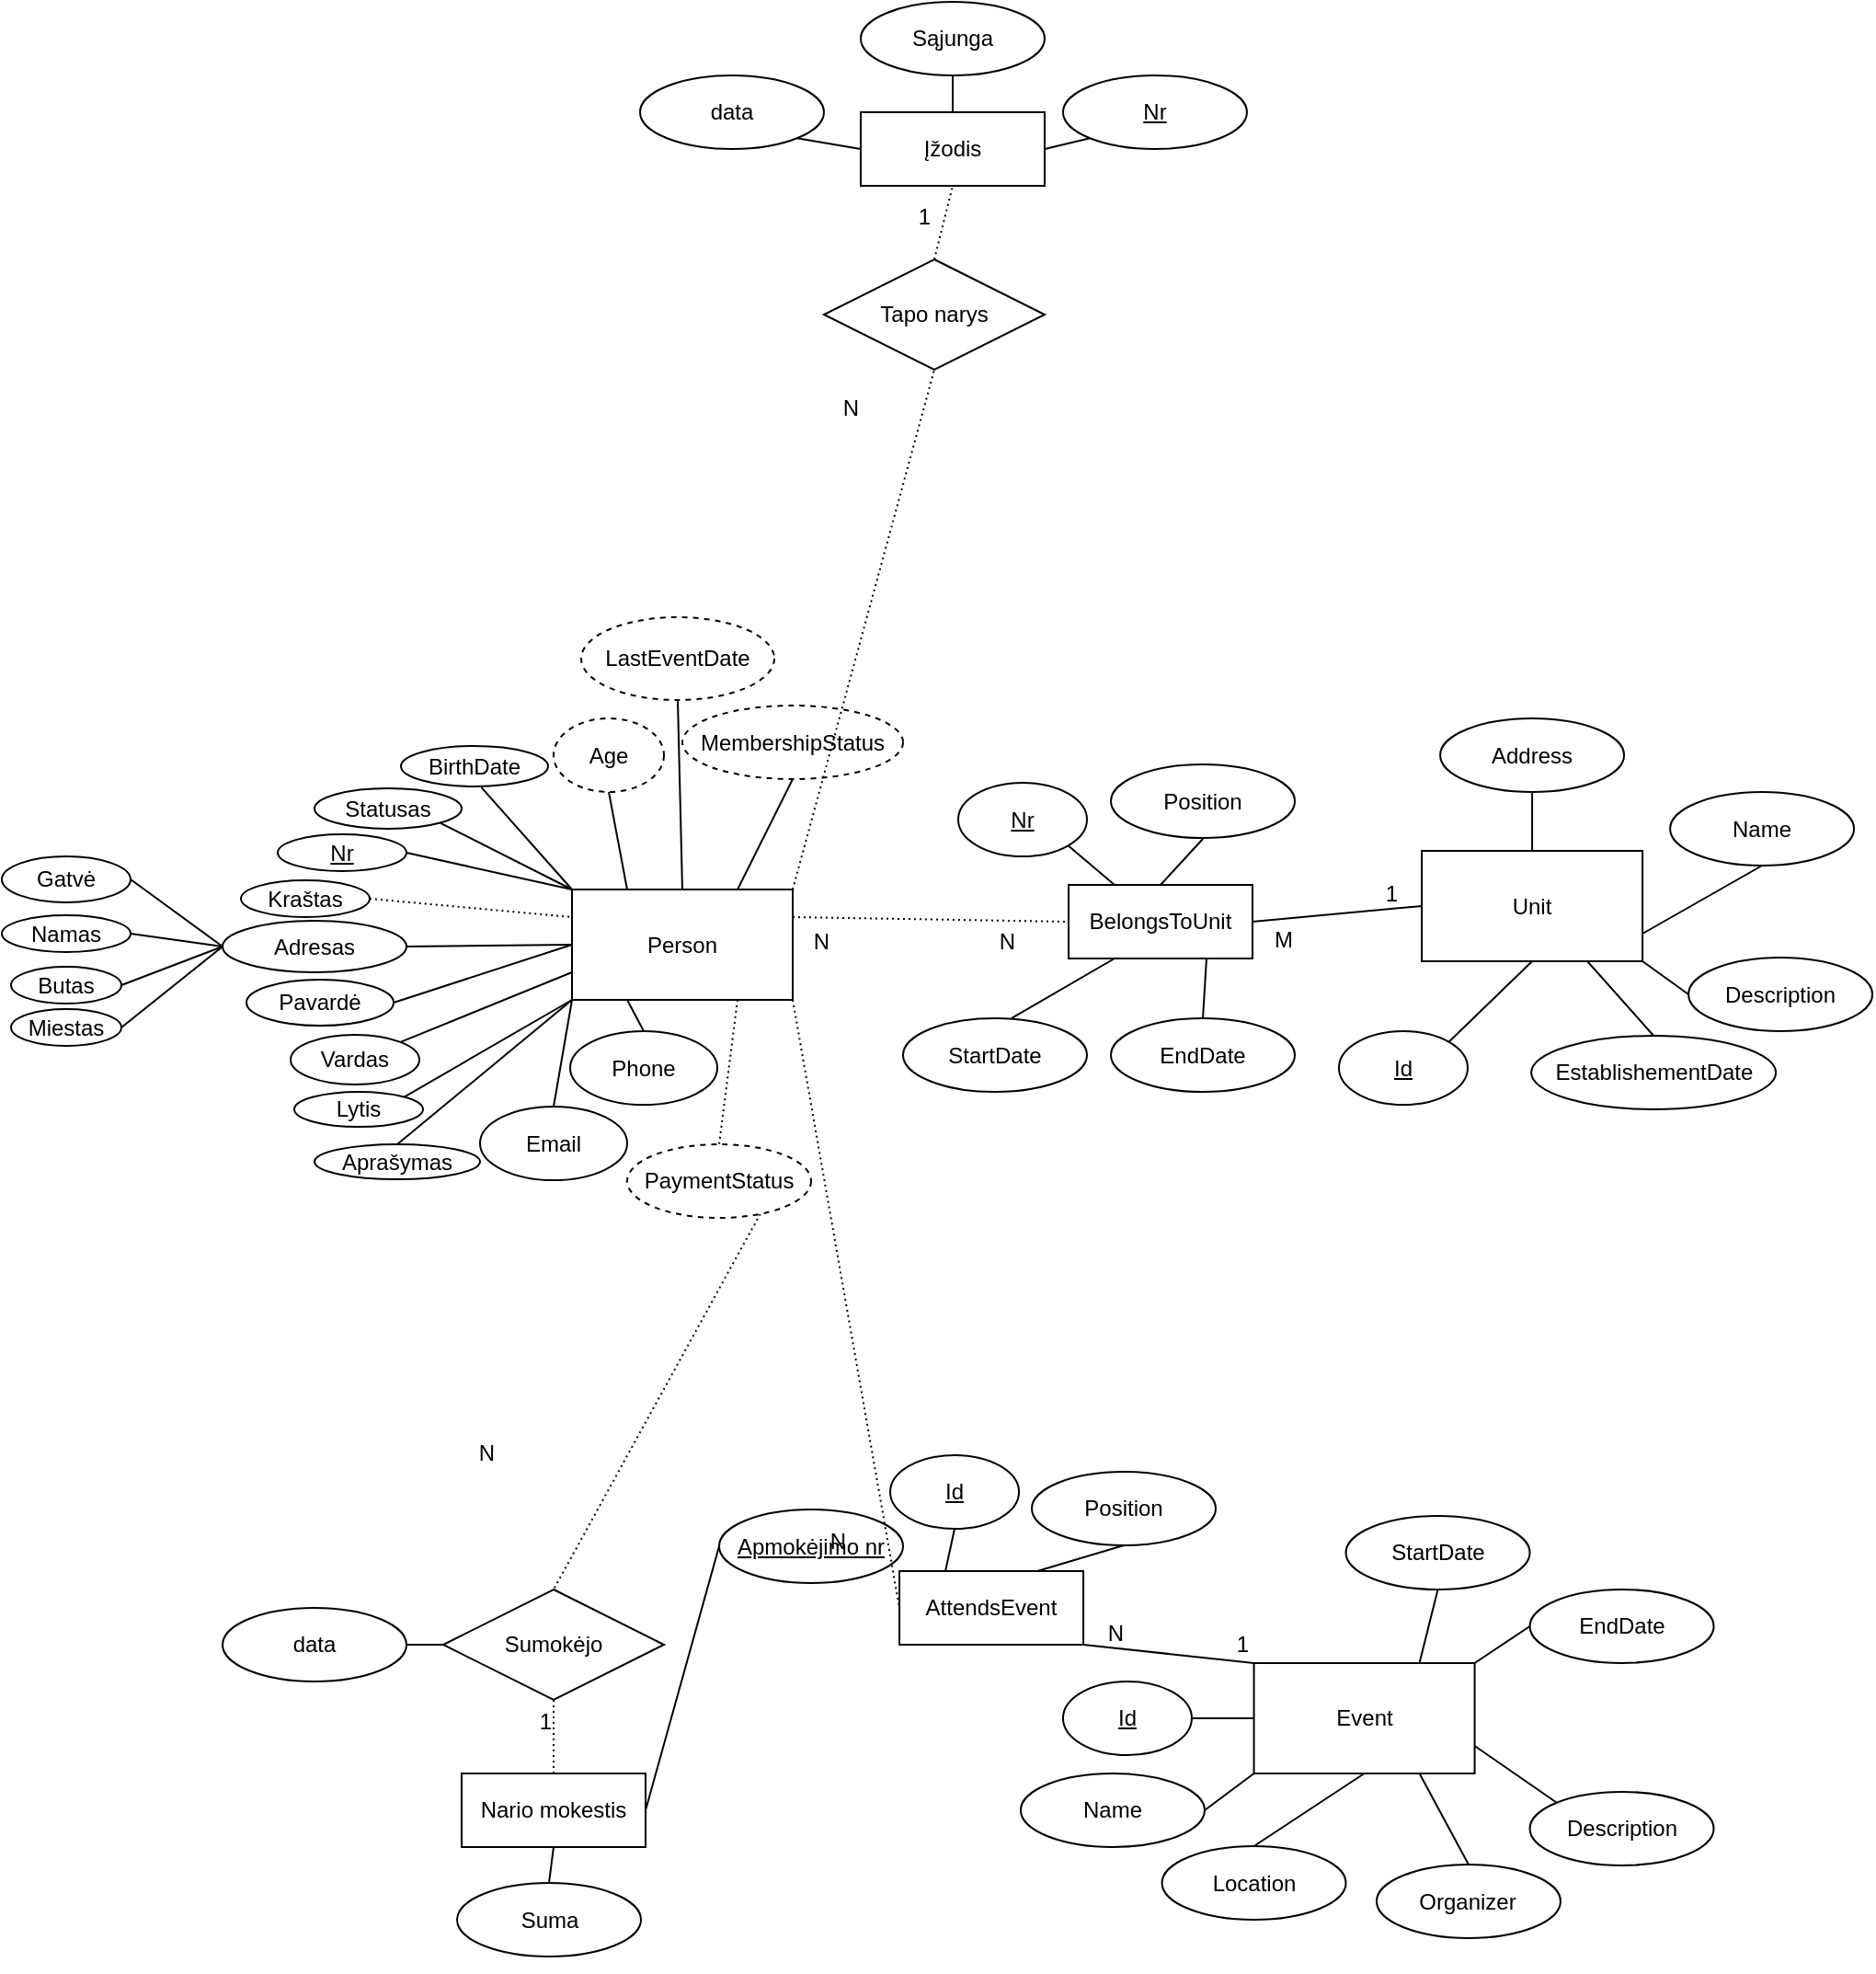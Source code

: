 <mxfile version="22.0.3" type="device" pages="5">
  <diagram name="ENG E-R modelis" id="o_IwPA5UsnrnO000sS9b">
    <mxGraphModel dx="1110" dy="1634" grid="1" gridSize="10" guides="1" tooltips="1" connect="1" arrows="1" fold="1" page="1" pageScale="1" pageWidth="850" pageHeight="1100" math="0" shadow="0" extFonts="Permanent Marker^https://fonts.googleapis.com/css?family=Permanent+Marker">
      <root>
        <mxCell id="tKCOUybAkB3tGAk6fgz--0" />
        <mxCell id="tKCOUybAkB3tGAk6fgz--1" parent="tKCOUybAkB3tGAk6fgz--0" />
        <mxCell id="tKCOUybAkB3tGAk6fgz--2" value="Person" style="rounded=0;whiteSpace=wrap;html=1;" vertex="1" parent="tKCOUybAkB3tGAk6fgz--1">
          <mxGeometry x="340" y="262.5" width="120" height="60" as="geometry" />
        </mxCell>
        <mxCell id="tKCOUybAkB3tGAk6fgz--3" value="Vardas" style="ellipse;whiteSpace=wrap;html=1;" vertex="1" parent="tKCOUybAkB3tGAk6fgz--1">
          <mxGeometry x="187" y="341.5" width="70" height="27" as="geometry" />
        </mxCell>
        <mxCell id="tKCOUybAkB3tGAk6fgz--4" value="Pavardė" style="ellipse;whiteSpace=wrap;html=1;" vertex="1" parent="tKCOUybAkB3tGAk6fgz--1">
          <mxGeometry x="163" y="311.5" width="80" height="25" as="geometry" />
        </mxCell>
        <mxCell id="tKCOUybAkB3tGAk6fgz--5" value="BirthDate" style="ellipse;whiteSpace=wrap;html=1;" vertex="1" parent="tKCOUybAkB3tGAk6fgz--1">
          <mxGeometry x="247" y="184.5" width="80" height="22" as="geometry" />
        </mxCell>
        <mxCell id="tKCOUybAkB3tGAk6fgz--6" value="Email" style="ellipse;whiteSpace=wrap;html=1;" vertex="1" parent="tKCOUybAkB3tGAk6fgz--1">
          <mxGeometry x="290" y="380.5" width="80" height="40" as="geometry" />
        </mxCell>
        <mxCell id="tKCOUybAkB3tGAk6fgz--7" value="Phone" style="ellipse;whiteSpace=wrap;html=1;" vertex="1" parent="tKCOUybAkB3tGAk6fgz--1">
          <mxGeometry x="339" y="339.5" width="80" height="40" as="geometry" />
        </mxCell>
        <mxCell id="tKCOUybAkB3tGAk6fgz--8" value="" style="endArrow=none;html=1;rounded=0;exitX=0.546;exitY=1.02;exitDx=0;exitDy=0;exitPerimeter=0;entryX=0;entryY=0;entryDx=0;entryDy=0;" edge="1" parent="tKCOUybAkB3tGAk6fgz--1" source="tKCOUybAkB3tGAk6fgz--5" target="tKCOUybAkB3tGAk6fgz--2">
          <mxGeometry relative="1" as="geometry">
            <mxPoint x="370" y="252.5" as="sourcePoint" />
            <mxPoint x="530" y="252.5" as="targetPoint" />
          </mxGeometry>
        </mxCell>
        <mxCell id="tKCOUybAkB3tGAk6fgz--9" value="Age" style="ellipse;whiteSpace=wrap;html=1;align=center;dashed=1;" vertex="1" parent="tKCOUybAkB3tGAk6fgz--1">
          <mxGeometry x="330" y="169.5" width="60" height="40" as="geometry" />
        </mxCell>
        <mxCell id="tKCOUybAkB3tGAk6fgz--10" value="Unit" style="rounded=0;whiteSpace=wrap;html=1;" vertex="1" parent="tKCOUybAkB3tGAk6fgz--1">
          <mxGeometry x="802.05" y="241.5" width="120" height="60" as="geometry" />
        </mxCell>
        <mxCell id="tKCOUybAkB3tGAk6fgz--11" value="Event" style="rounded=0;whiteSpace=wrap;html=1;" vertex="1" parent="tKCOUybAkB3tGAk6fgz--1">
          <mxGeometry x="710.78" y="683" width="120" height="60" as="geometry" />
        </mxCell>
        <mxCell id="tKCOUybAkB3tGAk6fgz--12" value="Name" style="ellipse;whiteSpace=wrap;html=1;align=center;" vertex="1" parent="tKCOUybAkB3tGAk6fgz--1">
          <mxGeometry x="583.98" y="743" width="100" height="40" as="geometry" />
        </mxCell>
        <mxCell id="tKCOUybAkB3tGAk6fgz--13" value="StartDate" style="ellipse;whiteSpace=wrap;html=1;align=center;" vertex="1" parent="tKCOUybAkB3tGAk6fgz--1">
          <mxGeometry x="760.78" y="603" width="100" height="40" as="geometry" />
        </mxCell>
        <mxCell id="tKCOUybAkB3tGAk6fgz--14" value="EndDate" style="ellipse;whiteSpace=wrap;html=1;align=center;" vertex="1" parent="tKCOUybAkB3tGAk6fgz--1">
          <mxGeometry x="860.78" y="643" width="100" height="40" as="geometry" />
        </mxCell>
        <mxCell id="tKCOUybAkB3tGAk6fgz--15" value="Location" style="ellipse;whiteSpace=wrap;html=1;align=center;" vertex="1" parent="tKCOUybAkB3tGAk6fgz--1">
          <mxGeometry x="660.78" y="782.5" width="100" height="40" as="geometry" />
        </mxCell>
        <mxCell id="tKCOUybAkB3tGAk6fgz--16" value="" style="endArrow=none;html=1;rounded=0;exitX=0.5;exitY=1;exitDx=0;exitDy=0;entryX=0.75;entryY=0;entryDx=0;entryDy=0;" edge="1" parent="tKCOUybAkB3tGAk6fgz--1" source="tKCOUybAkB3tGAk6fgz--13" target="tKCOUybAkB3tGAk6fgz--11">
          <mxGeometry relative="1" as="geometry">
            <mxPoint x="900.78" y="553" as="sourcePoint" />
            <mxPoint x="865.612" y="638.783" as="targetPoint" />
          </mxGeometry>
        </mxCell>
        <mxCell id="tKCOUybAkB3tGAk6fgz--17" value="" style="endArrow=none;html=1;rounded=0;exitX=0;exitY=0.5;exitDx=0;exitDy=0;entryX=1;entryY=0;entryDx=0;entryDy=0;" edge="1" parent="tKCOUybAkB3tGAk6fgz--1" source="tKCOUybAkB3tGAk6fgz--14" target="tKCOUybAkB3tGAk6fgz--11">
          <mxGeometry relative="1" as="geometry">
            <mxPoint x="910.78" y="563" as="sourcePoint" />
            <mxPoint x="900.78" y="633" as="targetPoint" />
          </mxGeometry>
        </mxCell>
        <mxCell id="tKCOUybAkB3tGAk6fgz--18" value="" style="endArrow=none;html=1;rounded=0;exitX=1;exitY=0.5;exitDx=0;exitDy=0;" edge="1" parent="tKCOUybAkB3tGAk6fgz--1" source="tKCOUybAkB3tGAk6fgz--12">
          <mxGeometry relative="1" as="geometry">
            <mxPoint x="683.98" y="753" as="sourcePoint" />
            <mxPoint x="710.78" y="743" as="targetPoint" />
          </mxGeometry>
        </mxCell>
        <mxCell id="tKCOUybAkB3tGAk6fgz--19" value="" style="endArrow=none;html=1;rounded=0;exitX=0.5;exitY=0;exitDx=0;exitDy=0;entryX=0.5;entryY=1;entryDx=0;entryDy=0;" edge="1" parent="tKCOUybAkB3tGAk6fgz--1" source="tKCOUybAkB3tGAk6fgz--15" target="tKCOUybAkB3tGAk6fgz--11">
          <mxGeometry relative="1" as="geometry">
            <mxPoint x="780.78" y="773" as="sourcePoint" />
            <mxPoint x="940.78" y="773" as="targetPoint" />
          </mxGeometry>
        </mxCell>
        <mxCell id="tKCOUybAkB3tGAk6fgz--21" value="Position" style="ellipse;whiteSpace=wrap;html=1;align=center;" vertex="1" parent="tKCOUybAkB3tGAk6fgz--1">
          <mxGeometry x="590" y="579" width="100" height="40" as="geometry" />
        </mxCell>
        <mxCell id="tKCOUybAkB3tGAk6fgz--22" value="" style="endArrow=none;html=1;rounded=0;entryX=0.75;entryY=0;entryDx=0;entryDy=0;exitX=0.5;exitY=1;exitDx=0;exitDy=0;" edge="1" parent="tKCOUybAkB3tGAk6fgz--1" source="tKCOUybAkB3tGAk6fgz--21" target="tKCOUybAkB3tGAk6fgz--105">
          <mxGeometry relative="1" as="geometry">
            <mxPoint x="617.665" y="611.142" as="sourcePoint" />
            <mxPoint x="608.951" y="652.792" as="targetPoint" />
          </mxGeometry>
        </mxCell>
        <mxCell id="tKCOUybAkB3tGAk6fgz--23" value="" style="endArrow=none;html=1;rounded=0;entryX=0;entryY=0;entryDx=0;entryDy=0;exitX=1;exitY=1;exitDx=0;exitDy=0;" edge="1" parent="tKCOUybAkB3tGAk6fgz--1" source="tKCOUybAkB3tGAk6fgz--105" target="tKCOUybAkB3tGAk6fgz--11">
          <mxGeometry relative="1" as="geometry">
            <mxPoint x="690.0" y="646" as="sourcePoint" />
            <mxPoint x="655" y="756" as="targetPoint" />
          </mxGeometry>
        </mxCell>
        <mxCell id="tKCOUybAkB3tGAk6fgz--24" value="1" style="resizable=0;html=1;whiteSpace=wrap;align=right;verticalAlign=bottom;" connectable="0" vertex="1" parent="tKCOUybAkB3tGAk6fgz--23">
          <mxGeometry x="1" relative="1" as="geometry">
            <mxPoint x="-1" y="-2" as="offset" />
          </mxGeometry>
        </mxCell>
        <mxCell id="tKCOUybAkB3tGAk6fgz--25" value="" style="endArrow=none;html=1;rounded=0;exitX=0.5;exitY=0;exitDx=0;exitDy=0;entryX=0.25;entryY=1;entryDx=0;entryDy=0;" edge="1" parent="tKCOUybAkB3tGAk6fgz--1" source="tKCOUybAkB3tGAk6fgz--7" target="tKCOUybAkB3tGAk6fgz--2">
          <mxGeometry relative="1" as="geometry">
            <mxPoint x="370" y="362.5" as="sourcePoint" />
            <mxPoint x="530" y="362.5" as="targetPoint" />
          </mxGeometry>
        </mxCell>
        <mxCell id="tKCOUybAkB3tGAk6fgz--26" value="" style="endArrow=none;html=1;rounded=0;exitX=0.5;exitY=0;exitDx=0;exitDy=0;entryX=0;entryY=1;entryDx=0;entryDy=0;" edge="1" parent="tKCOUybAkB3tGAk6fgz--1" source="tKCOUybAkB3tGAk6fgz--6" target="tKCOUybAkB3tGAk6fgz--2">
          <mxGeometry relative="1" as="geometry">
            <mxPoint x="320" y="332.5" as="sourcePoint" />
            <mxPoint x="480" y="332.5" as="targetPoint" />
          </mxGeometry>
        </mxCell>
        <mxCell id="tKCOUybAkB3tGAk6fgz--27" value="" style="endArrow=none;html=1;rounded=0;exitX=1;exitY=0;exitDx=0;exitDy=0;entryX=0;entryY=0.75;entryDx=0;entryDy=0;" edge="1" parent="tKCOUybAkB3tGAk6fgz--1" source="tKCOUybAkB3tGAk6fgz--3" target="tKCOUybAkB3tGAk6fgz--2">
          <mxGeometry relative="1" as="geometry">
            <mxPoint x="280" y="322.5" as="sourcePoint" />
            <mxPoint x="440" y="322.5" as="targetPoint" />
          </mxGeometry>
        </mxCell>
        <mxCell id="tKCOUybAkB3tGAk6fgz--28" value="" style="endArrow=none;html=1;rounded=0;exitX=1;exitY=0.5;exitDx=0;exitDy=0;entryX=0;entryY=0.5;entryDx=0;entryDy=0;" edge="1" parent="tKCOUybAkB3tGAk6fgz--1" source="tKCOUybAkB3tGAk6fgz--4" target="tKCOUybAkB3tGAk6fgz--2">
          <mxGeometry relative="1" as="geometry">
            <mxPoint x="300" y="282.5" as="sourcePoint" />
            <mxPoint x="460" y="282.5" as="targetPoint" />
          </mxGeometry>
        </mxCell>
        <mxCell id="tKCOUybAkB3tGAk6fgz--29" value="" style="endArrow=none;html=1;rounded=0;exitX=0.5;exitY=1;exitDx=0;exitDy=0;entryX=0.25;entryY=0;entryDx=0;entryDy=0;" edge="1" parent="tKCOUybAkB3tGAk6fgz--1" source="tKCOUybAkB3tGAk6fgz--9" target="tKCOUybAkB3tGAk6fgz--2">
          <mxGeometry relative="1" as="geometry">
            <mxPoint x="430" y="232.5" as="sourcePoint" />
            <mxPoint x="450" y="242.5" as="targetPoint" />
          </mxGeometry>
        </mxCell>
        <mxCell id="tKCOUybAkB3tGAk6fgz--30" value="Tapo narys" style="shape=rhombus;perimeter=rhombusPerimeter;whiteSpace=wrap;html=1;align=center;" vertex="1" parent="tKCOUybAkB3tGAk6fgz--1">
          <mxGeometry x="476.99" y="-80" width="120" height="60" as="geometry" />
        </mxCell>
        <mxCell id="tKCOUybAkB3tGAk6fgz--31" value="Sąjunga" style="ellipse;whiteSpace=wrap;html=1;align=center;" vertex="1" parent="tKCOUybAkB3tGAk6fgz--1">
          <mxGeometry x="496.99" y="-220" width="100" height="40" as="geometry" />
        </mxCell>
        <mxCell id="tKCOUybAkB3tGAk6fgz--32" value="Kraštas" style="ellipse;whiteSpace=wrap;html=1;align=center;" vertex="1" parent="tKCOUybAkB3tGAk6fgz--1">
          <mxGeometry x="160" y="257.5" width="70" height="20" as="geometry" />
        </mxCell>
        <mxCell id="tKCOUybAkB3tGAk6fgz--33" value="data" style="ellipse;whiteSpace=wrap;html=1;align=center;" vertex="1" parent="tKCOUybAkB3tGAk6fgz--1">
          <mxGeometry x="376.99" y="-180" width="100" height="40" as="geometry" />
        </mxCell>
        <mxCell id="tKCOUybAkB3tGAk6fgz--34" value="" style="endArrow=none;html=1;rounded=0;exitX=0.5;exitY=0;exitDx=0;exitDy=0;entryX=0.5;entryY=1;entryDx=0;entryDy=0;" edge="1" parent="tKCOUybAkB3tGAk6fgz--1" source="tKCOUybAkB3tGAk6fgz--107" target="tKCOUybAkB3tGAk6fgz--31">
          <mxGeometry relative="1" as="geometry">
            <mxPoint x="546.99" y="-160" as="sourcePoint" />
            <mxPoint x="876.99" y="-180" as="targetPoint" />
          </mxGeometry>
        </mxCell>
        <mxCell id="tKCOUybAkB3tGAk6fgz--35" value="Suma" style="ellipse;whiteSpace=wrap;html=1;align=center;" vertex="1" parent="tKCOUybAkB3tGAk6fgz--1">
          <mxGeometry x="277.5" y="802.5" width="100" height="40" as="geometry" />
        </mxCell>
        <mxCell id="tKCOUybAkB3tGAk6fgz--36" value="data" style="ellipse;whiteSpace=wrap;html=1;align=center;" vertex="1" parent="tKCOUybAkB3tGAk6fgz--1">
          <mxGeometry x="150" y="653" width="100" height="40" as="geometry" />
        </mxCell>
        <mxCell id="tKCOUybAkB3tGAk6fgz--37" value="Sumokėjo" style="shape=rhombus;perimeter=rhombusPerimeter;whiteSpace=wrap;html=1;align=center;" vertex="1" parent="tKCOUybAkB3tGAk6fgz--1">
          <mxGeometry x="270" y="643" width="120" height="60" as="geometry" />
        </mxCell>
        <mxCell id="tKCOUybAkB3tGAk6fgz--38" style="edgeStyle=orthogonalEdgeStyle;rounded=0;orthogonalLoop=1;jettySize=auto;html=1;exitX=0.5;exitY=1;exitDx=0;exitDy=0;" edge="1" parent="tKCOUybAkB3tGAk6fgz--1" source="tKCOUybAkB3tGAk6fgz--35" target="tKCOUybAkB3tGAk6fgz--35">
          <mxGeometry relative="1" as="geometry" />
        </mxCell>
        <mxCell id="tKCOUybAkB3tGAk6fgz--40" value="" style="endArrow=none;html=1;rounded=0;exitX=0.5;exitY=0;exitDx=0;exitDy=0;" edge="1" parent="tKCOUybAkB3tGAk6fgz--1" source="tKCOUybAkB3tGAk6fgz--104">
          <mxGeometry relative="1" as="geometry">
            <mxPoint x="678.01" y="254.5" as="sourcePoint" />
            <mxPoint x="683" y="235" as="targetPoint" />
          </mxGeometry>
        </mxCell>
        <mxCell id="tKCOUybAkB3tGAk6fgz--41" value="Position" style="ellipse;whiteSpace=wrap;html=1;align=center;" vertex="1" parent="tKCOUybAkB3tGAk6fgz--1">
          <mxGeometry x="633.01" y="194.5" width="100" height="40" as="geometry" />
        </mxCell>
        <mxCell id="tKCOUybAkB3tGAk6fgz--42" value="" style="endArrow=none;html=1;rounded=0;exitX=0.5;exitY=0;exitDx=0;exitDy=0;entryX=0.5;entryY=1;entryDx=0;entryDy=0;" edge="1" parent="tKCOUybAkB3tGAk6fgz--1" source="tKCOUybAkB3tGAk6fgz--10" target="tKCOUybAkB3tGAk6fgz--43">
          <mxGeometry relative="1" as="geometry">
            <mxPoint x="823.26" y="209.5" as="sourcePoint" />
            <mxPoint x="863.65" y="214.5" as="targetPoint" />
          </mxGeometry>
        </mxCell>
        <mxCell id="tKCOUybAkB3tGAk6fgz--43" value="Address" style="ellipse;whiteSpace=wrap;html=1;align=center;" vertex="1" parent="tKCOUybAkB3tGAk6fgz--1">
          <mxGeometry x="812.05" y="169.5" width="100" height="40" as="geometry" />
        </mxCell>
        <mxCell id="tKCOUybAkB3tGAk6fgz--44" value="Name" style="ellipse;whiteSpace=wrap;html=1;align=center;" vertex="1" parent="tKCOUybAkB3tGAk6fgz--1">
          <mxGeometry x="937.05" y="209.5" width="100" height="40" as="geometry" />
        </mxCell>
        <mxCell id="tKCOUybAkB3tGAk6fgz--45" value="" style="endArrow=none;html=1;rounded=0;exitX=0.5;exitY=1;exitDx=0;exitDy=0;entryX=1;entryY=0.75;entryDx=0;entryDy=0;" edge="1" parent="tKCOUybAkB3tGAk6fgz--1" source="tKCOUybAkB3tGAk6fgz--44" target="tKCOUybAkB3tGAk6fgz--10">
          <mxGeometry relative="1" as="geometry">
            <mxPoint x="993.26" y="249.5" as="sourcePoint" />
            <mxPoint x="943.26" y="249.5" as="targetPoint" />
          </mxGeometry>
        </mxCell>
        <mxCell id="tKCOUybAkB3tGAk6fgz--46" value="Description" style="ellipse;whiteSpace=wrap;html=1;align=center;" vertex="1" parent="tKCOUybAkB3tGAk6fgz--1">
          <mxGeometry x="947.05" y="299.5" width="100" height="40" as="geometry" />
        </mxCell>
        <mxCell id="tKCOUybAkB3tGAk6fgz--47" value="" style="endArrow=none;html=1;rounded=0;entryX=0;entryY=0.5;entryDx=0;entryDy=0;exitX=1;exitY=1;exitDx=0;exitDy=0;" edge="1" parent="tKCOUybAkB3tGAk6fgz--1" source="tKCOUybAkB3tGAk6fgz--10" target="tKCOUybAkB3tGAk6fgz--46">
          <mxGeometry relative="1" as="geometry">
            <mxPoint x="933.26" y="299.5" as="sourcePoint" />
            <mxPoint x="1093.26" y="299.5" as="targetPoint" />
          </mxGeometry>
        </mxCell>
        <mxCell id="tKCOUybAkB3tGAk6fgz--48" value="EndDate" style="ellipse;whiteSpace=wrap;html=1;align=center;" vertex="1" parent="tKCOUybAkB3tGAk6fgz--1">
          <mxGeometry x="633.01" y="332.5" width="100" height="40" as="geometry" />
        </mxCell>
        <mxCell id="tKCOUybAkB3tGAk6fgz--49" value="StartDate" style="ellipse;whiteSpace=wrap;html=1;align=center;" vertex="1" parent="tKCOUybAkB3tGAk6fgz--1">
          <mxGeometry x="520" y="332.5" width="100" height="40" as="geometry" />
        </mxCell>
        <mxCell id="tKCOUybAkB3tGAk6fgz--50" value="" style="endArrow=none;html=1;rounded=0;exitX=0.591;exitY=-0.003;exitDx=0;exitDy=0;exitPerimeter=0;entryX=0.25;entryY=1;entryDx=0;entryDy=0;" edge="1" parent="tKCOUybAkB3tGAk6fgz--1" source="tKCOUybAkB3tGAk6fgz--49" target="tKCOUybAkB3tGAk6fgz--104">
          <mxGeometry relative="1" as="geometry">
            <mxPoint x="535" y="340" as="sourcePoint" />
            <mxPoint x="695" y="340" as="targetPoint" />
          </mxGeometry>
        </mxCell>
        <mxCell id="tKCOUybAkB3tGAk6fgz--51" value="" style="endArrow=none;html=1;rounded=0;exitX=0.75;exitY=1;exitDx=0;exitDy=0;entryX=0.5;entryY=0;entryDx=0;entryDy=0;" edge="1" parent="tKCOUybAkB3tGAk6fgz--1" source="tKCOUybAkB3tGAk6fgz--104" target="tKCOUybAkB3tGAk6fgz--48">
          <mxGeometry relative="1" as="geometry">
            <mxPoint x="595" y="330" as="sourcePoint" />
            <mxPoint x="580" y="335" as="targetPoint" />
          </mxGeometry>
        </mxCell>
        <mxCell id="tKCOUybAkB3tGAk6fgz--52" value="Description" style="ellipse;whiteSpace=wrap;html=1;align=center;" vertex="1" parent="tKCOUybAkB3tGAk6fgz--1">
          <mxGeometry x="860.78" y="753" width="100" height="40" as="geometry" />
        </mxCell>
        <mxCell id="tKCOUybAkB3tGAk6fgz--53" value="" style="endArrow=none;html=1;rounded=0;exitX=1;exitY=0.75;exitDx=0;exitDy=0;entryX=0;entryY=0;entryDx=0;entryDy=0;" edge="1" parent="tKCOUybAkB3tGAk6fgz--1" source="tKCOUybAkB3tGAk6fgz--11" target="tKCOUybAkB3tGAk6fgz--52">
          <mxGeometry relative="1" as="geometry">
            <mxPoint x="830.78" y="713" as="sourcePoint" />
            <mxPoint x="990.78" y="713" as="targetPoint" />
          </mxGeometry>
        </mxCell>
        <mxCell id="tKCOUybAkB3tGAk6fgz--54" value="" style="endArrow=none;html=1;rounded=0;exitX=1;exitY=0.5;exitDx=0;exitDy=0;entryX=0;entryY=0.5;entryDx=0;entryDy=0;" edge="1" parent="tKCOUybAkB3tGAk6fgz--1" source="tKCOUybAkB3tGAk6fgz--36" target="tKCOUybAkB3tGAk6fgz--37">
          <mxGeometry relative="1" as="geometry">
            <mxPoint x="257.5" y="612.5" as="sourcePoint" />
            <mxPoint x="277.5" y="772.5" as="targetPoint" />
          </mxGeometry>
        </mxCell>
        <mxCell id="tKCOUybAkB3tGAk6fgz--55" value="" style="endArrow=none;html=1;rounded=0;dashed=1;dashPattern=1 2;exitX=0.75;exitY=1;exitDx=0;exitDy=0;entryX=0.5;entryY=0;entryDx=0;entryDy=0;" edge="1" parent="tKCOUybAkB3tGAk6fgz--1" source="tKCOUybAkB3tGAk6fgz--78" target="tKCOUybAkB3tGAk6fgz--37">
          <mxGeometry relative="1" as="geometry">
            <mxPoint x="60" y="430" as="sourcePoint" />
            <mxPoint x="220" y="430" as="targetPoint" />
          </mxGeometry>
        </mxCell>
        <mxCell id="tKCOUybAkB3tGAk6fgz--56" value="N" style="resizable=0;html=1;whiteSpace=wrap;align=right;verticalAlign=bottom;" connectable="0" vertex="1" parent="tKCOUybAkB3tGAk6fgz--55">
          <mxGeometry x="1" relative="1" as="geometry">
            <mxPoint x="-30" y="-66" as="offset" />
          </mxGeometry>
        </mxCell>
        <mxCell id="tKCOUybAkB3tGAk6fgz--57" value="" style="endArrow=none;html=1;rounded=0;exitX=0.5;exitY=1;exitDx=0;exitDy=0;entryX=0.5;entryY=0;entryDx=0;entryDy=0;" edge="1" parent="tKCOUybAkB3tGAk6fgz--1" source="tKCOUybAkB3tGAk6fgz--106" target="tKCOUybAkB3tGAk6fgz--35">
          <mxGeometry relative="1" as="geometry">
            <mxPoint x="327.5" y="792.5" as="sourcePoint" />
            <mxPoint x="507.5" y="692.5" as="targetPoint" />
          </mxGeometry>
        </mxCell>
        <mxCell id="tKCOUybAkB3tGAk6fgz--58" value="MembershipStatus" style="ellipse;whiteSpace=wrap;html=1;align=center;dashed=1;" vertex="1" parent="tKCOUybAkB3tGAk6fgz--1">
          <mxGeometry x="400" y="162.5" width="120" height="40" as="geometry" />
        </mxCell>
        <mxCell id="tKCOUybAkB3tGAk6fgz--59" value="" style="endArrow=none;html=1;rounded=0;exitX=0.5;exitY=1;exitDx=0;exitDy=0;entryX=0.75;entryY=0;entryDx=0;entryDy=0;" edge="1" parent="tKCOUybAkB3tGAk6fgz--1" source="tKCOUybAkB3tGAk6fgz--58" target="tKCOUybAkB3tGAk6fgz--2">
          <mxGeometry relative="1" as="geometry">
            <mxPoint x="430" y="227.5" as="sourcePoint" />
            <mxPoint x="590" y="227.5" as="targetPoint" />
          </mxGeometry>
        </mxCell>
        <mxCell id="tKCOUybAkB3tGAk6fgz--60" value="" style="endArrow=none;html=1;rounded=0;dashed=1;dashPattern=1 2;entryX=0;entryY=0.25;entryDx=0;entryDy=0;exitX=1;exitY=0.5;exitDx=0;exitDy=0;" edge="1" parent="tKCOUybAkB3tGAk6fgz--1" source="tKCOUybAkB3tGAk6fgz--32" target="tKCOUybAkB3tGAk6fgz--2">
          <mxGeometry relative="1" as="geometry">
            <mxPoint x="110" y="277.5" as="sourcePoint" />
            <mxPoint x="270" y="277.5" as="targetPoint" />
          </mxGeometry>
        </mxCell>
        <mxCell id="tKCOUybAkB3tGAk6fgz--63" value="" style="endArrow=none;html=1;rounded=0;exitX=1;exitY=1;exitDx=0;exitDy=0;entryX=0;entryY=0.5;entryDx=0;entryDy=0;" edge="1" parent="tKCOUybAkB3tGAk6fgz--1" source="tKCOUybAkB3tGAk6fgz--33" target="tKCOUybAkB3tGAk6fgz--107">
          <mxGeometry relative="1" as="geometry">
            <mxPoint x="496.99" y="-140" as="sourcePoint" />
            <mxPoint x="496.99" y="-140" as="targetPoint" />
          </mxGeometry>
        </mxCell>
        <mxCell id="tKCOUybAkB3tGAk6fgz--64" value="" style="endArrow=none;html=1;rounded=0;dashed=1;dashPattern=1 2;exitX=1;exitY=0;exitDx=0;exitDy=0;entryX=0.5;entryY=1;entryDx=0;entryDy=0;" edge="1" parent="tKCOUybAkB3tGAk6fgz--1" source="tKCOUybAkB3tGAk6fgz--2" target="tKCOUybAkB3tGAk6fgz--30">
          <mxGeometry relative="1" as="geometry">
            <mxPoint x="80" y="240" as="sourcePoint" />
            <mxPoint x="240" y="240" as="targetPoint" />
          </mxGeometry>
        </mxCell>
        <mxCell id="tKCOUybAkB3tGAk6fgz--65" value="N" style="resizable=0;html=1;whiteSpace=wrap;align=right;verticalAlign=bottom;" connectable="0" vertex="1" parent="tKCOUybAkB3tGAk6fgz--64">
          <mxGeometry x="1" relative="1" as="geometry">
            <mxPoint x="-40" y="30" as="offset" />
          </mxGeometry>
        </mxCell>
        <mxCell id="tKCOUybAkB3tGAk6fgz--66" value="Apmokėjimo nr" style="ellipse;whiteSpace=wrap;html=1;align=center;fontStyle=4;" vertex="1" parent="tKCOUybAkB3tGAk6fgz--1">
          <mxGeometry x="420" y="599.5" width="100" height="40" as="geometry" />
        </mxCell>
        <mxCell id="tKCOUybAkB3tGAk6fgz--67" value="" style="endArrow=none;html=1;rounded=0;entryX=0;entryY=0.5;entryDx=0;entryDy=0;exitX=1;exitY=0.5;exitDx=0;exitDy=0;" edge="1" parent="tKCOUybAkB3tGAk6fgz--1" source="tKCOUybAkB3tGAk6fgz--106" target="tKCOUybAkB3tGAk6fgz--66">
          <mxGeometry relative="1" as="geometry">
            <mxPoint x="397.5" y="619.5" as="sourcePoint" />
            <mxPoint x="557.5" y="429.5" as="targetPoint" />
          </mxGeometry>
        </mxCell>
        <mxCell id="tKCOUybAkB3tGAk6fgz--68" value="Nr" style="ellipse;whiteSpace=wrap;html=1;align=center;fontStyle=4;" vertex="1" parent="tKCOUybAkB3tGAk6fgz--1">
          <mxGeometry x="180" y="232.5" width="70" height="20" as="geometry" />
        </mxCell>
        <mxCell id="tKCOUybAkB3tGAk6fgz--69" value="" style="endArrow=none;html=1;rounded=0;exitX=1;exitY=0.5;exitDx=0;exitDy=0;entryX=0;entryY=0;entryDx=0;entryDy=0;" edge="1" parent="tKCOUybAkB3tGAk6fgz--1" source="tKCOUybAkB3tGAk6fgz--68" target="tKCOUybAkB3tGAk6fgz--2">
          <mxGeometry relative="1" as="geometry">
            <mxPoint x="280" y="247.5" as="sourcePoint" />
            <mxPoint x="440" y="247.5" as="targetPoint" />
          </mxGeometry>
        </mxCell>
        <mxCell id="tKCOUybAkB3tGAk6fgz--70" value="Id" style="ellipse;whiteSpace=wrap;html=1;align=center;fontStyle=4;" vertex="1" parent="tKCOUybAkB3tGAk6fgz--1">
          <mxGeometry x="606.99" y="693" width="70" height="40" as="geometry" />
        </mxCell>
        <mxCell id="tKCOUybAkB3tGAk6fgz--71" value="" style="endArrow=none;html=1;rounded=0;entryX=1;entryY=0.5;entryDx=0;entryDy=0;exitX=0;exitY=0.5;exitDx=0;exitDy=0;" edge="1" parent="tKCOUybAkB3tGAk6fgz--1" source="tKCOUybAkB3tGAk6fgz--11" target="tKCOUybAkB3tGAk6fgz--70">
          <mxGeometry relative="1" as="geometry">
            <mxPoint x="336.99" y="713" as="sourcePoint" />
            <mxPoint x="486.99" y="653" as="targetPoint" />
          </mxGeometry>
        </mxCell>
        <mxCell id="tKCOUybAkB3tGAk6fgz--72" value="Id" style="ellipse;whiteSpace=wrap;html=1;align=center;fontStyle=4;" vertex="1" parent="tKCOUybAkB3tGAk6fgz--1">
          <mxGeometry x="756.99" y="339.5" width="70" height="40" as="geometry" />
        </mxCell>
        <mxCell id="tKCOUybAkB3tGAk6fgz--73" value="" style="endArrow=none;html=1;rounded=0;entryX=1;entryY=0;entryDx=0;entryDy=0;exitX=0.5;exitY=1;exitDx=0;exitDy=0;" edge="1" parent="tKCOUybAkB3tGAk6fgz--1" source="tKCOUybAkB3tGAk6fgz--10" target="tKCOUybAkB3tGAk6fgz--72">
          <mxGeometry relative="1" as="geometry">
            <mxPoint x="807.05" y="349.5" as="sourcePoint" />
            <mxPoint x="816.56" y="334.5" as="targetPoint" />
          </mxGeometry>
        </mxCell>
        <mxCell id="tKCOUybAkB3tGAk6fgz--74" value="Id" style="ellipse;whiteSpace=wrap;html=1;align=center;fontStyle=4;" vertex="1" parent="tKCOUybAkB3tGAk6fgz--1">
          <mxGeometry x="513.02" y="570" width="70" height="40" as="geometry" />
        </mxCell>
        <mxCell id="tKCOUybAkB3tGAk6fgz--75" value="" style="endArrow=none;html=1;rounded=0;exitX=0.5;exitY=1;exitDx=0;exitDy=0;entryX=0.25;entryY=0;entryDx=0;entryDy=0;" edge="1" parent="tKCOUybAkB3tGAk6fgz--1" source="tKCOUybAkB3tGAk6fgz--74" target="tKCOUybAkB3tGAk6fgz--105">
          <mxGeometry relative="1" as="geometry">
            <mxPoint x="436.03" y="584.96" as="sourcePoint" />
            <mxPoint x="575.52" y="647" as="targetPoint" />
          </mxGeometry>
        </mxCell>
        <mxCell id="tKCOUybAkB3tGAk6fgz--76" value="Nr" style="ellipse;whiteSpace=wrap;html=1;align=center;fontStyle=4;" vertex="1" parent="tKCOUybAkB3tGAk6fgz--1">
          <mxGeometry x="550" y="204.5" width="70" height="40" as="geometry" />
        </mxCell>
        <mxCell id="tKCOUybAkB3tGAk6fgz--77" value="" style="endArrow=none;html=1;rounded=0;entryX=0.25;entryY=0;entryDx=0;entryDy=0;exitX=1;exitY=1;exitDx=0;exitDy=0;" edge="1" parent="tKCOUybAkB3tGAk6fgz--1" source="tKCOUybAkB3tGAk6fgz--76" target="tKCOUybAkB3tGAk6fgz--104">
          <mxGeometry relative="1" as="geometry">
            <mxPoint x="488.01" y="269.5" as="sourcePoint" />
            <mxPoint x="642.864" y="260.274" as="targetPoint" />
          </mxGeometry>
        </mxCell>
        <mxCell id="tKCOUybAkB3tGAk6fgz--79" value="" style="endArrow=none;html=1;rounded=0;dashed=1;dashPattern=1 2;entryX=0.5;entryY=0;entryDx=0;entryDy=0;exitX=0.75;exitY=1;exitDx=0;exitDy=0;" edge="1" parent="tKCOUybAkB3tGAk6fgz--1" source="tKCOUybAkB3tGAk6fgz--2" target="tKCOUybAkB3tGAk6fgz--78">
          <mxGeometry relative="1" as="geometry">
            <mxPoint x="460" y="347.5" as="sourcePoint" />
            <mxPoint x="620" y="347.5" as="targetPoint" />
          </mxGeometry>
        </mxCell>
        <mxCell id="tKCOUybAkB3tGAk6fgz--80" value="Adresas" style="ellipse;whiteSpace=wrap;html=1;align=center;" vertex="1" parent="tKCOUybAkB3tGAk6fgz--1">
          <mxGeometry x="150" y="279.5" width="100" height="28" as="geometry" />
        </mxCell>
        <mxCell id="tKCOUybAkB3tGAk6fgz--81" value="" style="endArrow=none;html=1;rounded=0;entryX=0;entryY=0.5;entryDx=0;entryDy=0;exitX=1;exitY=0.5;exitDx=0;exitDy=0;" edge="1" parent="tKCOUybAkB3tGAk6fgz--1" source="tKCOUybAkB3tGAk6fgz--80" target="tKCOUybAkB3tGAk6fgz--2">
          <mxGeometry relative="1" as="geometry">
            <mxPoint x="-20" y="387.5" as="sourcePoint" />
            <mxPoint x="140" y="387.5" as="targetPoint" />
          </mxGeometry>
        </mxCell>
        <mxCell id="tKCOUybAkB3tGAk6fgz--82" value="Gatvė" style="ellipse;whiteSpace=wrap;html=1;align=center;" vertex="1" parent="tKCOUybAkB3tGAk6fgz--1">
          <mxGeometry x="30" y="244.5" width="70" height="25" as="geometry" />
        </mxCell>
        <mxCell id="tKCOUybAkB3tGAk6fgz--83" value="Namas" style="ellipse;whiteSpace=wrap;html=1;align=center;" vertex="1" parent="tKCOUybAkB3tGAk6fgz--1">
          <mxGeometry x="30" y="276.5" width="70" height="20" as="geometry" />
        </mxCell>
        <mxCell id="tKCOUybAkB3tGAk6fgz--84" value="Butas" style="ellipse;whiteSpace=wrap;html=1;align=center;" vertex="1" parent="tKCOUybAkB3tGAk6fgz--1">
          <mxGeometry x="35" y="304.5" width="60" height="20" as="geometry" />
        </mxCell>
        <mxCell id="tKCOUybAkB3tGAk6fgz--85" value="Miestas" style="ellipse;whiteSpace=wrap;html=1;align=center;" vertex="1" parent="tKCOUybAkB3tGAk6fgz--1">
          <mxGeometry x="35" y="327.5" width="60" height="20" as="geometry" />
        </mxCell>
        <mxCell id="tKCOUybAkB3tGAk6fgz--86" value="" style="endArrow=none;html=1;rounded=0;entryX=0;entryY=0.5;entryDx=0;entryDy=0;exitX=1;exitY=0.5;exitDx=0;exitDy=0;" edge="1" parent="tKCOUybAkB3tGAk6fgz--1" source="tKCOUybAkB3tGAk6fgz--82" target="tKCOUybAkB3tGAk6fgz--80">
          <mxGeometry relative="1" as="geometry">
            <mxPoint x="-360" y="250" as="sourcePoint" />
            <mxPoint x="-200" y="250" as="targetPoint" />
          </mxGeometry>
        </mxCell>
        <mxCell id="tKCOUybAkB3tGAk6fgz--87" value="" style="endArrow=none;html=1;rounded=0;entryX=0;entryY=0.5;entryDx=0;entryDy=0;exitX=1;exitY=0.5;exitDx=0;exitDy=0;" edge="1" parent="tKCOUybAkB3tGAk6fgz--1" source="tKCOUybAkB3tGAk6fgz--83" target="tKCOUybAkB3tGAk6fgz--80">
          <mxGeometry relative="1" as="geometry">
            <mxPoint x="-270" y="323" as="sourcePoint" />
            <mxPoint x="-240" y="342" as="targetPoint" />
          </mxGeometry>
        </mxCell>
        <mxCell id="tKCOUybAkB3tGAk6fgz--88" value="" style="endArrow=none;html=1;rounded=0;entryX=1;entryY=0.5;entryDx=0;entryDy=0;exitX=0;exitY=0.5;exitDx=0;exitDy=0;" edge="1" parent="tKCOUybAkB3tGAk6fgz--1" source="tKCOUybAkB3tGAk6fgz--80" target="tKCOUybAkB3tGAk6fgz--84">
          <mxGeometry relative="1" as="geometry">
            <mxPoint x="-260" y="333" as="sourcePoint" />
            <mxPoint x="-230" y="352" as="targetPoint" />
          </mxGeometry>
        </mxCell>
        <mxCell id="tKCOUybAkB3tGAk6fgz--89" value="" style="endArrow=none;html=1;rounded=0;entryX=1;entryY=0.5;entryDx=0;entryDy=0;exitX=0;exitY=0.5;exitDx=0;exitDy=0;" edge="1" parent="tKCOUybAkB3tGAk6fgz--1" source="tKCOUybAkB3tGAk6fgz--80" target="tKCOUybAkB3tGAk6fgz--85">
          <mxGeometry relative="1" as="geometry">
            <mxPoint x="-250" y="370" as="sourcePoint" />
            <mxPoint x="-220" y="362" as="targetPoint" />
          </mxGeometry>
        </mxCell>
        <mxCell id="tKCOUybAkB3tGAk6fgz--90" value="" style="endArrow=none;html=1;rounded=0;dashed=1;dashPattern=1 2;exitX=0.5;exitY=0;exitDx=0;exitDy=0;entryX=0.5;entryY=1;entryDx=0;entryDy=0;" edge="1" parent="tKCOUybAkB3tGAk6fgz--1" source="tKCOUybAkB3tGAk6fgz--30" target="tKCOUybAkB3tGAk6fgz--107">
          <mxGeometry relative="1" as="geometry">
            <mxPoint x="473.01" y="150" as="sourcePoint" />
            <mxPoint x="463.01" y="120" as="targetPoint" />
          </mxGeometry>
        </mxCell>
        <mxCell id="tKCOUybAkB3tGAk6fgz--91" value="1" style="resizable=0;html=1;whiteSpace=wrap;align=right;verticalAlign=bottom;" connectable="0" vertex="1" parent="tKCOUybAkB3tGAk6fgz--90">
          <mxGeometry x="1" relative="1" as="geometry">
            <mxPoint x="-10" y="25" as="offset" />
          </mxGeometry>
        </mxCell>
        <mxCell id="tKCOUybAkB3tGAk6fgz--92" value="" style="endArrow=none;html=1;rounded=0;dashed=1;dashPattern=1 2;entryX=0.5;entryY=0;entryDx=0;entryDy=0;exitX=0.5;exitY=1;exitDx=0;exitDy=0;" edge="1" parent="tKCOUybAkB3tGAk6fgz--1" source="tKCOUybAkB3tGAk6fgz--37" target="tKCOUybAkB3tGAk6fgz--106">
          <mxGeometry relative="1" as="geometry">
            <mxPoint x="360" y="733" as="sourcePoint" />
            <mxPoint x="327.5" y="752.5" as="targetPoint" />
          </mxGeometry>
        </mxCell>
        <mxCell id="tKCOUybAkB3tGAk6fgz--93" value="1" style="resizable=0;html=1;whiteSpace=wrap;align=right;verticalAlign=bottom;" connectable="0" vertex="1" parent="tKCOUybAkB3tGAk6fgz--92">
          <mxGeometry x="1" relative="1" as="geometry">
            <mxPoint y="-20" as="offset" />
          </mxGeometry>
        </mxCell>
        <mxCell id="tKCOUybAkB3tGAk6fgz--96" value="" style="endArrow=none;html=1;rounded=0;dashed=1;dashPattern=1 2;exitX=1;exitY=0.25;exitDx=0;exitDy=0;entryX=0;entryY=0.5;entryDx=0;entryDy=0;" edge="1" parent="tKCOUybAkB3tGAk6fgz--1" source="tKCOUybAkB3tGAk6fgz--2" target="tKCOUybAkB3tGAk6fgz--104">
          <mxGeometry relative="1" as="geometry">
            <mxPoint x="270" y="269" as="sourcePoint" />
            <mxPoint x="398.01" y="224.5" as="targetPoint" />
          </mxGeometry>
        </mxCell>
        <mxCell id="tKCOUybAkB3tGAk6fgz--97" value="N" style="resizable=0;html=1;whiteSpace=wrap;align=right;verticalAlign=bottom;" connectable="0" vertex="1" parent="tKCOUybAkB3tGAk6fgz--96">
          <mxGeometry x="1" relative="1" as="geometry">
            <mxPoint x="-27" y="20" as="offset" />
          </mxGeometry>
        </mxCell>
        <mxCell id="tKCOUybAkB3tGAk6fgz--98" value="" style="endArrow=none;html=1;rounded=0;exitX=1;exitY=0.5;exitDx=0;exitDy=0;entryX=0;entryY=0.5;entryDx=0;entryDy=0;" edge="1" parent="tKCOUybAkB3tGAk6fgz--1" source="tKCOUybAkB3tGAk6fgz--104" target="tKCOUybAkB3tGAk6fgz--10">
          <mxGeometry relative="1" as="geometry">
            <mxPoint x="768.01" y="262" as="sourcePoint" />
            <mxPoint x="920" y="267.5" as="targetPoint" />
          </mxGeometry>
        </mxCell>
        <mxCell id="tKCOUybAkB3tGAk6fgz--99" value="M" style="resizable=0;html=1;whiteSpace=wrap;align=left;verticalAlign=bottom;" connectable="0" vertex="1" parent="tKCOUybAkB3tGAk6fgz--98">
          <mxGeometry x="-1" relative="1" as="geometry">
            <mxPoint x="10" y="18" as="offset" />
          </mxGeometry>
        </mxCell>
        <mxCell id="tKCOUybAkB3tGAk6fgz--100" value="1" style="resizable=0;html=1;whiteSpace=wrap;align=right;verticalAlign=bottom;" connectable="0" vertex="1" parent="tKCOUybAkB3tGAk6fgz--98">
          <mxGeometry x="1" relative="1" as="geometry">
            <mxPoint x="-12" y="2" as="offset" />
          </mxGeometry>
        </mxCell>
        <mxCell id="tKCOUybAkB3tGAk6fgz--101" value="" style="endArrow=none;html=1;rounded=0;dashed=1;dashPattern=1 2;exitX=1;exitY=1;exitDx=0;exitDy=0;entryX=0;entryY=0.5;entryDx=0;entryDy=0;" edge="1" parent="tKCOUybAkB3tGAk6fgz--1" source="tKCOUybAkB3tGAk6fgz--2" target="tKCOUybAkB3tGAk6fgz--105">
          <mxGeometry relative="1" as="geometry">
            <mxPoint x="160" y="423" as="sourcePoint" />
            <mxPoint x="315.0" y="470" as="targetPoint" />
          </mxGeometry>
        </mxCell>
        <mxCell id="tKCOUybAkB3tGAk6fgz--102" value="N" style="resizable=0;html=1;whiteSpace=wrap;align=right;verticalAlign=bottom;" connectable="0" vertex="1" parent="tKCOUybAkB3tGAk6fgz--101">
          <mxGeometry x="1" relative="1" as="geometry">
            <mxPoint x="-28" y="-27" as="offset" />
          </mxGeometry>
        </mxCell>
        <mxCell id="tKCOUybAkB3tGAk6fgz--103" value="N" style="resizable=0;html=1;whiteSpace=wrap;align=right;verticalAlign=bottom;" connectable="0" vertex="1" parent="tKCOUybAkB3tGAk6fgz--1">
          <mxGeometry x="836.99" y="606.997" as="geometry">
            <mxPoint x="-195" y="69" as="offset" />
          </mxGeometry>
        </mxCell>
        <mxCell id="tKCOUybAkB3tGAk6fgz--104" value="BelongsToUnit" style="whiteSpace=wrap;html=1;align=center;" vertex="1" parent="tKCOUybAkB3tGAk6fgz--1">
          <mxGeometry x="610.0" y="260" width="100" height="40" as="geometry" />
        </mxCell>
        <mxCell id="tKCOUybAkB3tGAk6fgz--105" value="AttendsEvent" style="whiteSpace=wrap;html=1;align=center;" vertex="1" parent="tKCOUybAkB3tGAk6fgz--1">
          <mxGeometry x="518.02" y="633" width="100" height="40" as="geometry" />
        </mxCell>
        <mxCell id="tKCOUybAkB3tGAk6fgz--106" value="Nario mokestis" style="whiteSpace=wrap;html=1;align=center;" vertex="1" parent="tKCOUybAkB3tGAk6fgz--1">
          <mxGeometry x="280.0" y="743" width="100" height="40" as="geometry" />
        </mxCell>
        <mxCell id="tKCOUybAkB3tGAk6fgz--107" value="Įžodis" style="whiteSpace=wrap;html=1;align=center;" vertex="1" parent="tKCOUybAkB3tGAk6fgz--1">
          <mxGeometry x="496.99" y="-160" width="100" height="40" as="geometry" />
        </mxCell>
        <mxCell id="tKCOUybAkB3tGAk6fgz--108" value="&lt;u&gt;Nr&lt;/u&gt;" style="ellipse;whiteSpace=wrap;html=1;align=center;" vertex="1" parent="tKCOUybAkB3tGAk6fgz--1">
          <mxGeometry x="606.99" y="-180" width="100" height="40" as="geometry" />
        </mxCell>
        <mxCell id="tKCOUybAkB3tGAk6fgz--109" value="" style="endArrow=none;html=1;rounded=0;exitX=1;exitY=0.5;exitDx=0;exitDy=0;entryX=0;entryY=1;entryDx=0;entryDy=0;" edge="1" parent="tKCOUybAkB3tGAk6fgz--1" source="tKCOUybAkB3tGAk6fgz--107" target="tKCOUybAkB3tGAk6fgz--108">
          <mxGeometry relative="1" as="geometry">
            <mxPoint x="556.99" y="-150" as="sourcePoint" />
            <mxPoint x="556.99" y="-170" as="targetPoint" />
          </mxGeometry>
        </mxCell>
        <mxCell id="tKCOUybAkB3tGAk6fgz--110" value="Lytis" style="ellipse;whiteSpace=wrap;html=1;" vertex="1" parent="tKCOUybAkB3tGAk6fgz--1">
          <mxGeometry x="189" y="372.5" width="70" height="19" as="geometry" />
        </mxCell>
        <mxCell id="tKCOUybAkB3tGAk6fgz--111" value="" style="endArrow=none;html=1;rounded=0;exitX=1;exitY=0;exitDx=0;exitDy=0;entryX=0;entryY=1;entryDx=0;entryDy=0;" edge="1" parent="tKCOUybAkB3tGAk6fgz--1" source="tKCOUybAkB3tGAk6fgz--110" target="tKCOUybAkB3tGAk6fgz--2">
          <mxGeometry relative="1" as="geometry">
            <mxPoint x="305" y="360.5" as="sourcePoint" />
            <mxPoint x="320" y="337.5" as="targetPoint" />
          </mxGeometry>
        </mxCell>
        <mxCell id="tKCOUybAkB3tGAk6fgz--112" value="LastEventDate" style="ellipse;whiteSpace=wrap;html=1;align=center;dashed=1;" vertex="1" parent="tKCOUybAkB3tGAk6fgz--1">
          <mxGeometry x="345" y="114.5" width="105" height="45" as="geometry" />
        </mxCell>
        <mxCell id="tKCOUybAkB3tGAk6fgz--113" value="" style="endArrow=none;html=1;rounded=0;exitX=0.5;exitY=1;exitDx=0;exitDy=0;entryX=0.5;entryY=0;entryDx=0;entryDy=0;" edge="1" parent="tKCOUybAkB3tGAk6fgz--1" source="tKCOUybAkB3tGAk6fgz--112" target="tKCOUybAkB3tGAk6fgz--2">
          <mxGeometry relative="1" as="geometry">
            <mxPoint x="370" y="219.5" as="sourcePoint" />
            <mxPoint x="380" y="272.5" as="targetPoint" />
          </mxGeometry>
        </mxCell>
        <mxCell id="tKCOUybAkB3tGAk6fgz--114" value="EstablishementDate" style="ellipse;whiteSpace=wrap;html=1;align=center;" vertex="1" parent="tKCOUybAkB3tGAk6fgz--1">
          <mxGeometry x="861.56" y="342" width="133.01" height="40" as="geometry" />
        </mxCell>
        <mxCell id="tKCOUybAkB3tGAk6fgz--115" value="" style="endArrow=none;html=1;rounded=0;entryX=0.5;entryY=0;entryDx=0;entryDy=0;exitX=0.75;exitY=1;exitDx=0;exitDy=0;" edge="1" parent="tKCOUybAkB3tGAk6fgz--1" source="tKCOUybAkB3tGAk6fgz--10" target="tKCOUybAkB3tGAk6fgz--114">
          <mxGeometry relative="1" as="geometry">
            <mxPoint x="931.56" y="311.5" as="sourcePoint" />
            <mxPoint x="956.56" y="329.5" as="targetPoint" />
          </mxGeometry>
        </mxCell>
        <mxCell id="tKCOUybAkB3tGAk6fgz--116" value="Organizer" style="ellipse;whiteSpace=wrap;html=1;align=center;" vertex="1" parent="tKCOUybAkB3tGAk6fgz--1">
          <mxGeometry x="777.48" y="792.5" width="100" height="40" as="geometry" />
        </mxCell>
        <mxCell id="tKCOUybAkB3tGAk6fgz--117" value="" style="endArrow=none;html=1;rounded=0;exitX=0.5;exitY=0;exitDx=0;exitDy=0;entryX=0.75;entryY=1;entryDx=0;entryDy=0;" edge="1" parent="tKCOUybAkB3tGAk6fgz--1" source="tKCOUybAkB3tGAk6fgz--116" target="tKCOUybAkB3tGAk6fgz--11">
          <mxGeometry relative="1" as="geometry">
            <mxPoint x="720.99" y="793" as="sourcePoint" />
            <mxPoint x="780.99" y="753" as="targetPoint" />
          </mxGeometry>
        </mxCell>
        <mxCell id="tKCOUybAkB3tGAk6fgz--118" value="Aprašymas" style="ellipse;whiteSpace=wrap;html=1;" vertex="1" parent="tKCOUybAkB3tGAk6fgz--1">
          <mxGeometry x="200" y="401" width="90" height="19" as="geometry" />
        </mxCell>
        <mxCell id="tKCOUybAkB3tGAk6fgz--119" value="" style="endArrow=none;html=1;rounded=0;entryX=0;entryY=1;entryDx=0;entryDy=0;exitX=0.5;exitY=0;exitDx=0;exitDy=0;" edge="1" parent="tKCOUybAkB3tGAk6fgz--1" source="tKCOUybAkB3tGAk6fgz--118" target="tKCOUybAkB3tGAk6fgz--2">
          <mxGeometry relative="1" as="geometry">
            <mxPoint x="235" y="405.5" as="sourcePoint" />
            <mxPoint x="340" y="322.5" as="targetPoint" />
          </mxGeometry>
        </mxCell>
        <mxCell id="tKCOUybAkB3tGAk6fgz--120" value="Statusas" style="ellipse;whiteSpace=wrap;html=1;" vertex="1" parent="tKCOUybAkB3tGAk6fgz--1">
          <mxGeometry x="200" y="207.5" width="80" height="22" as="geometry" />
        </mxCell>
        <mxCell id="tKCOUybAkB3tGAk6fgz--121" value="" style="endArrow=none;html=1;rounded=0;exitX=1;exitY=1;exitDx=0;exitDy=0;entryX=0;entryY=0;entryDx=0;entryDy=0;" edge="1" parent="tKCOUybAkB3tGAk6fgz--1" source="tKCOUybAkB3tGAk6fgz--120" target="tKCOUybAkB3tGAk6fgz--2">
          <mxGeometry relative="1" as="geometry">
            <mxPoint x="301" y="216.5" as="sourcePoint" />
            <mxPoint x="350" y="237.5" as="targetPoint" />
          </mxGeometry>
        </mxCell>
        <mxCell id="tKCOUybAkB3tGAk6fgz--78" value="PaymentStatus" style="ellipse;whiteSpace=wrap;html=1;align=center;dashed=1;" vertex="1" parent="tKCOUybAkB3tGAk6fgz--1">
          <mxGeometry x="370" y="401" width="100" height="40" as="geometry" />
        </mxCell>
        <mxCell id="dh23T_qRHjH7XOCu6yiS-2" value="N" style="resizable=0;html=1;whiteSpace=wrap;align=right;verticalAlign=bottom;" connectable="0" vertex="1" parent="tKCOUybAkB3tGAk6fgz--1">
          <mxGeometry x="476.994" y="292.497" as="geometry">
            <mxPoint x="5" y="7" as="offset" />
          </mxGeometry>
        </mxCell>
      </root>
    </mxGraphModel>
  </diagram>
  <diagram name="ENG relation schema" id="Kfyzw8M0BiaW13gzeqw0">
    <mxGraphModel dx="2351" dy="1822" grid="0" gridSize="10" guides="1" tooltips="1" connect="1" arrows="1" fold="1" page="1" pageScale="1" pageWidth="850" pageHeight="1100" math="0" shadow="0">
      <root>
        <mxCell id="KZaIbtNeLkPvQ96RVLG0-0" />
        <mxCell id="KZaIbtNeLkPvQ96RVLG0-1" parent="KZaIbtNeLkPvQ96RVLG0-0" />
        <mxCell id="KZaIbtNeLkPvQ96RVLG0-2" value="Person" style="swimlane;fontStyle=0;childLayout=stackLayout;horizontal=1;startSize=26;horizontalStack=0;resizeParent=1;resizeParentMax=0;resizeLast=0;collapsible=1;marginBottom=0;align=center;fontSize=14;" vertex="1" parent="KZaIbtNeLkPvQ96RVLG0-1">
          <mxGeometry x="188" y="-134" width="160" height="454" as="geometry" />
        </mxCell>
        <mxCell id="KZaIbtNeLkPvQ96RVLG0-3" value="&lt;u&gt;&lt;font style=&quot;font-size: 18px;&quot;&gt;Id&lt;br&gt;&lt;/font&gt;&lt;/u&gt;" style="text;strokeColor=none;fillColor=none;spacingLeft=4;spacingRight=4;overflow=hidden;rotatable=0;points=[[0,0.5],[1,0.5]];portConstraint=eastwest;fontSize=12;whiteSpace=wrap;html=1;" vertex="1" parent="KZaIbtNeLkPvQ96RVLG0-2">
          <mxGeometry y="26" width="160" height="30" as="geometry" />
        </mxCell>
        <mxCell id="KZaIbtNeLkPvQ96RVLG0-4" value="&lt;span style=&quot;font-size: 18px;&quot;&gt;FirstName&lt;/span&gt;" style="text;strokeColor=none;fillColor=none;spacingLeft=4;spacingRight=4;overflow=hidden;rotatable=0;points=[[0,0.5],[1,0.5]];portConstraint=eastwest;fontSize=12;whiteSpace=wrap;html=1;" vertex="1" parent="KZaIbtNeLkPvQ96RVLG0-2">
          <mxGeometry y="56" width="160" height="30" as="geometry" />
        </mxCell>
        <mxCell id="KZaIbtNeLkPvQ96RVLG0-5" value="&lt;font style=&quot;font-size: 18px;&quot;&gt;LastName&lt;/font&gt;" style="text;strokeColor=none;fillColor=none;spacingLeft=4;spacingRight=4;overflow=hidden;rotatable=0;points=[[0,0.5],[1,0.5]];portConstraint=eastwest;fontSize=12;whiteSpace=wrap;html=1;" vertex="1" parent="KZaIbtNeLkPvQ96RVLG0-2">
          <mxGeometry y="86" width="160" height="30" as="geometry" />
        </mxCell>
        <mxCell id="KZaIbtNeLkPvQ96RVLG0-6" value="&lt;font style=&quot;font-size: 18px;&quot;&gt;Gender&lt;/font&gt;" style="text;strokeColor=none;fillColor=none;spacingLeft=4;spacingRight=4;overflow=hidden;rotatable=0;points=[[0,0.5],[1,0.5]];portConstraint=eastwest;fontSize=12;whiteSpace=wrap;html=1;" vertex="1" parent="KZaIbtNeLkPvQ96RVLG0-2">
          <mxGeometry y="116" width="160" height="30" as="geometry" />
        </mxCell>
        <mxCell id="KZaIbtNeLkPvQ96RVLG0-7" value="&lt;font style=&quot;font-size: 18px;&quot;&gt;BirthDate&lt;/font&gt;" style="text;strokeColor=none;fillColor=none;spacingLeft=4;spacingRight=4;overflow=hidden;rotatable=0;points=[[0,0.5],[1,0.5]];portConstraint=eastwest;fontSize=12;whiteSpace=wrap;html=1;" vertex="1" parent="KZaIbtNeLkPvQ96RVLG0-2">
          <mxGeometry y="146" width="160" height="30" as="geometry" />
        </mxCell>
        <mxCell id="KZaIbtNeLkPvQ96RVLG0-8" value="&lt;font style=&quot;font-size: 18px;&quot;&gt;Email&lt;/font&gt;" style="text;strokeColor=none;fillColor=none;spacingLeft=4;spacingRight=4;overflow=hidden;rotatable=0;points=[[0,0.5],[1,0.5]];portConstraint=eastwest;fontSize=12;whiteSpace=wrap;html=1;" vertex="1" parent="KZaIbtNeLkPvQ96RVLG0-2">
          <mxGeometry y="176" width="160" height="30" as="geometry" />
        </mxCell>
        <mxCell id="KZaIbtNeLkPvQ96RVLG0-9" value="&lt;font style=&quot;font-size: 18px;&quot;&gt;Phone&lt;/font&gt;" style="text;strokeColor=none;fillColor=none;spacingLeft=4;spacingRight=4;overflow=hidden;rotatable=0;points=[[0,0.5],[1,0.5]];portConstraint=eastwest;fontSize=12;whiteSpace=wrap;html=1;" vertex="1" parent="KZaIbtNeLkPvQ96RVLG0-2">
          <mxGeometry y="206" width="160" height="30" as="geometry" />
        </mxCell>
        <mxCell id="KZaIbtNeLkPvQ96RVLG0-10" value="&lt;font style=&quot;font-size: 18px;&quot;&gt;Country&lt;/font&gt;" style="text;strokeColor=none;fillColor=none;spacingLeft=4;spacingRight=4;overflow=hidden;rotatable=0;points=[[0,0.5],[1,0.5]];portConstraint=eastwest;fontSize=12;whiteSpace=wrap;html=1;" vertex="1" parent="KZaIbtNeLkPvQ96RVLG0-2">
          <mxGeometry y="236" width="160" height="34" as="geometry" />
        </mxCell>
        <mxCell id="KZaIbtNeLkPvQ96RVLG0-11" value="&lt;font style=&quot;font-size: 18px;&quot;&gt;Description&lt;/font&gt;" style="text;strokeColor=none;fillColor=none;spacingLeft=4;spacingRight=4;overflow=hidden;rotatable=0;points=[[0,0.5],[1,0.5]];portConstraint=eastwest;fontSize=12;whiteSpace=wrap;html=1;" vertex="1" parent="KZaIbtNeLkPvQ96RVLG0-2">
          <mxGeometry y="270" width="160" height="34" as="geometry" />
        </mxCell>
        <mxCell id="KZaIbtNeLkPvQ96RVLG0-12" value="&lt;font style=&quot;font-size: 18px;&quot;&gt;Street&lt;/font&gt;" style="text;strokeColor=none;fillColor=none;spacingLeft=4;spacingRight=4;overflow=hidden;rotatable=0;points=[[0,0.5],[1,0.5]];portConstraint=eastwest;fontSize=12;whiteSpace=wrap;html=1;" vertex="1" parent="KZaIbtNeLkPvQ96RVLG0-2">
          <mxGeometry y="304" width="160" height="30" as="geometry" />
        </mxCell>
        <mxCell id="KZaIbtNeLkPvQ96RVLG0-13" value="&lt;font style=&quot;font-size: 18px;&quot;&gt;House&lt;/font&gt;" style="text;strokeColor=none;fillColor=none;spacingLeft=4;spacingRight=4;overflow=hidden;rotatable=0;points=[[0,0.5],[1,0.5]];portConstraint=eastwest;fontSize=12;whiteSpace=wrap;html=1;" vertex="1" parent="KZaIbtNeLkPvQ96RVLG0-2">
          <mxGeometry y="334" width="160" height="30" as="geometry" />
        </mxCell>
        <mxCell id="KZaIbtNeLkPvQ96RVLG0-14" value="&lt;font style=&quot;font-size: 18px;&quot;&gt;Apartament&lt;/font&gt;" style="text;strokeColor=none;fillColor=none;spacingLeft=4;spacingRight=4;overflow=hidden;rotatable=0;points=[[0,0.5],[1,0.5]];portConstraint=eastwest;fontSize=12;whiteSpace=wrap;html=1;" vertex="1" parent="KZaIbtNeLkPvQ96RVLG0-2">
          <mxGeometry y="364" width="160" height="30" as="geometry" />
        </mxCell>
        <mxCell id="KZaIbtNeLkPvQ96RVLG0-15" value="&lt;font style=&quot;font-size: 18px;&quot;&gt;City&lt;/font&gt;" style="text;strokeColor=none;fillColor=none;spacingLeft=4;spacingRight=4;overflow=hidden;rotatable=0;points=[[0,0.5],[1,0.5]];portConstraint=eastwest;fontSize=12;whiteSpace=wrap;html=1;" vertex="1" parent="KZaIbtNeLkPvQ96RVLG0-2">
          <mxGeometry y="394" width="160" height="30" as="geometry" />
        </mxCell>
        <mxCell id="KZaIbtNeLkPvQ96RVLG0-16" value="&lt;span style=&quot;font-size: 18px;&quot;&gt;RegistrationDate&lt;/span&gt;" style="text;strokeColor=none;fillColor=none;spacingLeft=4;spacingRight=4;overflow=hidden;rotatable=0;points=[[0,0.5],[1,0.5]];portConstraint=eastwest;fontSize=12;whiteSpace=wrap;html=1;" vertex="1" parent="KZaIbtNeLkPvQ96RVLG0-2">
          <mxGeometry y="424" width="160" height="30" as="geometry" />
        </mxCell>
        <mxCell id="KZaIbtNeLkPvQ96RVLG0-17" value="Įžodis" style="swimlane;fontStyle=0;childLayout=stackLayout;horizontal=1;startSize=26;horizontalStack=0;resizeParent=1;resizeParentMax=0;resizeLast=0;collapsible=1;marginBottom=0;align=center;fontSize=14;" vertex="1" parent="KZaIbtNeLkPvQ96RVLG0-1">
          <mxGeometry x="-58" y="168" width="160" height="176" as="geometry" />
        </mxCell>
        <mxCell id="KZaIbtNeLkPvQ96RVLG0-18" value="&lt;u&gt;&lt;font style=&quot;font-size: 18px;&quot;&gt;Nr&lt;/font&gt;&lt;/u&gt;" style="text;strokeColor=none;fillColor=none;spacingLeft=4;spacingRight=4;overflow=hidden;rotatable=0;points=[[0,0.5],[1,0.5]];portConstraint=eastwest;fontSize=12;whiteSpace=wrap;html=1;" vertex="1" parent="KZaIbtNeLkPvQ96RVLG0-17">
          <mxGeometry y="26" width="160" height="30" as="geometry" />
        </mxCell>
        <mxCell id="KZaIbtNeLkPvQ96RVLG0-19" value="&lt;font style=&quot;font-size: 18px;&quot;&gt;Asmens_nr&lt;/font&gt;" style="text;strokeColor=none;fillColor=none;spacingLeft=4;spacingRight=4;overflow=hidden;rotatable=0;points=[[0,0.5],[1,0.5]];portConstraint=eastwest;fontSize=12;whiteSpace=wrap;html=1;" vertex="1" parent="KZaIbtNeLkPvQ96RVLG0-17">
          <mxGeometry y="56" width="160" height="30" as="geometry" />
        </mxCell>
        <mxCell id="KZaIbtNeLkPvQ96RVLG0-20" value="&lt;font style=&quot;font-size: 18px;&quot;&gt;Sąjunga&lt;/font&gt;" style="text;strokeColor=none;fillColor=none;spacingLeft=4;spacingRight=4;overflow=hidden;rotatable=0;points=[[0,0.5],[1,0.5]];portConstraint=eastwest;fontSize=12;whiteSpace=wrap;html=1;" vertex="1" parent="KZaIbtNeLkPvQ96RVLG0-17">
          <mxGeometry y="86" width="160" height="30" as="geometry" />
        </mxCell>
        <mxCell id="KZaIbtNeLkPvQ96RVLG0-21" value="&lt;font style=&quot;font-size: 18px;&quot;&gt;Izodzio_data&lt;/font&gt;" style="text;strokeColor=none;fillColor=none;spacingLeft=4;spacingRight=4;overflow=hidden;rotatable=0;points=[[0,0.5],[1,0.5]];portConstraint=eastwest;fontSize=12;whiteSpace=wrap;html=1;" vertex="1" parent="KZaIbtNeLkPvQ96RVLG0-17">
          <mxGeometry y="116" width="160" height="30" as="geometry" />
        </mxCell>
        <mxCell id="KZaIbtNeLkPvQ96RVLG0-22" value="&lt;font style=&quot;font-size: 18px;&quot;&gt;Renginio_nr&lt;/font&gt;" style="text;strokeColor=none;fillColor=none;spacingLeft=4;spacingRight=4;overflow=hidden;rotatable=0;points=[[0,0.5],[1,0.5]];portConstraint=eastwest;fontSize=12;whiteSpace=wrap;html=1;" vertex="1" parent="KZaIbtNeLkPvQ96RVLG0-17">
          <mxGeometry y="146" width="160" height="30" as="geometry" />
        </mxCell>
        <mxCell id="KZaIbtNeLkPvQ96RVLG0-23" value="Nario_mokestis" style="swimlane;fontStyle=0;childLayout=stackLayout;horizontal=1;startSize=26;horizontalStack=0;resizeParent=1;resizeParentMax=0;resizeLast=0;collapsible=1;marginBottom=0;align=center;fontSize=14;" vertex="1" parent="KZaIbtNeLkPvQ96RVLG0-1">
          <mxGeometry x="-58" y="385" width="160" height="146" as="geometry" />
        </mxCell>
        <mxCell id="KZaIbtNeLkPvQ96RVLG0-24" value="&lt;u&gt;&lt;font style=&quot;font-size: 18px;&quot;&gt;Apmokėjimo_nr&lt;/font&gt;&lt;/u&gt;" style="text;strokeColor=none;fillColor=none;spacingLeft=4;spacingRight=4;overflow=hidden;rotatable=0;points=[[0,0.5],[1,0.5]];portConstraint=eastwest;fontSize=12;whiteSpace=wrap;html=1;" vertex="1" parent="KZaIbtNeLkPvQ96RVLG0-23">
          <mxGeometry y="26" width="160" height="30" as="geometry" />
        </mxCell>
        <mxCell id="KZaIbtNeLkPvQ96RVLG0-25" value="&lt;span style=&quot;font-size: 18px;&quot;&gt;Asmens_nr&lt;/span&gt;" style="text;strokeColor=none;fillColor=none;spacingLeft=4;spacingRight=4;overflow=hidden;rotatable=0;points=[[0,0.5],[1,0.5]];portConstraint=eastwest;fontSize=12;whiteSpace=wrap;html=1;" vertex="1" parent="KZaIbtNeLkPvQ96RVLG0-23">
          <mxGeometry y="56" width="160" height="30" as="geometry" />
        </mxCell>
        <mxCell id="KZaIbtNeLkPvQ96RVLG0-26" value="&lt;font style=&quot;font-size: 18px;&quot;&gt;Suma&lt;/font&gt;" style="text;strokeColor=none;fillColor=none;spacingLeft=4;spacingRight=4;overflow=hidden;rotatable=0;points=[[0,0.5],[1,0.5]];portConstraint=eastwest;fontSize=12;whiteSpace=wrap;html=1;" vertex="1" parent="KZaIbtNeLkPvQ96RVLG0-23">
          <mxGeometry y="86" width="160" height="30" as="geometry" />
        </mxCell>
        <mxCell id="KZaIbtNeLkPvQ96RVLG0-27" value="&lt;font style=&quot;font-size: 18px;&quot;&gt;data&lt;/font&gt;" style="text;strokeColor=none;fillColor=none;spacingLeft=4;spacingRight=4;overflow=hidden;rotatable=0;points=[[0,0.5],[1,0.5]];portConstraint=eastwest;fontSize=12;whiteSpace=wrap;html=1;" vertex="1" parent="KZaIbtNeLkPvQ96RVLG0-23">
          <mxGeometry y="116" width="160" height="30" as="geometry" />
        </mxCell>
        <mxCell id="KZaIbtNeLkPvQ96RVLG0-28" value="Renginys" style="swimlane;fontStyle=0;childLayout=stackLayout;horizontal=1;startSize=26;horizontalStack=0;resizeParent=1;resizeParentMax=0;resizeLast=0;collapsible=1;marginBottom=0;align=center;fontSize=14;" vertex="1" parent="KZaIbtNeLkPvQ96RVLG0-1">
          <mxGeometry x="609" y="383" width="160" height="236" as="geometry" />
        </mxCell>
        <mxCell id="KZaIbtNeLkPvQ96RVLG0-29" value="&lt;u&gt;&lt;font style=&quot;font-size: 18px;&quot;&gt;Id&lt;/font&gt;&lt;/u&gt;" style="text;strokeColor=none;fillColor=none;spacingLeft=4;spacingRight=4;overflow=hidden;rotatable=0;points=[[0,0.5],[1,0.5]];portConstraint=eastwest;fontSize=12;whiteSpace=wrap;html=1;" vertex="1" parent="KZaIbtNeLkPvQ96RVLG0-28">
          <mxGeometry y="26" width="160" height="30" as="geometry" />
        </mxCell>
        <mxCell id="KZaIbtNeLkPvQ96RVLG0-30" value="&lt;font style=&quot;font-size: 18px;&quot;&gt;Name&lt;/font&gt;" style="text;strokeColor=none;fillColor=none;spacingLeft=4;spacingRight=4;overflow=hidden;rotatable=0;points=[[0,0.5],[1,0.5]];portConstraint=eastwest;fontSize=12;whiteSpace=wrap;html=1;" vertex="1" parent="KZaIbtNeLkPvQ96RVLG0-28">
          <mxGeometry y="56" width="160" height="30" as="geometry" />
        </mxCell>
        <mxCell id="KZaIbtNeLkPvQ96RVLG0-31" value="&lt;font style=&quot;font-size: 18px;&quot;&gt;Organizer&lt;/font&gt;" style="text;strokeColor=none;fillColor=none;spacingLeft=4;spacingRight=4;overflow=hidden;rotatable=0;points=[[0,0.5],[1,0.5]];portConstraint=eastwest;fontSize=12;whiteSpace=wrap;html=1;" vertex="1" parent="KZaIbtNeLkPvQ96RVLG0-28">
          <mxGeometry y="86" width="160" height="30" as="geometry" />
        </mxCell>
        <mxCell id="KZaIbtNeLkPvQ96RVLG0-32" value="&lt;font style=&quot;font-size: 18px;&quot;&gt;Description&lt;/font&gt;" style="text;strokeColor=none;fillColor=none;spacingLeft=4;spacingRight=4;overflow=hidden;rotatable=0;points=[[0,0.5],[1,0.5]];portConstraint=eastwest;fontSize=12;whiteSpace=wrap;html=1;" vertex="1" parent="KZaIbtNeLkPvQ96RVLG0-28">
          <mxGeometry y="116" width="160" height="30" as="geometry" />
        </mxCell>
        <mxCell id="KZaIbtNeLkPvQ96RVLG0-33" value="&lt;font style=&quot;font-size: 18px;&quot;&gt;Location&lt;/font&gt;" style="text;strokeColor=none;fillColor=none;spacingLeft=4;spacingRight=4;overflow=hidden;rotatable=0;points=[[0,0.5],[1,0.5]];portConstraint=eastwest;fontSize=12;whiteSpace=wrap;html=1;" vertex="1" parent="KZaIbtNeLkPvQ96RVLG0-28">
          <mxGeometry y="146" width="160" height="30" as="geometry" />
        </mxCell>
        <mxCell id="KZaIbtNeLkPvQ96RVLG0-34" value="&lt;font style=&quot;font-size: 18px;&quot;&gt;StartDate&lt;/font&gt;" style="text;strokeColor=none;fillColor=none;spacingLeft=4;spacingRight=4;overflow=hidden;rotatable=0;points=[[0,0.5],[1,0.5]];portConstraint=eastwest;fontSize=12;whiteSpace=wrap;html=1;" vertex="1" parent="KZaIbtNeLkPvQ96RVLG0-28">
          <mxGeometry y="176" width="160" height="30" as="geometry" />
        </mxCell>
        <mxCell id="KZaIbtNeLkPvQ96RVLG0-35" value="&lt;font style=&quot;font-size: 18px;&quot;&gt;EndDate&lt;/font&gt;" style="text;strokeColor=none;fillColor=none;spacingLeft=4;spacingRight=4;overflow=hidden;rotatable=0;points=[[0,0.5],[1,0.5]];portConstraint=eastwest;fontSize=12;whiteSpace=wrap;html=1;" vertex="1" parent="KZaIbtNeLkPvQ96RVLG0-28">
          <mxGeometry y="206" width="160" height="30" as="geometry" />
        </mxCell>
        <mxCell id="KZaIbtNeLkPvQ96RVLG0-36" value="Unit" style="swimlane;fontStyle=0;childLayout=stackLayout;horizontal=1;startSize=26;horizontalStack=0;resizeParent=1;resizeParentMax=0;resizeLast=0;collapsible=1;marginBottom=0;align=center;fontSize=14;" vertex="1" parent="KZaIbtNeLkPvQ96RVLG0-1">
          <mxGeometry x="660" y="-68" width="160" height="176" as="geometry" />
        </mxCell>
        <mxCell id="KZaIbtNeLkPvQ96RVLG0-37" value="&lt;u&gt;&lt;font style=&quot;font-size: 18px;&quot;&gt;Id&lt;/font&gt;&lt;/u&gt;" style="text;strokeColor=none;fillColor=none;spacingLeft=4;spacingRight=4;overflow=hidden;rotatable=0;points=[[0,0.5],[1,0.5]];portConstraint=eastwest;fontSize=12;whiteSpace=wrap;html=1;" vertex="1" parent="KZaIbtNeLkPvQ96RVLG0-36">
          <mxGeometry y="26" width="160" height="30" as="geometry" />
        </mxCell>
        <mxCell id="KZaIbtNeLkPvQ96RVLG0-38" value="&lt;font style=&quot;font-size: 18px;&quot;&gt;Name&lt;/font&gt;" style="text;strokeColor=none;fillColor=none;spacingLeft=4;spacingRight=4;overflow=hidden;rotatable=0;points=[[0,0.5],[1,0.5]];portConstraint=eastwest;fontSize=12;whiteSpace=wrap;html=1;" vertex="1" parent="KZaIbtNeLkPvQ96RVLG0-36">
          <mxGeometry y="56" width="160" height="30" as="geometry" />
        </mxCell>
        <mxCell id="KZaIbtNeLkPvQ96RVLG0-39" value="&lt;font style=&quot;font-size: 18px;&quot;&gt;Description&lt;/font&gt;" style="text;strokeColor=none;fillColor=none;spacingLeft=4;spacingRight=4;overflow=hidden;rotatable=0;points=[[0,0.5],[1,0.5]];portConstraint=eastwest;fontSize=12;whiteSpace=wrap;html=1;" vertex="1" parent="KZaIbtNeLkPvQ96RVLG0-36">
          <mxGeometry y="86" width="160" height="30" as="geometry" />
        </mxCell>
        <mxCell id="KZaIbtNeLkPvQ96RVLG0-40" value="&lt;span style=&quot;font-size: 18px;&quot;&gt;Address&lt;/span&gt;" style="text;strokeColor=none;fillColor=none;spacingLeft=4;spacingRight=4;overflow=hidden;rotatable=0;points=[[0,0.5],[1,0.5]];portConstraint=eastwest;fontSize=12;whiteSpace=wrap;html=1;" vertex="1" parent="KZaIbtNeLkPvQ96RVLG0-36">
          <mxGeometry y="116" width="160" height="30" as="geometry" />
        </mxCell>
        <mxCell id="KZaIbtNeLkPvQ96RVLG0-41" value="&lt;font style=&quot;font-size: 18px;&quot;&gt;EstablishmentDate&lt;/font&gt;" style="text;strokeColor=none;fillColor=none;spacingLeft=4;spacingRight=4;overflow=hidden;rotatable=0;points=[[0,0.5],[1,0.5]];portConstraint=eastwest;fontSize=12;whiteSpace=wrap;html=1;" vertex="1" parent="KZaIbtNeLkPvQ96RVLG0-36">
          <mxGeometry y="146" width="160" height="30" as="geometry" />
        </mxCell>
        <mxCell id="KZaIbtNeLkPvQ96RVLG0-42" value="BelongsToUnit" style="swimlane;fontStyle=0;childLayout=stackLayout;horizontal=1;startSize=26;horizontalStack=0;resizeParent=1;resizeParentMax=0;resizeLast=0;collapsible=1;marginBottom=0;align=center;fontSize=14;" vertex="1" parent="KZaIbtNeLkPvQ96RVLG0-1">
          <mxGeometry x="452" y="-66" width="160" height="206" as="geometry" />
        </mxCell>
        <mxCell id="KZaIbtNeLkPvQ96RVLG0-43" value="&lt;u&gt;&lt;font style=&quot;font-size: 18px;&quot;&gt;Id&lt;/font&gt;&lt;/u&gt;" style="text;strokeColor=none;fillColor=none;spacingLeft=4;spacingRight=4;overflow=hidden;rotatable=0;points=[[0,0.5],[1,0.5]];portConstraint=eastwest;fontSize=12;whiteSpace=wrap;html=1;" vertex="1" parent="KZaIbtNeLkPvQ96RVLG0-42">
          <mxGeometry y="26" width="160" height="30" as="geometry" />
        </mxCell>
        <mxCell id="KZaIbtNeLkPvQ96RVLG0-44" value="&lt;font style=&quot;font-size: 18px;&quot;&gt;PersonId&lt;/font&gt;" style="text;strokeColor=none;fillColor=none;spacingLeft=4;spacingRight=4;overflow=hidden;rotatable=0;points=[[0,0.5],[1,0.5]];portConstraint=eastwest;fontSize=12;whiteSpace=wrap;html=1;" vertex="1" parent="KZaIbtNeLkPvQ96RVLG0-42">
          <mxGeometry y="56" width="160" height="30" as="geometry" />
        </mxCell>
        <mxCell id="KZaIbtNeLkPvQ96RVLG0-45" value="&lt;font style=&quot;font-size: 18px;&quot;&gt;UnitId&lt;/font&gt;" style="text;strokeColor=none;fillColor=none;spacingLeft=4;spacingRight=4;overflow=hidden;rotatable=0;points=[[0,0.5],[1,0.5]];portConstraint=eastwest;fontSize=12;whiteSpace=wrap;html=1;" vertex="1" parent="KZaIbtNeLkPvQ96RVLG0-42">
          <mxGeometry y="86" width="160" height="30" as="geometry" />
        </mxCell>
        <mxCell id="KZaIbtNeLkPvQ96RVLG0-46" value="&lt;font style=&quot;font-size: 18px;&quot;&gt;Position&lt;/font&gt;" style="text;strokeColor=none;fillColor=none;spacingLeft=4;spacingRight=4;overflow=hidden;rotatable=0;points=[[0,0.5],[1,0.5]];portConstraint=eastwest;fontSize=12;whiteSpace=wrap;html=1;" vertex="1" parent="KZaIbtNeLkPvQ96RVLG0-42">
          <mxGeometry y="116" width="160" height="30" as="geometry" />
        </mxCell>
        <mxCell id="KZaIbtNeLkPvQ96RVLG0-47" value="&lt;font style=&quot;font-size: 18px;&quot;&gt;StartDate&lt;/font&gt;" style="text;strokeColor=none;fillColor=none;spacingLeft=4;spacingRight=4;overflow=hidden;rotatable=0;points=[[0,0.5],[1,0.5]];portConstraint=eastwest;fontSize=12;whiteSpace=wrap;html=1;" vertex="1" parent="KZaIbtNeLkPvQ96RVLG0-42">
          <mxGeometry y="146" width="160" height="30" as="geometry" />
        </mxCell>
        <mxCell id="KZaIbtNeLkPvQ96RVLG0-48" value="&lt;font style=&quot;font-size: 18px;&quot;&gt;EndDate&lt;/font&gt;" style="text;strokeColor=none;fillColor=none;spacingLeft=4;spacingRight=4;overflow=hidden;rotatable=0;points=[[0,0.5],[1,0.5]];portConstraint=eastwest;fontSize=12;whiteSpace=wrap;html=1;" vertex="1" parent="KZaIbtNeLkPvQ96RVLG0-42">
          <mxGeometry y="176" width="160" height="30" as="geometry" />
        </mxCell>
        <mxCell id="KZaIbtNeLkPvQ96RVLG0-49" value="AttendsEvent" style="swimlane;fontStyle=0;childLayout=stackLayout;horizontal=1;startSize=26;horizontalStack=0;resizeParent=1;resizeParentMax=0;resizeLast=0;collapsible=1;marginBottom=0;align=center;fontSize=14;" vertex="1" parent="KZaIbtNeLkPvQ96RVLG0-1">
          <mxGeometry x="414" y="473" width="160" height="146" as="geometry" />
        </mxCell>
        <mxCell id="KZaIbtNeLkPvQ96RVLG0-50" value="&lt;u&gt;&lt;font style=&quot;font-size: 18px;&quot;&gt;Id&lt;/font&gt;&lt;/u&gt;" style="text;strokeColor=none;fillColor=none;spacingLeft=4;spacingRight=4;overflow=hidden;rotatable=0;points=[[0,0.5],[1,0.5]];portConstraint=eastwest;fontSize=12;whiteSpace=wrap;html=1;" vertex="1" parent="KZaIbtNeLkPvQ96RVLG0-49">
          <mxGeometry y="26" width="160" height="30" as="geometry" />
        </mxCell>
        <mxCell id="KZaIbtNeLkPvQ96RVLG0-51" value="&lt;font style=&quot;font-size: 18px;&quot;&gt;EventId&lt;/font&gt;" style="text;strokeColor=none;fillColor=none;spacingLeft=4;spacingRight=4;overflow=hidden;rotatable=0;points=[[0,0.5],[1,0.5]];portConstraint=eastwest;fontSize=12;whiteSpace=wrap;html=1;" vertex="1" parent="KZaIbtNeLkPvQ96RVLG0-49">
          <mxGeometry y="56" width="160" height="30" as="geometry" />
        </mxCell>
        <mxCell id="KZaIbtNeLkPvQ96RVLG0-52" value="&lt;font style=&quot;font-size: 18px;&quot;&gt;PersonId&lt;/font&gt;" style="text;strokeColor=none;fillColor=none;spacingLeft=4;spacingRight=4;overflow=hidden;rotatable=0;points=[[0,0.5],[1,0.5]];portConstraint=eastwest;fontSize=12;whiteSpace=wrap;html=1;" vertex="1" parent="KZaIbtNeLkPvQ96RVLG0-49">
          <mxGeometry y="86" width="160" height="30" as="geometry" />
        </mxCell>
        <mxCell id="KZaIbtNeLkPvQ96RVLG0-53" value="&lt;font style=&quot;font-size: 18px;&quot;&gt;Position&lt;/font&gt;" style="text;strokeColor=none;fillColor=none;spacingLeft=4;spacingRight=4;overflow=hidden;rotatable=0;points=[[0,0.5],[1,0.5]];portConstraint=eastwest;fontSize=12;whiteSpace=wrap;html=1;" vertex="1" parent="KZaIbtNeLkPvQ96RVLG0-49">
          <mxGeometry y="116" width="160" height="30" as="geometry" />
        </mxCell>
        <mxCell id="KZaIbtNeLkPvQ96RVLG0-54" style="edgeStyle=orthogonalEdgeStyle;rounded=0;orthogonalLoop=1;jettySize=auto;html=1;exitX=0;exitY=0.5;exitDx=0;exitDy=0;entryX=0.999;entryY=0.023;entryDx=0;entryDy=0;entryPerimeter=0;" edge="1" parent="KZaIbtNeLkPvQ96RVLG0-1" source="KZaIbtNeLkPvQ96RVLG0-44" target="KZaIbtNeLkPvQ96RVLG0-2">
          <mxGeometry relative="1" as="geometry">
            <mxPoint x="328" y="251" as="targetPoint" />
            <Array as="points">
              <mxPoint x="452" />
              <mxPoint x="408" />
              <mxPoint x="408" y="-124" />
            </Array>
          </mxGeometry>
        </mxCell>
        <mxCell id="KZaIbtNeLkPvQ96RVLG0-55" style="edgeStyle=orthogonalEdgeStyle;rounded=0;orthogonalLoop=1;jettySize=auto;html=1;exitX=1;exitY=0.5;exitDx=0;exitDy=0;entryX=0.001;entryY=-0.343;entryDx=0;entryDy=0;entryPerimeter=0;" edge="1" parent="KZaIbtNeLkPvQ96RVLG0-1" source="KZaIbtNeLkPvQ96RVLG0-45" target="KZaIbtNeLkPvQ96RVLG0-37">
          <mxGeometry relative="1" as="geometry" />
        </mxCell>
        <mxCell id="KZaIbtNeLkPvQ96RVLG0-56" style="edgeStyle=orthogonalEdgeStyle;rounded=0;orthogonalLoop=1;jettySize=auto;html=1;exitX=0;exitY=0.5;exitDx=0;exitDy=0;entryX=0.999;entryY=0.071;entryDx=0;entryDy=0;entryPerimeter=0;" edge="1" parent="KZaIbtNeLkPvQ96RVLG0-1" source="KZaIbtNeLkPvQ96RVLG0-52" target="KZaIbtNeLkPvQ96RVLG0-2">
          <mxGeometry relative="1" as="geometry" />
        </mxCell>
        <mxCell id="KZaIbtNeLkPvQ96RVLG0-57" style="edgeStyle=orthogonalEdgeStyle;rounded=0;orthogonalLoop=1;jettySize=auto;html=1;exitX=1;exitY=0.5;exitDx=0;exitDy=0;entryX=0.008;entryY=0.06;entryDx=0;entryDy=0;entryPerimeter=0;" edge="1" parent="KZaIbtNeLkPvQ96RVLG0-1" source="KZaIbtNeLkPvQ96RVLG0-51" target="KZaIbtNeLkPvQ96RVLG0-28">
          <mxGeometry relative="1" as="geometry" />
        </mxCell>
        <mxCell id="KZaIbtNeLkPvQ96RVLG0-58" style="edgeStyle=orthogonalEdgeStyle;rounded=0;orthogonalLoop=1;jettySize=auto;html=1;exitX=1;exitY=0.5;exitDx=0;exitDy=0;entryX=0.002;entryY=0.065;entryDx=0;entryDy=0;entryPerimeter=0;" edge="1" parent="KZaIbtNeLkPvQ96RVLG0-1" source="KZaIbtNeLkPvQ96RVLG0-25" target="KZaIbtNeLkPvQ96RVLG0-2">
          <mxGeometry relative="1" as="geometry">
            <Array as="points">
              <mxPoint x="145" y="456" />
              <mxPoint x="145" y="-105" />
            </Array>
          </mxGeometry>
        </mxCell>
        <mxCell id="KZaIbtNeLkPvQ96RVLG0-59" style="edgeStyle=orthogonalEdgeStyle;rounded=0;orthogonalLoop=1;jettySize=auto;html=1;exitX=1;exitY=0.5;exitDx=0;exitDy=0;entryX=0;entryY=0.031;entryDx=0;entryDy=0;entryPerimeter=0;" edge="1" parent="KZaIbtNeLkPvQ96RVLG0-1" target="KZaIbtNeLkPvQ96RVLG0-2">
          <mxGeometry relative="1" as="geometry">
            <Array as="points">
              <mxPoint x="101" y="235" />
              <mxPoint x="101" y="-120" />
            </Array>
            <mxPoint x="83" y="234.93" as="sourcePoint" />
            <mxPoint x="169.48" y="-123.996" as="targetPoint" />
          </mxGeometry>
        </mxCell>
        <mxCell id="KZaIbtNeLkPvQ96RVLG0-60" style="edgeStyle=orthogonalEdgeStyle;rounded=0;orthogonalLoop=1;jettySize=auto;html=1;exitX=0;exitY=0.5;exitDx=0;exitDy=0;entryX=1.018;entryY=0.058;entryDx=0;entryDy=0;entryPerimeter=0;" edge="1" parent="KZaIbtNeLkPvQ96RVLG0-1" source="KZaIbtNeLkPvQ96RVLG0-22" target="KZaIbtNeLkPvQ96RVLG0-28">
          <mxGeometry relative="1" as="geometry">
            <Array as="points">
              <mxPoint x="-93" y="329" />
              <mxPoint x="-93" y="645" />
              <mxPoint x="809" y="645" />
              <mxPoint x="809" y="397" />
            </Array>
          </mxGeometry>
        </mxCell>
      </root>
    </mxGraphModel>
  </diagram>
  <diagram id="R2lEEEUBdFMjLlhIrx00" name="E-R modelis">
    <mxGraphModel dx="2126" dy="614" grid="1" gridSize="10" guides="1" tooltips="1" connect="1" arrows="1" fold="1" page="1" pageScale="1" pageWidth="850" pageHeight="1100" math="0" shadow="0" extFonts="Permanent Marker^https://fonts.googleapis.com/css?family=Permanent+Marker">
      <root>
        <mxCell id="0" />
        <mxCell id="1" parent="0" />
        <mxCell id="Q_GoEuI7zwym47LLCg60-1" value="Asmuo" style="rounded=0;whiteSpace=wrap;html=1;" parent="1" vertex="1">
          <mxGeometry x="-60.0" y="295" width="120" height="60" as="geometry" />
        </mxCell>
        <mxCell id="Q_GoEuI7zwym47LLCg60-3" value="Vardas" style="ellipse;whiteSpace=wrap;html=1;" parent="1" vertex="1">
          <mxGeometry x="-213" y="374" width="70" height="27" as="geometry" />
        </mxCell>
        <mxCell id="Q_GoEuI7zwym47LLCg60-4" value="Pavardė" style="ellipse;whiteSpace=wrap;html=1;" parent="1" vertex="1">
          <mxGeometry x="-237" y="344" width="80" height="25" as="geometry" />
        </mxCell>
        <mxCell id="Q_GoEuI7zwym47LLCg60-5" value="Gim. data&amp;nbsp;" style="ellipse;whiteSpace=wrap;html=1;" parent="1" vertex="1">
          <mxGeometry x="-153" y="217" width="80" height="22" as="geometry" />
        </mxCell>
        <mxCell id="Q_GoEuI7zwym47LLCg60-6" value="El. Paštas" style="ellipse;whiteSpace=wrap;html=1;" parent="1" vertex="1">
          <mxGeometry x="-110" y="413" width="80" height="40" as="geometry" />
        </mxCell>
        <mxCell id="Q_GoEuI7zwym47LLCg60-9" value="Tel. Nr." style="ellipse;whiteSpace=wrap;html=1;" parent="1" vertex="1">
          <mxGeometry x="-61" y="372" width="80" height="40" as="geometry" />
        </mxCell>
        <mxCell id="Q_GoEuI7zwym47LLCg60-10" value="" style="endArrow=none;html=1;rounded=0;exitX=0.546;exitY=1.02;exitDx=0;exitDy=0;exitPerimeter=0;entryX=0;entryY=0;entryDx=0;entryDy=0;" parent="1" source="Q_GoEuI7zwym47LLCg60-5" target="Q_GoEuI7zwym47LLCg60-1" edge="1">
          <mxGeometry relative="1" as="geometry">
            <mxPoint x="-30" y="285" as="sourcePoint" />
            <mxPoint x="130" y="285" as="targetPoint" />
          </mxGeometry>
        </mxCell>
        <mxCell id="Q_GoEuI7zwym47LLCg60-11" value="Amžius" style="ellipse;whiteSpace=wrap;html=1;align=center;dashed=1;" parent="1" vertex="1">
          <mxGeometry x="-70" y="202" width="60" height="40" as="geometry" />
        </mxCell>
        <mxCell id="Q_GoEuI7zwym47LLCg60-12" value="Vienetas&amp;nbsp;" style="rounded=0;whiteSpace=wrap;html=1;" parent="1" vertex="1">
          <mxGeometry x="507.48" y="184.5" width="120" height="60" as="geometry" />
        </mxCell>
        <mxCell id="Q_GoEuI7zwym47LLCg60-14" value="Renginys" style="rounded=0;whiteSpace=wrap;html=1;" parent="1" vertex="1">
          <mxGeometry x="430.78" y="507" width="120" height="60" as="geometry" />
        </mxCell>
        <mxCell id="Q_GoEuI7zwym47LLCg60-15" value="Pavadinimas" style="ellipse;whiteSpace=wrap;html=1;align=center;" parent="1" vertex="1">
          <mxGeometry x="303.98" y="567" width="100" height="40" as="geometry" />
        </mxCell>
        <mxCell id="Q_GoEuI7zwym47LLCg60-18" value="Data nuo" style="ellipse;whiteSpace=wrap;html=1;align=center;" parent="1" vertex="1">
          <mxGeometry x="480.78" y="427" width="100" height="40" as="geometry" />
        </mxCell>
        <mxCell id="Q_GoEuI7zwym47LLCg60-19" value="Data iki" style="ellipse;whiteSpace=wrap;html=1;align=center;" parent="1" vertex="1">
          <mxGeometry x="580.78" y="467" width="100" height="40" as="geometry" />
        </mxCell>
        <mxCell id="Q_GoEuI7zwym47LLCg60-20" value="Vieta" style="ellipse;whiteSpace=wrap;html=1;align=center;" parent="1" vertex="1">
          <mxGeometry x="380.78" y="606.5" width="100" height="40" as="geometry" />
        </mxCell>
        <mxCell id="Q_GoEuI7zwym47LLCg60-21" value="" style="endArrow=none;html=1;rounded=0;exitX=0.5;exitY=1;exitDx=0;exitDy=0;entryX=0.75;entryY=0;entryDx=0;entryDy=0;" parent="1" source="Q_GoEuI7zwym47LLCg60-18" target="Q_GoEuI7zwym47LLCg60-14" edge="1">
          <mxGeometry relative="1" as="geometry">
            <mxPoint x="620.78" y="377" as="sourcePoint" />
            <mxPoint x="585.612" y="462.783" as="targetPoint" />
          </mxGeometry>
        </mxCell>
        <mxCell id="Q_GoEuI7zwym47LLCg60-23" value="" style="endArrow=none;html=1;rounded=0;exitX=0;exitY=0.5;exitDx=0;exitDy=0;entryX=1;entryY=0;entryDx=0;entryDy=0;" parent="1" source="Q_GoEuI7zwym47LLCg60-19" target="Q_GoEuI7zwym47LLCg60-14" edge="1">
          <mxGeometry relative="1" as="geometry">
            <mxPoint x="630.78" y="387" as="sourcePoint" />
            <mxPoint x="620.78" y="457" as="targetPoint" />
          </mxGeometry>
        </mxCell>
        <mxCell id="Q_GoEuI7zwym47LLCg60-26" value="" style="endArrow=none;html=1;rounded=0;exitX=1;exitY=0.5;exitDx=0;exitDy=0;" parent="1" source="Q_GoEuI7zwym47LLCg60-15" edge="1">
          <mxGeometry relative="1" as="geometry">
            <mxPoint x="403.98" y="577" as="sourcePoint" />
            <mxPoint x="430.78" y="567" as="targetPoint" />
          </mxGeometry>
        </mxCell>
        <mxCell id="Q_GoEuI7zwym47LLCg60-27" value="" style="endArrow=none;html=1;rounded=0;exitX=0.5;exitY=0;exitDx=0;exitDy=0;entryX=0.5;entryY=1;entryDx=0;entryDy=0;" parent="1" source="Q_GoEuI7zwym47LLCg60-20" target="Q_GoEuI7zwym47LLCg60-14" edge="1">
          <mxGeometry relative="1" as="geometry">
            <mxPoint x="500.78" y="597" as="sourcePoint" />
            <mxPoint x="660.78" y="597" as="targetPoint" />
          </mxGeometry>
        </mxCell>
        <mxCell id="Q_GoEuI7zwym47LLCg60-28" value="Dalyvauja" style="shape=rhombus;perimeter=rhombusPerimeter;whiteSpace=wrap;html=1;align=center;" parent="1" vertex="1">
          <mxGeometry x="100" y="363" width="120" height="60" as="geometry" />
        </mxCell>
        <mxCell id="Q_GoEuI7zwym47LLCg60-31" value="Pareigybė" style="ellipse;whiteSpace=wrap;html=1;align=center;" parent="1" vertex="1">
          <mxGeometry x="310" y="403" width="100" height="40" as="geometry" />
        </mxCell>
        <mxCell id="Q_GoEuI7zwym47LLCg60-33" value="" style="endArrow=none;html=1;rounded=0;entryX=0.75;entryY=0;entryDx=0;entryDy=0;exitX=0.5;exitY=1;exitDx=0;exitDy=0;" parent="1" source="Q_GoEuI7zwym47LLCg60-31" target="Wntn25xKyKYgNVzaUQOP-2" edge="1">
          <mxGeometry relative="1" as="geometry">
            <mxPoint x="337.665" y="435.142" as="sourcePoint" />
            <mxPoint x="328.951" y="476.792" as="targetPoint" />
          </mxGeometry>
        </mxCell>
        <mxCell id="Q_GoEuI7zwym47LLCg60-37" value="" style="endArrow=none;html=1;rounded=0;entryX=0;entryY=0;entryDx=0;entryDy=0;exitX=1;exitY=1;exitDx=0;exitDy=0;" parent="1" source="Wntn25xKyKYgNVzaUQOP-2" target="Q_GoEuI7zwym47LLCg60-14" edge="1">
          <mxGeometry relative="1" as="geometry">
            <mxPoint x="410.0" y="470" as="sourcePoint" />
            <mxPoint x="375" y="580" as="targetPoint" />
          </mxGeometry>
        </mxCell>
        <mxCell id="Q_GoEuI7zwym47LLCg60-38" value="1" style="resizable=0;html=1;whiteSpace=wrap;align=right;verticalAlign=bottom;" parent="Q_GoEuI7zwym47LLCg60-37" connectable="0" vertex="1">
          <mxGeometry x="1" relative="1" as="geometry">
            <mxPoint x="-1" y="-2" as="offset" />
          </mxGeometry>
        </mxCell>
        <mxCell id="Q_GoEuI7zwym47LLCg60-41" value="" style="endArrow=none;html=1;rounded=0;exitX=0.5;exitY=0;exitDx=0;exitDy=0;entryX=0.25;entryY=1;entryDx=0;entryDy=0;" parent="1" source="Q_GoEuI7zwym47LLCg60-9" target="Q_GoEuI7zwym47LLCg60-1" edge="1">
          <mxGeometry relative="1" as="geometry">
            <mxPoint x="-30" y="395" as="sourcePoint" />
            <mxPoint x="130" y="395" as="targetPoint" />
          </mxGeometry>
        </mxCell>
        <mxCell id="Q_GoEuI7zwym47LLCg60-44" value="" style="endArrow=none;html=1;rounded=0;exitX=0.5;exitY=0;exitDx=0;exitDy=0;entryX=0;entryY=1;entryDx=0;entryDy=0;" parent="1" source="Q_GoEuI7zwym47LLCg60-6" target="Q_GoEuI7zwym47LLCg60-1" edge="1">
          <mxGeometry relative="1" as="geometry">
            <mxPoint x="-80" y="365" as="sourcePoint" />
            <mxPoint x="80" y="365" as="targetPoint" />
          </mxGeometry>
        </mxCell>
        <mxCell id="Q_GoEuI7zwym47LLCg60-46" value="" style="endArrow=none;html=1;rounded=0;exitX=1;exitY=0;exitDx=0;exitDy=0;entryX=0;entryY=0.75;entryDx=0;entryDy=0;" parent="1" source="Q_GoEuI7zwym47LLCg60-3" target="Q_GoEuI7zwym47LLCg60-1" edge="1">
          <mxGeometry relative="1" as="geometry">
            <mxPoint x="-120" y="355" as="sourcePoint" />
            <mxPoint x="40" y="355" as="targetPoint" />
          </mxGeometry>
        </mxCell>
        <mxCell id="Q_GoEuI7zwym47LLCg60-47" value="" style="endArrow=none;html=1;rounded=0;exitX=1;exitY=0.5;exitDx=0;exitDy=0;entryX=0;entryY=0.5;entryDx=0;entryDy=0;" parent="1" source="Q_GoEuI7zwym47LLCg60-4" target="Q_GoEuI7zwym47LLCg60-1" edge="1">
          <mxGeometry relative="1" as="geometry">
            <mxPoint x="-100" y="315" as="sourcePoint" />
            <mxPoint x="60" y="315" as="targetPoint" />
          </mxGeometry>
        </mxCell>
        <mxCell id="Q_GoEuI7zwym47LLCg60-48" value="" style="endArrow=none;html=1;rounded=0;exitX=0.5;exitY=1;exitDx=0;exitDy=0;entryX=0.25;entryY=0;entryDx=0;entryDy=0;" parent="1" source="Q_GoEuI7zwym47LLCg60-11" target="Q_GoEuI7zwym47LLCg60-1" edge="1">
          <mxGeometry relative="1" as="geometry">
            <mxPoint x="30" y="265" as="sourcePoint" />
            <mxPoint x="50" y="275" as="targetPoint" />
          </mxGeometry>
        </mxCell>
        <mxCell id="Q_GoEuI7zwym47LLCg60-51" value="Tapo narys" style="shape=rhombus;perimeter=rhombusPerimeter;whiteSpace=wrap;html=1;align=center;" parent="1" vertex="1">
          <mxGeometry x="90" y="160" width="120" height="60" as="geometry" />
        </mxCell>
        <mxCell id="Q_GoEuI7zwym47LLCg60-57" value="Sąjunga" style="ellipse;whiteSpace=wrap;html=1;align=center;" parent="1" vertex="1">
          <mxGeometry x="110" y="20" width="100" height="40" as="geometry" />
        </mxCell>
        <mxCell id="Q_GoEuI7zwym47LLCg60-58" value="Kraštas" style="ellipse;whiteSpace=wrap;html=1;align=center;" parent="1" vertex="1">
          <mxGeometry x="-240" y="290" width="70" height="20" as="geometry" />
        </mxCell>
        <mxCell id="Q_GoEuI7zwym47LLCg60-59" value="data" style="ellipse;whiteSpace=wrap;html=1;align=center;" parent="1" vertex="1">
          <mxGeometry x="-10" y="60" width="100" height="40" as="geometry" />
        </mxCell>
        <mxCell id="Q_GoEuI7zwym47LLCg60-63" value="" style="endArrow=none;html=1;rounded=0;exitX=0.5;exitY=0;exitDx=0;exitDy=0;entryX=0.5;entryY=1;entryDx=0;entryDy=0;" parent="1" source="Wntn25xKyKYgNVzaUQOP-7" target="Q_GoEuI7zwym47LLCg60-57" edge="1">
          <mxGeometry relative="1" as="geometry">
            <mxPoint x="160" y="80" as="sourcePoint" />
            <mxPoint x="490" y="60" as="targetPoint" />
          </mxGeometry>
        </mxCell>
        <mxCell id="Q_GoEuI7zwym47LLCg60-65" value="Suma" style="ellipse;whiteSpace=wrap;html=1;align=center;" parent="1" vertex="1">
          <mxGeometry x="67.5" y="659.5" width="100" height="40" as="geometry" />
        </mxCell>
        <mxCell id="Q_GoEuI7zwym47LLCg60-66" value="data" style="ellipse;whiteSpace=wrap;html=1;align=center;" parent="1" vertex="1">
          <mxGeometry x="-60" y="510" width="100" height="40" as="geometry" />
        </mxCell>
        <mxCell id="Q_GoEuI7zwym47LLCg60-71" value="Sumokėjo" style="shape=rhombus;perimeter=rhombusPerimeter;whiteSpace=wrap;html=1;align=center;" parent="1" vertex="1">
          <mxGeometry x="60" y="500" width="120" height="60" as="geometry" />
        </mxCell>
        <mxCell id="Q_GoEuI7zwym47LLCg60-72" style="edgeStyle=orthogonalEdgeStyle;rounded=0;orthogonalLoop=1;jettySize=auto;html=1;exitX=0.5;exitY=1;exitDx=0;exitDy=0;" parent="1" source="Q_GoEuI7zwym47LLCg60-65" target="Q_GoEuI7zwym47LLCg60-65" edge="1">
          <mxGeometry relative="1" as="geometry" />
        </mxCell>
        <mxCell id="Q_GoEuI7zwym47LLCg60-80" value="Priklauso" style="shape=rhombus;perimeter=rhombusPerimeter;whiteSpace=wrap;html=1;align=center;" parent="1" vertex="1">
          <mxGeometry x="180" y="232.5" width="120" height="60" as="geometry" />
        </mxCell>
        <mxCell id="Q_GoEuI7zwym47LLCg60-83" value="" style="endArrow=none;html=1;rounded=0;exitX=0.5;exitY=0;exitDx=0;exitDy=0;" parent="1" source="Wntn25xKyKYgNVzaUQOP-1" edge="1">
          <mxGeometry relative="1" as="geometry">
            <mxPoint x="408.01" y="217" as="sourcePoint" />
            <mxPoint x="413" y="197.5" as="targetPoint" />
          </mxGeometry>
        </mxCell>
        <mxCell id="Q_GoEuI7zwym47LLCg60-84" value="Pareigybė" style="ellipse;whiteSpace=wrap;html=1;align=center;" parent="1" vertex="1">
          <mxGeometry x="363.01" y="157" width="100" height="40" as="geometry" />
        </mxCell>
        <mxCell id="Q_GoEuI7zwym47LLCg60-87" value="" style="endArrow=none;html=1;rounded=0;exitX=0.5;exitY=0;exitDx=0;exitDy=0;entryX=0.5;entryY=1;entryDx=0;entryDy=0;" parent="1" source="Q_GoEuI7zwym47LLCg60-12" target="Q_GoEuI7zwym47LLCg60-88" edge="1">
          <mxGeometry relative="1" as="geometry">
            <mxPoint x="528.69" y="152.5" as="sourcePoint" />
            <mxPoint x="568.69" y="162.5" as="targetPoint" />
          </mxGeometry>
        </mxCell>
        <mxCell id="Q_GoEuI7zwym47LLCg60-88" value="Adresas" style="ellipse;whiteSpace=wrap;html=1;align=center;" parent="1" vertex="1">
          <mxGeometry x="519.08" y="117.5" width="100" height="40" as="geometry" />
        </mxCell>
        <mxCell id="Q_GoEuI7zwym47LLCg60-104" value="Pavadinimas" style="ellipse;whiteSpace=wrap;html=1;align=center;" parent="1" vertex="1">
          <mxGeometry x="642.48" y="152.5" width="100" height="40" as="geometry" />
        </mxCell>
        <mxCell id="Q_GoEuI7zwym47LLCg60-105" value="" style="endArrow=none;html=1;rounded=0;exitX=0.5;exitY=1;exitDx=0;exitDy=0;entryX=1;entryY=0.75;entryDx=0;entryDy=0;" parent="1" source="Q_GoEuI7zwym47LLCg60-104" target="Q_GoEuI7zwym47LLCg60-12" edge="1">
          <mxGeometry relative="1" as="geometry">
            <mxPoint x="698.69" y="192.5" as="sourcePoint" />
            <mxPoint x="648.69" y="192.5" as="targetPoint" />
          </mxGeometry>
        </mxCell>
        <mxCell id="Q_GoEuI7zwym47LLCg60-106" value="Aprašymas" style="ellipse;whiteSpace=wrap;html=1;align=center;" parent="1" vertex="1">
          <mxGeometry x="652.48" y="242.5" width="100" height="40" as="geometry" />
        </mxCell>
        <mxCell id="Q_GoEuI7zwym47LLCg60-108" value="" style="endArrow=none;html=1;rounded=0;entryX=0;entryY=0.5;entryDx=0;entryDy=0;exitX=1;exitY=1;exitDx=0;exitDy=0;" parent="1" source="Q_GoEuI7zwym47LLCg60-12" target="Q_GoEuI7zwym47LLCg60-106" edge="1">
          <mxGeometry relative="1" as="geometry">
            <mxPoint x="638.69" y="242.5" as="sourcePoint" />
            <mxPoint x="798.69" y="242.5" as="targetPoint" />
          </mxGeometry>
        </mxCell>
        <mxCell id="Q_GoEuI7zwym47LLCg60-109" value="Data iki" style="ellipse;whiteSpace=wrap;html=1;align=center;" parent="1" vertex="1">
          <mxGeometry x="280" y="292.5" width="100" height="40" as="geometry" />
        </mxCell>
        <mxCell id="Q_GoEuI7zwym47LLCg60-110" value="Data nuo" style="ellipse;whiteSpace=wrap;html=1;align=center;" parent="1" vertex="1">
          <mxGeometry x="170" y="307.5" width="100" height="40" as="geometry" />
        </mxCell>
        <mxCell id="Q_GoEuI7zwym47LLCg60-111" value="" style="endArrow=none;html=1;rounded=0;exitX=0.591;exitY=-0.003;exitDx=0;exitDy=0;exitPerimeter=0;entryX=0.5;entryY=1;entryDx=0;entryDy=0;" parent="1" source="Q_GoEuI7zwym47LLCg60-110" target="Q_GoEuI7zwym47LLCg60-80" edge="1">
          <mxGeometry relative="1" as="geometry">
            <mxPoint x="265" y="302.5" as="sourcePoint" />
            <mxPoint x="425" y="302.5" as="targetPoint" />
          </mxGeometry>
        </mxCell>
        <mxCell id="Q_GoEuI7zwym47LLCg60-112" value="" style="endArrow=none;html=1;rounded=0;exitX=1;exitY=1;exitDx=0;exitDy=0;entryX=0.5;entryY=0;entryDx=0;entryDy=0;" parent="1" source="Q_GoEuI7zwym47LLCg60-80" target="Q_GoEuI7zwym47LLCg60-109" edge="1">
          <mxGeometry relative="1" as="geometry">
            <mxPoint x="325" y="292.5" as="sourcePoint" />
            <mxPoint x="310" y="297.5" as="targetPoint" />
          </mxGeometry>
        </mxCell>
        <mxCell id="Q_GoEuI7zwym47LLCg60-113" value="Aprašymas" style="ellipse;whiteSpace=wrap;html=1;align=center;" parent="1" vertex="1">
          <mxGeometry x="580.78" y="577" width="100" height="40" as="geometry" />
        </mxCell>
        <mxCell id="Q_GoEuI7zwym47LLCg60-114" value="" style="endArrow=none;html=1;rounded=0;exitX=1;exitY=0.75;exitDx=0;exitDy=0;entryX=0;entryY=0;entryDx=0;entryDy=0;" parent="1" source="Q_GoEuI7zwym47LLCg60-14" target="Q_GoEuI7zwym47LLCg60-113" edge="1">
          <mxGeometry relative="1" as="geometry">
            <mxPoint x="550.78" y="537" as="sourcePoint" />
            <mxPoint x="710.78" y="537" as="targetPoint" />
          </mxGeometry>
        </mxCell>
        <mxCell id="Q_GoEuI7zwym47LLCg60-116" value="" style="endArrow=none;html=1;rounded=0;exitX=1;exitY=0.5;exitDx=0;exitDy=0;entryX=0;entryY=0.5;entryDx=0;entryDy=0;" parent="1" source="Q_GoEuI7zwym47LLCg60-66" target="Q_GoEuI7zwym47LLCg60-71" edge="1">
          <mxGeometry relative="1" as="geometry">
            <mxPoint x="47.5" y="469.5" as="sourcePoint" />
            <mxPoint x="67.5" y="629.5" as="targetPoint" />
          </mxGeometry>
        </mxCell>
        <mxCell id="Q_GoEuI7zwym47LLCg60-117" value="" style="endArrow=none;html=1;rounded=0;dashed=1;dashPattern=1 2;exitX=0.75;exitY=1;exitDx=0;exitDy=0;entryX=0.5;entryY=0;entryDx=0;entryDy=0;" parent="1" source="Q_GoEuI7zwym47LLCg60-1" target="Q_GoEuI7zwym47LLCg60-71" edge="1">
          <mxGeometry relative="1" as="geometry">
            <mxPoint x="60" y="430" as="sourcePoint" />
            <mxPoint x="220" y="430" as="targetPoint" />
          </mxGeometry>
        </mxCell>
        <mxCell id="Q_GoEuI7zwym47LLCg60-118" value="N" style="resizable=0;html=1;whiteSpace=wrap;align=right;verticalAlign=bottom;" parent="Q_GoEuI7zwym47LLCg60-117" connectable="0" vertex="1">
          <mxGeometry x="1" relative="1" as="geometry">
            <mxPoint x="-30" y="-66" as="offset" />
          </mxGeometry>
        </mxCell>
        <mxCell id="Q_GoEuI7zwym47LLCg60-119" value="" style="endArrow=none;html=1;rounded=0;exitX=0.5;exitY=1;exitDx=0;exitDy=0;entryX=0.5;entryY=0;entryDx=0;entryDy=0;" parent="1" source="Wntn25xKyKYgNVzaUQOP-4" target="Q_GoEuI7zwym47LLCg60-65" edge="1">
          <mxGeometry relative="1" as="geometry">
            <mxPoint x="117.5" y="649.5" as="sourcePoint" />
            <mxPoint x="297.5" y="549.5" as="targetPoint" />
          </mxGeometry>
        </mxCell>
        <mxCell id="Q_GoEuI7zwym47LLCg60-120" value="Narystės_statusas" style="ellipse;whiteSpace=wrap;html=1;align=center;dashed=1;" parent="1" vertex="1">
          <mxGeometry y="195" width="120" height="40" as="geometry" />
        </mxCell>
        <mxCell id="Q_GoEuI7zwym47LLCg60-121" value="" style="endArrow=none;html=1;rounded=0;exitX=0.5;exitY=1;exitDx=0;exitDy=0;entryX=0.75;entryY=0;entryDx=0;entryDy=0;" parent="1" source="Q_GoEuI7zwym47LLCg60-120" target="Q_GoEuI7zwym47LLCg60-1" edge="1">
          <mxGeometry relative="1" as="geometry">
            <mxPoint x="30" y="260" as="sourcePoint" />
            <mxPoint x="190" y="260" as="targetPoint" />
          </mxGeometry>
        </mxCell>
        <mxCell id="Q_GoEuI7zwym47LLCg60-122" value="" style="endArrow=none;html=1;rounded=0;dashed=1;dashPattern=1 2;entryX=0;entryY=0.25;entryDx=0;entryDy=0;exitX=1;exitY=0.5;exitDx=0;exitDy=0;" parent="1" source="Q_GoEuI7zwym47LLCg60-58" target="Q_GoEuI7zwym47LLCg60-1" edge="1">
          <mxGeometry relative="1" as="geometry">
            <mxPoint x="-290" y="310" as="sourcePoint" />
            <mxPoint x="-130" y="310" as="targetPoint" />
          </mxGeometry>
        </mxCell>
        <mxCell id="Q_GoEuI7zwym47LLCg60-130" value="" style="endArrow=none;html=1;rounded=0;dashed=1;dashPattern=1 2;exitX=1;exitY=1;exitDx=0;exitDy=0;entryX=0;entryY=0.5;entryDx=0;entryDy=0;" parent="1" source="Q_GoEuI7zwym47LLCg60-1" target="Q_GoEuI7zwym47LLCg60-28" edge="1">
          <mxGeometry relative="1" as="geometry">
            <mxPoint x="100" y="380" as="sourcePoint" />
            <mxPoint x="260" y="380" as="targetPoint" />
            <Array as="points">
              <mxPoint x="110" y="390" />
            </Array>
          </mxGeometry>
        </mxCell>
        <mxCell id="Q_GoEuI7zwym47LLCg60-131" value="N" style="resizable=0;html=1;whiteSpace=wrap;align=right;verticalAlign=bottom;" parent="Q_GoEuI7zwym47LLCg60-130" connectable="0" vertex="1">
          <mxGeometry x="1" relative="1" as="geometry">
            <mxPoint y="-23" as="offset" />
          </mxGeometry>
        </mxCell>
        <mxCell id="Q_GoEuI7zwym47LLCg60-132" value="" style="endArrow=none;html=1;rounded=0;exitX=1;exitY=1;exitDx=0;exitDy=0;entryX=0;entryY=0.5;entryDx=0;entryDy=0;" parent="1" source="Q_GoEuI7zwym47LLCg60-59" target="Wntn25xKyKYgNVzaUQOP-7" edge="1">
          <mxGeometry relative="1" as="geometry">
            <mxPoint x="110" y="100" as="sourcePoint" />
            <mxPoint x="110" y="100" as="targetPoint" />
          </mxGeometry>
        </mxCell>
        <mxCell id="Q_GoEuI7zwym47LLCg60-133" value="" style="endArrow=none;html=1;rounded=0;dashed=1;dashPattern=1 2;exitX=1;exitY=0;exitDx=0;exitDy=0;entryX=0.5;entryY=1;entryDx=0;entryDy=0;" parent="1" source="Q_GoEuI7zwym47LLCg60-1" target="Q_GoEuI7zwym47LLCg60-51" edge="1">
          <mxGeometry relative="1" as="geometry">
            <mxPoint x="80" y="240" as="sourcePoint" />
            <mxPoint x="240" y="240" as="targetPoint" />
          </mxGeometry>
        </mxCell>
        <mxCell id="Q_GoEuI7zwym47LLCg60-134" value="N" style="resizable=0;html=1;whiteSpace=wrap;align=right;verticalAlign=bottom;" parent="Q_GoEuI7zwym47LLCg60-133" connectable="0" vertex="1">
          <mxGeometry x="1" relative="1" as="geometry">
            <mxPoint x="-40" y="30" as="offset" />
          </mxGeometry>
        </mxCell>
        <mxCell id="Q_GoEuI7zwym47LLCg60-135" value="Apmokėjimo nr" style="ellipse;whiteSpace=wrap;html=1;align=center;fontStyle=4;" parent="1" vertex="1">
          <mxGeometry x="190" y="609.5" width="100" height="40" as="geometry" />
        </mxCell>
        <mxCell id="Q_GoEuI7zwym47LLCg60-136" value="" style="endArrow=none;html=1;rounded=0;entryX=0;entryY=0.5;entryDx=0;entryDy=0;exitX=1;exitY=0.5;exitDx=0;exitDy=0;" parent="1" source="Wntn25xKyKYgNVzaUQOP-4" target="Q_GoEuI7zwym47LLCg60-135" edge="1">
          <mxGeometry relative="1" as="geometry">
            <mxPoint x="167.5" y="629.5" as="sourcePoint" />
            <mxPoint x="327.5" y="439.5" as="targetPoint" />
          </mxGeometry>
        </mxCell>
        <mxCell id="Q_GoEuI7zwym47LLCg60-137" value="Nr" style="ellipse;whiteSpace=wrap;html=1;align=center;fontStyle=4;" parent="1" vertex="1">
          <mxGeometry x="-220" y="265" width="70" height="20" as="geometry" />
        </mxCell>
        <mxCell id="Q_GoEuI7zwym47LLCg60-138" value="" style="endArrow=none;html=1;rounded=0;exitX=1;exitY=0.5;exitDx=0;exitDy=0;entryX=0;entryY=0;entryDx=0;entryDy=0;" parent="1" source="Q_GoEuI7zwym47LLCg60-137" target="Q_GoEuI7zwym47LLCg60-1" edge="1">
          <mxGeometry relative="1" as="geometry">
            <mxPoint x="-120" y="280" as="sourcePoint" />
            <mxPoint x="40" y="280" as="targetPoint" />
          </mxGeometry>
        </mxCell>
        <mxCell id="Q_GoEuI7zwym47LLCg60-139" value="Nr" style="ellipse;whiteSpace=wrap;html=1;align=center;fontStyle=4;" parent="1" vertex="1">
          <mxGeometry x="326.99" y="517" width="70" height="40" as="geometry" />
        </mxCell>
        <mxCell id="Q_GoEuI7zwym47LLCg60-140" value="" style="endArrow=none;html=1;rounded=0;entryX=1;entryY=0.5;entryDx=0;entryDy=0;exitX=0;exitY=0.5;exitDx=0;exitDy=0;" parent="1" source="Q_GoEuI7zwym47LLCg60-14" target="Q_GoEuI7zwym47LLCg60-139" edge="1">
          <mxGeometry relative="1" as="geometry">
            <mxPoint x="56.99" y="537" as="sourcePoint" />
            <mxPoint x="206.99" y="477" as="targetPoint" />
          </mxGeometry>
        </mxCell>
        <mxCell id="Q_GoEuI7zwym47LLCg60-142" value="Nr" style="ellipse;whiteSpace=wrap;html=1;align=center;fontStyle=4;" parent="1" vertex="1">
          <mxGeometry x="486.99" y="277.5" width="70" height="40" as="geometry" />
        </mxCell>
        <mxCell id="Q_GoEuI7zwym47LLCg60-143" value="" style="endArrow=none;html=1;rounded=0;entryX=0.5;entryY=0;entryDx=0;entryDy=0;exitX=0.5;exitY=1;exitDx=0;exitDy=0;" parent="1" source="Q_GoEuI7zwym47LLCg60-12" target="Q_GoEuI7zwym47LLCg60-142" edge="1">
          <mxGeometry relative="1" as="geometry">
            <mxPoint x="512.48" y="292.5" as="sourcePoint" />
            <mxPoint x="662.48" y="232.5" as="targetPoint" />
          </mxGeometry>
        </mxCell>
        <mxCell id="Q_GoEuI7zwym47LLCg60-144" value="Nr" style="ellipse;whiteSpace=wrap;html=1;align=center;fontStyle=4;" parent="1" vertex="1">
          <mxGeometry x="233.02" y="394" width="70" height="40" as="geometry" />
        </mxCell>
        <mxCell id="Q_GoEuI7zwym47LLCg60-146" value="" style="endArrow=none;html=1;rounded=0;exitX=0.5;exitY=1;exitDx=0;exitDy=0;entryX=0.25;entryY=0;entryDx=0;entryDy=0;" parent="1" source="Q_GoEuI7zwym47LLCg60-144" target="Wntn25xKyKYgNVzaUQOP-2" edge="1">
          <mxGeometry relative="1" as="geometry">
            <mxPoint x="156.03" y="408.96" as="sourcePoint" />
            <mxPoint x="295.52" y="471" as="targetPoint" />
          </mxGeometry>
        </mxCell>
        <mxCell id="Q_GoEuI7zwym47LLCg60-147" value="Nr" style="ellipse;whiteSpace=wrap;html=1;align=center;fontStyle=4;" parent="1" vertex="1">
          <mxGeometry x="280" y="167" width="70" height="40" as="geometry" />
        </mxCell>
        <mxCell id="Q_GoEuI7zwym47LLCg60-148" value="" style="endArrow=none;html=1;rounded=0;entryX=0.25;entryY=0;entryDx=0;entryDy=0;exitX=1;exitY=1;exitDx=0;exitDy=0;" parent="1" source="Q_GoEuI7zwym47LLCg60-147" target="Wntn25xKyKYgNVzaUQOP-1" edge="1">
          <mxGeometry relative="1" as="geometry">
            <mxPoint x="218.01" y="232" as="sourcePoint" />
            <mxPoint x="372.864" y="222.774" as="targetPoint" />
          </mxGeometry>
        </mxCell>
        <mxCell id="Q_GoEuI7zwym47LLCg60-149" value="Mokesčio statusas" style="ellipse;whiteSpace=wrap;html=1;align=center;dashed=1;" parent="1" vertex="1">
          <mxGeometry x="-20" y="430" width="100" height="40" as="geometry" />
        </mxCell>
        <mxCell id="Q_GoEuI7zwym47LLCg60-150" value="" style="endArrow=none;html=1;rounded=0;dashed=1;dashPattern=1 2;entryX=0.401;entryY=-0.034;entryDx=0;entryDy=0;entryPerimeter=0;exitX=0.75;exitY=1;exitDx=0;exitDy=0;" parent="1" source="Q_GoEuI7zwym47LLCg60-1" target="Q_GoEuI7zwym47LLCg60-149" edge="1">
          <mxGeometry relative="1" as="geometry">
            <mxPoint x="60" y="380" as="sourcePoint" />
            <mxPoint x="220" y="380" as="targetPoint" />
          </mxGeometry>
        </mxCell>
        <mxCell id="Q_GoEuI7zwym47LLCg60-152" value="Adresas" style="ellipse;whiteSpace=wrap;html=1;align=center;" parent="1" vertex="1">
          <mxGeometry x="-250" y="312" width="100" height="28" as="geometry" />
        </mxCell>
        <mxCell id="Q_GoEuI7zwym47LLCg60-156" value="" style="endArrow=none;html=1;rounded=0;entryX=0;entryY=0.5;entryDx=0;entryDy=0;exitX=1;exitY=0.5;exitDx=0;exitDy=0;" parent="1" source="Q_GoEuI7zwym47LLCg60-152" target="Q_GoEuI7zwym47LLCg60-1" edge="1">
          <mxGeometry relative="1" as="geometry">
            <mxPoint x="-420" y="420" as="sourcePoint" />
            <mxPoint x="-260" y="420" as="targetPoint" />
          </mxGeometry>
        </mxCell>
        <mxCell id="Q_GoEuI7zwym47LLCg60-157" value="Gatvė" style="ellipse;whiteSpace=wrap;html=1;align=center;" parent="1" vertex="1">
          <mxGeometry x="-350" y="300" width="70" height="25" as="geometry" />
        </mxCell>
        <mxCell id="Q_GoEuI7zwym47LLCg60-158" value="Namas" style="ellipse;whiteSpace=wrap;html=1;align=center;" parent="1" vertex="1">
          <mxGeometry x="-350" y="332" width="70" height="20" as="geometry" />
        </mxCell>
        <mxCell id="Q_GoEuI7zwym47LLCg60-159" value="Butas" style="ellipse;whiteSpace=wrap;html=1;align=center;" parent="1" vertex="1">
          <mxGeometry x="-345" y="360" width="60" height="20" as="geometry" />
        </mxCell>
        <mxCell id="Q_GoEuI7zwym47LLCg60-160" value="Miestas" style="ellipse;whiteSpace=wrap;html=1;align=center;" parent="1" vertex="1">
          <mxGeometry x="-345" y="383" width="60" height="20" as="geometry" />
        </mxCell>
        <mxCell id="Q_GoEuI7zwym47LLCg60-162" value="" style="endArrow=none;html=1;rounded=0;entryX=0;entryY=0.5;entryDx=0;entryDy=0;exitX=1;exitY=0.5;exitDx=0;exitDy=0;" parent="1" source="Q_GoEuI7zwym47LLCg60-157" target="Q_GoEuI7zwym47LLCg60-152" edge="1">
          <mxGeometry relative="1" as="geometry">
            <mxPoint x="-360" y="250" as="sourcePoint" />
            <mxPoint x="-200" y="250" as="targetPoint" />
          </mxGeometry>
        </mxCell>
        <mxCell id="Q_GoEuI7zwym47LLCg60-163" value="" style="endArrow=none;html=1;rounded=0;entryX=0;entryY=0.5;entryDx=0;entryDy=0;exitX=1;exitY=0.5;exitDx=0;exitDy=0;" parent="1" source="Q_GoEuI7zwym47LLCg60-158" target="Q_GoEuI7zwym47LLCg60-152" edge="1">
          <mxGeometry relative="1" as="geometry">
            <mxPoint x="-270" y="323" as="sourcePoint" />
            <mxPoint x="-240" y="342" as="targetPoint" />
          </mxGeometry>
        </mxCell>
        <mxCell id="Q_GoEuI7zwym47LLCg60-164" value="" style="endArrow=none;html=1;rounded=0;entryX=1;entryY=0.5;entryDx=0;entryDy=0;exitX=0;exitY=0.5;exitDx=0;exitDy=0;" parent="1" source="Q_GoEuI7zwym47LLCg60-152" target="Q_GoEuI7zwym47LLCg60-159" edge="1">
          <mxGeometry relative="1" as="geometry">
            <mxPoint x="-260" y="333" as="sourcePoint" />
            <mxPoint x="-230" y="352" as="targetPoint" />
          </mxGeometry>
        </mxCell>
        <mxCell id="Q_GoEuI7zwym47LLCg60-165" value="" style="endArrow=none;html=1;rounded=0;entryX=1;entryY=0.5;entryDx=0;entryDy=0;exitX=0;exitY=0.5;exitDx=0;exitDy=0;" parent="1" source="Q_GoEuI7zwym47LLCg60-152" target="Q_GoEuI7zwym47LLCg60-160" edge="1">
          <mxGeometry relative="1" as="geometry">
            <mxPoint x="-250" y="370" as="sourcePoint" />
            <mxPoint x="-220" y="362" as="targetPoint" />
          </mxGeometry>
        </mxCell>
        <mxCell id="Q_GoEuI7zwym47LLCg60-171" value="" style="endArrow=none;html=1;rounded=0;dashed=1;dashPattern=1 2;exitX=0.5;exitY=0;exitDx=0;exitDy=0;entryX=0.5;entryY=1;entryDx=0;entryDy=0;" parent="1" source="Q_GoEuI7zwym47LLCg60-51" target="Wntn25xKyKYgNVzaUQOP-7" edge="1">
          <mxGeometry relative="1" as="geometry">
            <mxPoint x="170" y="150" as="sourcePoint" />
            <mxPoint x="160" y="120" as="targetPoint" />
          </mxGeometry>
        </mxCell>
        <mxCell id="Q_GoEuI7zwym47LLCg60-172" value="1" style="resizable=0;html=1;whiteSpace=wrap;align=right;verticalAlign=bottom;" parent="Q_GoEuI7zwym47LLCg60-171" connectable="0" vertex="1">
          <mxGeometry x="1" relative="1" as="geometry">
            <mxPoint x="-10" y="25" as="offset" />
          </mxGeometry>
        </mxCell>
        <mxCell id="Q_GoEuI7zwym47LLCg60-175" value="" style="endArrow=none;html=1;rounded=0;dashed=1;dashPattern=1 2;entryX=0.5;entryY=0;entryDx=0;entryDy=0;exitX=0.5;exitY=1;exitDx=0;exitDy=0;" parent="1" source="Q_GoEuI7zwym47LLCg60-71" target="Wntn25xKyKYgNVzaUQOP-4" edge="1">
          <mxGeometry relative="1" as="geometry">
            <mxPoint x="150" y="590" as="sourcePoint" />
            <mxPoint x="117.5" y="609.5" as="targetPoint" />
          </mxGeometry>
        </mxCell>
        <mxCell id="Q_GoEuI7zwym47LLCg60-176" value="1" style="resizable=0;html=1;whiteSpace=wrap;align=right;verticalAlign=bottom;" parent="Q_GoEuI7zwym47LLCg60-175" connectable="0" vertex="1">
          <mxGeometry x="1" relative="1" as="geometry">
            <mxPoint y="-20" as="offset" />
          </mxGeometry>
        </mxCell>
        <mxCell id="Q_GoEuI7zwym47LLCg60-181" value="" style="endArrow=none;html=1;rounded=0;dashed=1;dashPattern=1 2;exitX=1;exitY=0.5;exitDx=0;exitDy=0;entryX=0;entryY=0.5;entryDx=0;entryDy=0;" parent="1" source="Q_GoEuI7zwym47LLCg60-1" target="Q_GoEuI7zwym47LLCg60-80" edge="1">
          <mxGeometry relative="1" as="geometry">
            <mxPoint x="70" y="310" as="sourcePoint" />
            <mxPoint x="230" y="310" as="targetPoint" />
          </mxGeometry>
        </mxCell>
        <mxCell id="Q_GoEuI7zwym47LLCg60-182" value="N" style="resizable=0;html=1;whiteSpace=wrap;align=right;verticalAlign=bottom;" parent="Q_GoEuI7zwym47LLCg60-181" connectable="0" vertex="1">
          <mxGeometry x="1" relative="1" as="geometry">
            <mxPoint x="-25" y="38" as="offset" />
          </mxGeometry>
        </mxCell>
        <mxCell id="Q_GoEuI7zwym47LLCg60-183" value="" style="endArrow=none;html=1;rounded=0;dashed=1;dashPattern=1 2;exitX=1;exitY=0.5;exitDx=0;exitDy=0;entryX=0;entryY=0.5;entryDx=0;entryDy=0;" parent="1" source="Q_GoEuI7zwym47LLCg60-80" target="Wntn25xKyKYgNVzaUQOP-1" edge="1">
          <mxGeometry relative="1" as="geometry">
            <mxPoint x="330.0" y="252" as="sourcePoint" />
            <mxPoint x="398.01" y="224.5" as="targetPoint" />
          </mxGeometry>
        </mxCell>
        <mxCell id="Q_GoEuI7zwym47LLCg60-184" value="N" style="resizable=0;html=1;whiteSpace=wrap;align=right;verticalAlign=bottom;" parent="Q_GoEuI7zwym47LLCg60-183" connectable="0" vertex="1">
          <mxGeometry x="1" relative="1" as="geometry">
            <mxPoint x="-25" y="8" as="offset" />
          </mxGeometry>
        </mxCell>
        <mxCell id="Q_GoEuI7zwym47LLCg60-191" value="" style="endArrow=none;html=1;rounded=0;exitX=1;exitY=0.5;exitDx=0;exitDy=0;entryX=0;entryY=0.5;entryDx=0;entryDy=0;" parent="1" source="Wntn25xKyKYgNVzaUQOP-1" target="Q_GoEuI7zwym47LLCg60-12" edge="1">
          <mxGeometry relative="1" as="geometry">
            <mxPoint x="498.01" y="224.5" as="sourcePoint" />
            <mxPoint x="650" y="230" as="targetPoint" />
          </mxGeometry>
        </mxCell>
        <mxCell id="Q_GoEuI7zwym47LLCg60-192" value="M" style="resizable=0;html=1;whiteSpace=wrap;align=left;verticalAlign=bottom;" parent="Q_GoEuI7zwym47LLCg60-191" connectable="0" vertex="1">
          <mxGeometry x="-1" relative="1" as="geometry">
            <mxPoint x="10" y="18" as="offset" />
          </mxGeometry>
        </mxCell>
        <mxCell id="Q_GoEuI7zwym47LLCg60-193" value="1" style="resizable=0;html=1;whiteSpace=wrap;align=right;verticalAlign=bottom;" parent="Q_GoEuI7zwym47LLCg60-191" connectable="0" vertex="1">
          <mxGeometry x="1" relative="1" as="geometry">
            <mxPoint x="-12" y="2" as="offset" />
          </mxGeometry>
        </mxCell>
        <mxCell id="Q_GoEuI7zwym47LLCg60-197" value="" style="endArrow=none;html=1;rounded=0;dashed=1;dashPattern=1 2;exitX=0.5;exitY=1;exitDx=0;exitDy=0;entryX=0;entryY=0.5;entryDx=0;entryDy=0;" parent="1" source="Q_GoEuI7zwym47LLCg60-28" target="Wntn25xKyKYgNVzaUQOP-2" edge="1">
          <mxGeometry relative="1" as="geometry">
            <mxPoint x="240" y="480" as="sourcePoint" />
            <mxPoint x="315.0" y="470" as="targetPoint" />
          </mxGeometry>
        </mxCell>
        <mxCell id="Q_GoEuI7zwym47LLCg60-198" value="N" style="resizable=0;html=1;whiteSpace=wrap;align=right;verticalAlign=bottom;" parent="Q_GoEuI7zwym47LLCg60-197" connectable="0" vertex="1">
          <mxGeometry x="1" relative="1" as="geometry">
            <mxPoint x="-28" y="-27" as="offset" />
          </mxGeometry>
        </mxCell>
        <mxCell id="Q_GoEuI7zwym47LLCg60-199" value="N" style="resizable=0;html=1;whiteSpace=wrap;align=right;verticalAlign=bottom;" parent="1" connectable="0" vertex="1">
          <mxGeometry x="556.99" y="430.997" as="geometry">
            <mxPoint x="-195" y="69" as="offset" />
          </mxGeometry>
        </mxCell>
        <mxCell id="Wntn25xKyKYgNVzaUQOP-1" value="Vienetų_nariai" style="whiteSpace=wrap;html=1;align=center;" parent="1" vertex="1">
          <mxGeometry x="340.0" y="222.5" width="100" height="40" as="geometry" />
        </mxCell>
        <mxCell id="Wntn25xKyKYgNVzaUQOP-2" value="Renginio_dalyviai" style="whiteSpace=wrap;html=1;align=center;" parent="1" vertex="1">
          <mxGeometry x="238.02" y="457" width="100" height="40" as="geometry" />
        </mxCell>
        <mxCell id="Wntn25xKyKYgNVzaUQOP-4" value="Nario mokestis" style="whiteSpace=wrap;html=1;align=center;" parent="1" vertex="1">
          <mxGeometry x="70.0" y="600" width="100" height="40" as="geometry" />
        </mxCell>
        <mxCell id="Wntn25xKyKYgNVzaUQOP-7" value="Įžodis" style="whiteSpace=wrap;html=1;align=center;" parent="1" vertex="1">
          <mxGeometry x="110" y="80" width="100" height="40" as="geometry" />
        </mxCell>
        <mxCell id="Ik64qHYQSAsZOWql-U4A-1" value="&lt;u&gt;Nr&lt;/u&gt;" style="ellipse;whiteSpace=wrap;html=1;align=center;" parent="1" vertex="1">
          <mxGeometry x="220" y="60" width="100" height="40" as="geometry" />
        </mxCell>
        <mxCell id="Ik64qHYQSAsZOWql-U4A-2" value="" style="endArrow=none;html=1;rounded=0;exitX=1;exitY=0.5;exitDx=0;exitDy=0;entryX=0;entryY=1;entryDx=0;entryDy=0;" parent="1" source="Wntn25xKyKYgNVzaUQOP-7" target="Ik64qHYQSAsZOWql-U4A-1" edge="1">
          <mxGeometry relative="1" as="geometry">
            <mxPoint x="170" y="90" as="sourcePoint" />
            <mxPoint x="170" y="70" as="targetPoint" />
          </mxGeometry>
        </mxCell>
        <mxCell id="8vmXTczv_2WTC_EXM7pX-1" value="Lytis" style="ellipse;whiteSpace=wrap;html=1;" parent="1" vertex="1">
          <mxGeometry x="-211" y="405" width="70" height="19" as="geometry" />
        </mxCell>
        <mxCell id="8vmXTczv_2WTC_EXM7pX-2" value="" style="endArrow=none;html=1;rounded=0;exitX=1;exitY=0;exitDx=0;exitDy=0;entryX=0;entryY=1;entryDx=0;entryDy=0;" parent="1" source="8vmXTczv_2WTC_EXM7pX-1" target="Q_GoEuI7zwym47LLCg60-1" edge="1">
          <mxGeometry relative="1" as="geometry">
            <mxPoint x="-95" y="393" as="sourcePoint" />
            <mxPoint x="-80" y="370" as="targetPoint" />
          </mxGeometry>
        </mxCell>
        <mxCell id="XZJG10A19cxPI7j50FRb-1" value="Paskutinio renginio data" style="ellipse;whiteSpace=wrap;html=1;align=center;dashed=1;" parent="1" vertex="1">
          <mxGeometry x="-55" y="147" width="90" height="45" as="geometry" />
        </mxCell>
        <mxCell id="XZJG10A19cxPI7j50FRb-3" value="" style="endArrow=none;html=1;rounded=0;exitX=0.5;exitY=1;exitDx=0;exitDy=0;entryX=0.5;entryY=0;entryDx=0;entryDy=0;" parent="1" source="XZJG10A19cxPI7j50FRb-1" target="Q_GoEuI7zwym47LLCg60-1" edge="1">
          <mxGeometry relative="1" as="geometry">
            <mxPoint x="-30" y="252" as="sourcePoint" />
            <mxPoint x="-20" y="305" as="targetPoint" />
          </mxGeometry>
        </mxCell>
        <mxCell id="6uTnIHxPXEkMx4_kss1--1" value="sukūrimo data" style="ellipse;whiteSpace=wrap;html=1;align=center;" parent="1" vertex="1">
          <mxGeometry x="566.99" y="285" width="100" height="40" as="geometry" />
        </mxCell>
        <mxCell id="6uTnIHxPXEkMx4_kss1--2" value="" style="endArrow=none;html=1;rounded=0;entryX=0.5;entryY=0;entryDx=0;entryDy=0;exitX=0.75;exitY=1;exitDx=0;exitDy=0;" parent="1" source="Q_GoEuI7zwym47LLCg60-12" target="6uTnIHxPXEkMx4_kss1--1" edge="1">
          <mxGeometry relative="1" as="geometry">
            <mxPoint x="636.99" y="254.5" as="sourcePoint" />
            <mxPoint x="661.99" y="272.5" as="targetPoint" />
          </mxGeometry>
        </mxCell>
        <mxCell id="vxow5ZIhwQtnpsG8qsIE-1" value="Organizatorius" style="ellipse;whiteSpace=wrap;html=1;align=center;" parent="1" vertex="1">
          <mxGeometry x="497.48" y="616.5" width="100" height="40" as="geometry" />
        </mxCell>
        <mxCell id="vxow5ZIhwQtnpsG8qsIE-2" value="" style="endArrow=none;html=1;rounded=0;exitX=0.5;exitY=0;exitDx=0;exitDy=0;entryX=0.75;entryY=1;entryDx=0;entryDy=0;" parent="1" source="vxow5ZIhwQtnpsG8qsIE-1" target="Q_GoEuI7zwym47LLCg60-14" edge="1">
          <mxGeometry relative="1" as="geometry">
            <mxPoint x="440.99" y="617" as="sourcePoint" />
            <mxPoint x="500.99" y="577" as="targetPoint" />
          </mxGeometry>
        </mxCell>
        <mxCell id="U6-lGG9US7OwX_p2GnTq-1" value="Aprašymas" style="ellipse;whiteSpace=wrap;html=1;" parent="1" vertex="1">
          <mxGeometry x="-200" y="433.5" width="90" height="19" as="geometry" />
        </mxCell>
        <mxCell id="U6-lGG9US7OwX_p2GnTq-2" value="" style="endArrow=none;html=1;rounded=0;entryX=0;entryY=1;entryDx=0;entryDy=0;exitX=0.5;exitY=0;exitDx=0;exitDy=0;" parent="1" source="U6-lGG9US7OwX_p2GnTq-1" target="Q_GoEuI7zwym47LLCg60-1" edge="1">
          <mxGeometry relative="1" as="geometry">
            <mxPoint x="-165" y="438" as="sourcePoint" />
            <mxPoint x="-60" y="355" as="targetPoint" />
          </mxGeometry>
        </mxCell>
        <mxCell id="tZL4sfIO2OY52c_FJ17_-1" value="Statusas" style="ellipse;whiteSpace=wrap;html=1;" parent="1" vertex="1">
          <mxGeometry x="-200" y="240" width="80" height="22" as="geometry" />
        </mxCell>
        <mxCell id="tZL4sfIO2OY52c_FJ17_-2" value="" style="endArrow=none;html=1;rounded=0;exitX=1;exitY=1;exitDx=0;exitDy=0;entryX=0;entryY=0;entryDx=0;entryDy=0;" parent="1" source="tZL4sfIO2OY52c_FJ17_-1" target="Q_GoEuI7zwym47LLCg60-1" edge="1">
          <mxGeometry relative="1" as="geometry">
            <mxPoint x="-99" y="249" as="sourcePoint" />
            <mxPoint x="-50" y="270" as="targetPoint" />
          </mxGeometry>
        </mxCell>
      </root>
    </mxGraphModel>
  </diagram>
  <diagram id="twa-Cq3DJfTWnhenaMI2" name="Reliacinė schema">
    <mxGraphModel dx="2126" dy="614" grid="0" gridSize="10" guides="1" tooltips="1" connect="1" arrows="1" fold="1" page="1" pageScale="1" pageWidth="850" pageHeight="1100" math="0" shadow="0">
      <root>
        <mxCell id="0" />
        <mxCell id="1" parent="0" />
        <mxCell id="v8bLtBO3nwvujjsla-IY-1" value="Asmuo" style="swimlane;fontStyle=0;childLayout=stackLayout;horizontal=1;startSize=26;horizontalStack=0;resizeParent=1;resizeParentMax=0;resizeLast=0;collapsible=1;marginBottom=0;align=center;fontSize=14;" parent="1" vertex="1">
          <mxGeometry x="166" y="165" width="160" height="454" as="geometry" />
        </mxCell>
        <mxCell id="v8bLtBO3nwvujjsla-IY-2" value="&lt;u&gt;&lt;font style=&quot;font-size: 18px;&quot;&gt;Nr&lt;/font&gt;&lt;/u&gt;" style="text;strokeColor=none;fillColor=none;spacingLeft=4;spacingRight=4;overflow=hidden;rotatable=0;points=[[0,0.5],[1,0.5]];portConstraint=eastwest;fontSize=12;whiteSpace=wrap;html=1;" parent="v8bLtBO3nwvujjsla-IY-1" vertex="1">
          <mxGeometry y="26" width="160" height="30" as="geometry" />
        </mxCell>
        <mxCell id="v8bLtBO3nwvujjsla-IY-3" value="&lt;font style=&quot;font-size: 18px;&quot;&gt;Vardas&lt;/font&gt;" style="text;strokeColor=none;fillColor=none;spacingLeft=4;spacingRight=4;overflow=hidden;rotatable=0;points=[[0,0.5],[1,0.5]];portConstraint=eastwest;fontSize=12;whiteSpace=wrap;html=1;" parent="v8bLtBO3nwvujjsla-IY-1" vertex="1">
          <mxGeometry y="56" width="160" height="30" as="geometry" />
        </mxCell>
        <mxCell id="xLagOpsboJ-QzhTmBMy4-5" value="&lt;font style=&quot;font-size: 18px;&quot;&gt;Pavardė&lt;/font&gt;" style="text;strokeColor=none;fillColor=none;spacingLeft=4;spacingRight=4;overflow=hidden;rotatable=0;points=[[0,0.5],[1,0.5]];portConstraint=eastwest;fontSize=12;whiteSpace=wrap;html=1;" parent="v8bLtBO3nwvujjsla-IY-1" vertex="1">
          <mxGeometry y="86" width="160" height="30" as="geometry" />
        </mxCell>
        <mxCell id="xLagOpsboJ-QzhTmBMy4-11" value="&lt;font style=&quot;font-size: 18px;&quot;&gt;Lytis&lt;/font&gt;" style="text;strokeColor=none;fillColor=none;spacingLeft=4;spacingRight=4;overflow=hidden;rotatable=0;points=[[0,0.5],[1,0.5]];portConstraint=eastwest;fontSize=12;whiteSpace=wrap;html=1;" parent="v8bLtBO3nwvujjsla-IY-1" vertex="1">
          <mxGeometry y="116" width="160" height="30" as="geometry" />
        </mxCell>
        <mxCell id="WcJRr_1UE7k6-nC9LG6s-1" value="&lt;font style=&quot;font-size: 18px;&quot;&gt;Gim_data&lt;/font&gt;" style="text;strokeColor=none;fillColor=none;spacingLeft=4;spacingRight=4;overflow=hidden;rotatable=0;points=[[0,0.5],[1,0.5]];portConstraint=eastwest;fontSize=12;whiteSpace=wrap;html=1;" parent="v8bLtBO3nwvujjsla-IY-1" vertex="1">
          <mxGeometry y="146" width="160" height="30" as="geometry" />
        </mxCell>
        <mxCell id="xLagOpsboJ-QzhTmBMy4-6" value="&lt;font style=&quot;font-size: 18px;&quot;&gt;El_paštas&lt;/font&gt;" style="text;strokeColor=none;fillColor=none;spacingLeft=4;spacingRight=4;overflow=hidden;rotatable=0;points=[[0,0.5],[1,0.5]];portConstraint=eastwest;fontSize=12;whiteSpace=wrap;html=1;" parent="v8bLtBO3nwvujjsla-IY-1" vertex="1">
          <mxGeometry y="176" width="160" height="30" as="geometry" />
        </mxCell>
        <mxCell id="xLagOpsboJ-QzhTmBMy4-7" value="&lt;font style=&quot;font-size: 18px;&quot;&gt;Tel_nr.&lt;/font&gt;" style="text;strokeColor=none;fillColor=none;spacingLeft=4;spacingRight=4;overflow=hidden;rotatable=0;points=[[0,0.5],[1,0.5]];portConstraint=eastwest;fontSize=12;whiteSpace=wrap;html=1;" parent="v8bLtBO3nwvujjsla-IY-1" vertex="1">
          <mxGeometry y="206" width="160" height="30" as="geometry" />
        </mxCell>
        <mxCell id="v8bLtBO3nwvujjsla-IY-4" value="&lt;font style=&quot;font-size: 18px;&quot;&gt;Vietovė&lt;/font&gt;" style="text;strokeColor=none;fillColor=none;spacingLeft=4;spacingRight=4;overflow=hidden;rotatable=0;points=[[0,0.5],[1,0.5]];portConstraint=eastwest;fontSize=12;whiteSpace=wrap;html=1;" parent="v8bLtBO3nwvujjsla-IY-1" vertex="1">
          <mxGeometry y="236" width="160" height="34" as="geometry" />
        </mxCell>
        <mxCell id="4OWDr7bJ52D9_Fgi2BfS-1" value="&lt;font style=&quot;font-size: 18px;&quot;&gt;Aprašymas&lt;/font&gt;" style="text;strokeColor=none;fillColor=none;spacingLeft=4;spacingRight=4;overflow=hidden;rotatable=0;points=[[0,0.5],[1,0.5]];portConstraint=eastwest;fontSize=12;whiteSpace=wrap;html=1;" parent="v8bLtBO3nwvujjsla-IY-1" vertex="1">
          <mxGeometry y="270" width="160" height="34" as="geometry" />
        </mxCell>
        <mxCell id="xLagOpsboJ-QzhTmBMy4-8" value="&lt;font style=&quot;font-size: 18px;&quot;&gt;Gatve&lt;/font&gt;" style="text;strokeColor=none;fillColor=none;spacingLeft=4;spacingRight=4;overflow=hidden;rotatable=0;points=[[0,0.5],[1,0.5]];portConstraint=eastwest;fontSize=12;whiteSpace=wrap;html=1;" parent="v8bLtBO3nwvujjsla-IY-1" vertex="1">
          <mxGeometry y="304" width="160" height="30" as="geometry" />
        </mxCell>
        <mxCell id="-si879vduhwSFPreFuT4-2" value="&lt;font style=&quot;font-size: 18px;&quot;&gt;Namas&lt;/font&gt;" style="text;strokeColor=none;fillColor=none;spacingLeft=4;spacingRight=4;overflow=hidden;rotatable=0;points=[[0,0.5],[1,0.5]];portConstraint=eastwest;fontSize=12;whiteSpace=wrap;html=1;" parent="v8bLtBO3nwvujjsla-IY-1" vertex="1">
          <mxGeometry y="334" width="160" height="30" as="geometry" />
        </mxCell>
        <mxCell id="-si879vduhwSFPreFuT4-3" value="&lt;font style=&quot;font-size: 18px;&quot;&gt;Butas&lt;/font&gt;" style="text;strokeColor=none;fillColor=none;spacingLeft=4;spacingRight=4;overflow=hidden;rotatable=0;points=[[0,0.5],[1,0.5]];portConstraint=eastwest;fontSize=12;whiteSpace=wrap;html=1;" parent="v8bLtBO3nwvujjsla-IY-1" vertex="1">
          <mxGeometry y="364" width="160" height="30" as="geometry" />
        </mxCell>
        <mxCell id="VYR8UFq5-1-uG_ekSRuQ-2" value="&lt;font style=&quot;font-size: 18px;&quot;&gt;Miestas&lt;/font&gt;" style="text;strokeColor=none;fillColor=none;spacingLeft=4;spacingRight=4;overflow=hidden;rotatable=0;points=[[0,0.5],[1,0.5]];portConstraint=eastwest;fontSize=12;whiteSpace=wrap;html=1;" parent="v8bLtBO3nwvujjsla-IY-1" vertex="1">
          <mxGeometry y="394" width="160" height="30" as="geometry" />
        </mxCell>
        <mxCell id="480AiKQjlgEo1ACEfATW-1" value="&lt;span style=&quot;font-size: 18px;&quot;&gt;Statusas&lt;/span&gt;" style="text;strokeColor=none;fillColor=none;spacingLeft=4;spacingRight=4;overflow=hidden;rotatable=0;points=[[0,0.5],[1,0.5]];portConstraint=eastwest;fontSize=12;whiteSpace=wrap;html=1;" parent="v8bLtBO3nwvujjsla-IY-1" vertex="1">
          <mxGeometry y="424" width="160" height="30" as="geometry" />
        </mxCell>
        <mxCell id="WcJRr_1UE7k6-nC9LG6s-2" value="Įžodis" style="swimlane;fontStyle=0;childLayout=stackLayout;horizontal=1;startSize=26;horizontalStack=0;resizeParent=1;resizeParentMax=0;resizeLast=0;collapsible=1;marginBottom=0;align=center;fontSize=14;" parent="1" vertex="1">
          <mxGeometry x="-58" y="168" width="160" height="176" as="geometry" />
        </mxCell>
        <mxCell id="WcJRr_1UE7k6-nC9LG6s-3" value="&lt;u&gt;&lt;font style=&quot;font-size: 18px;&quot;&gt;Nr&lt;/font&gt;&lt;/u&gt;" style="text;strokeColor=none;fillColor=none;spacingLeft=4;spacingRight=4;overflow=hidden;rotatable=0;points=[[0,0.5],[1,0.5]];portConstraint=eastwest;fontSize=12;whiteSpace=wrap;html=1;" parent="WcJRr_1UE7k6-nC9LG6s-2" vertex="1">
          <mxGeometry y="26" width="160" height="30" as="geometry" />
        </mxCell>
        <mxCell id="I10bA-od-TGwzE936no6-2" value="&lt;font style=&quot;font-size: 18px;&quot;&gt;Asmens_nr&lt;/font&gt;" style="text;strokeColor=none;fillColor=none;spacingLeft=4;spacingRight=4;overflow=hidden;rotatable=0;points=[[0,0.5],[1,0.5]];portConstraint=eastwest;fontSize=12;whiteSpace=wrap;html=1;" parent="WcJRr_1UE7k6-nC9LG6s-2" vertex="1">
          <mxGeometry y="56" width="160" height="30" as="geometry" />
        </mxCell>
        <mxCell id="WcJRr_1UE7k6-nC9LG6s-4" value="&lt;font style=&quot;font-size: 18px;&quot;&gt;Sąjunga&lt;/font&gt;" style="text;strokeColor=none;fillColor=none;spacingLeft=4;spacingRight=4;overflow=hidden;rotatable=0;points=[[0,0.5],[1,0.5]];portConstraint=eastwest;fontSize=12;whiteSpace=wrap;html=1;" parent="WcJRr_1UE7k6-nC9LG6s-2" vertex="1">
          <mxGeometry y="86" width="160" height="30" as="geometry" />
        </mxCell>
        <mxCell id="WcJRr_1UE7k6-nC9LG6s-5" value="&lt;font style=&quot;font-size: 18px;&quot;&gt;Izodzio_data&lt;/font&gt;" style="text;strokeColor=none;fillColor=none;spacingLeft=4;spacingRight=4;overflow=hidden;rotatable=0;points=[[0,0.5],[1,0.5]];portConstraint=eastwest;fontSize=12;whiteSpace=wrap;html=1;" parent="WcJRr_1UE7k6-nC9LG6s-2" vertex="1">
          <mxGeometry y="116" width="160" height="30" as="geometry" />
        </mxCell>
        <mxCell id="R_lYExD4dx02ztwrlzzO-1" value="&lt;font style=&quot;font-size: 18px;&quot;&gt;Renginio_nr&lt;/font&gt;" style="text;strokeColor=none;fillColor=none;spacingLeft=4;spacingRight=4;overflow=hidden;rotatable=0;points=[[0,0.5],[1,0.5]];portConstraint=eastwest;fontSize=12;whiteSpace=wrap;html=1;" parent="WcJRr_1UE7k6-nC9LG6s-2" vertex="1">
          <mxGeometry y="146" width="160" height="30" as="geometry" />
        </mxCell>
        <mxCell id="nll4E-_lRl9M3jDFbjb8-1" value="Nario_mokestis" style="swimlane;fontStyle=0;childLayout=stackLayout;horizontal=1;startSize=26;horizontalStack=0;resizeParent=1;resizeParentMax=0;resizeLast=0;collapsible=1;marginBottom=0;align=center;fontSize=14;" parent="1" vertex="1">
          <mxGeometry x="-58" y="385" width="160" height="146" as="geometry" />
        </mxCell>
        <mxCell id="nll4E-_lRl9M3jDFbjb8-2" value="&lt;u&gt;&lt;font style=&quot;font-size: 18px;&quot;&gt;Apmokėjimo_nr&lt;/font&gt;&lt;/u&gt;" style="text;strokeColor=none;fillColor=none;spacingLeft=4;spacingRight=4;overflow=hidden;rotatable=0;points=[[0,0.5],[1,0.5]];portConstraint=eastwest;fontSize=12;whiteSpace=wrap;html=1;" parent="nll4E-_lRl9M3jDFbjb8-1" vertex="1">
          <mxGeometry y="26" width="160" height="30" as="geometry" />
        </mxCell>
        <mxCell id="_R6sLUfUOu3rXO8kAmv9-5" value="&lt;span style=&quot;font-size: 18px;&quot;&gt;Asmens_nr&lt;/span&gt;" style="text;strokeColor=none;fillColor=none;spacingLeft=4;spacingRight=4;overflow=hidden;rotatable=0;points=[[0,0.5],[1,0.5]];portConstraint=eastwest;fontSize=12;whiteSpace=wrap;html=1;" parent="nll4E-_lRl9M3jDFbjb8-1" vertex="1">
          <mxGeometry y="56" width="160" height="30" as="geometry" />
        </mxCell>
        <mxCell id="nll4E-_lRl9M3jDFbjb8-3" value="&lt;font style=&quot;font-size: 18px;&quot;&gt;Suma&lt;/font&gt;" style="text;strokeColor=none;fillColor=none;spacingLeft=4;spacingRight=4;overflow=hidden;rotatable=0;points=[[0,0.5],[1,0.5]];portConstraint=eastwest;fontSize=12;whiteSpace=wrap;html=1;" parent="nll4E-_lRl9M3jDFbjb8-1" vertex="1">
          <mxGeometry y="86" width="160" height="30" as="geometry" />
        </mxCell>
        <mxCell id="nll4E-_lRl9M3jDFbjb8-5" value="&lt;font style=&quot;font-size: 18px;&quot;&gt;data&lt;/font&gt;" style="text;strokeColor=none;fillColor=none;spacingLeft=4;spacingRight=4;overflow=hidden;rotatable=0;points=[[0,0.5],[1,0.5]];portConstraint=eastwest;fontSize=12;whiteSpace=wrap;html=1;" parent="nll4E-_lRl9M3jDFbjb8-1" vertex="1">
          <mxGeometry y="116" width="160" height="30" as="geometry" />
        </mxCell>
        <mxCell id="ERF8CHmT6XKokuvLANDX-1" value="Renginys" style="swimlane;fontStyle=0;childLayout=stackLayout;horizontal=1;startSize=26;horizontalStack=0;resizeParent=1;resizeParentMax=0;resizeLast=0;collapsible=1;marginBottom=0;align=center;fontSize=14;" parent="1" vertex="1">
          <mxGeometry x="611" y="356" width="160" height="236" as="geometry" />
        </mxCell>
        <mxCell id="ERF8CHmT6XKokuvLANDX-2" value="&lt;u&gt;&lt;font style=&quot;font-size: 18px;&quot;&gt;Nr&lt;/font&gt;&lt;/u&gt;" style="text;strokeColor=none;fillColor=none;spacingLeft=4;spacingRight=4;overflow=hidden;rotatable=0;points=[[0,0.5],[1,0.5]];portConstraint=eastwest;fontSize=12;whiteSpace=wrap;html=1;" parent="ERF8CHmT6XKokuvLANDX-1" vertex="1">
          <mxGeometry y="26" width="160" height="30" as="geometry" />
        </mxCell>
        <mxCell id="ERF8CHmT6XKokuvLANDX-3" value="&lt;font style=&quot;font-size: 18px;&quot;&gt;Pavadinimas&lt;/font&gt;" style="text;strokeColor=none;fillColor=none;spacingLeft=4;spacingRight=4;overflow=hidden;rotatable=0;points=[[0,0.5],[1,0.5]];portConstraint=eastwest;fontSize=12;whiteSpace=wrap;html=1;" parent="ERF8CHmT6XKokuvLANDX-1" vertex="1">
          <mxGeometry y="56" width="160" height="30" as="geometry" />
        </mxCell>
        <mxCell id="cufNf1ItgBPa-RiqyT1S-1" value="&lt;font style=&quot;font-size: 18px;&quot;&gt;Organizatorius&lt;/font&gt;" style="text;strokeColor=none;fillColor=none;spacingLeft=4;spacingRight=4;overflow=hidden;rotatable=0;points=[[0,0.5],[1,0.5]];portConstraint=eastwest;fontSize=12;whiteSpace=wrap;html=1;" parent="ERF8CHmT6XKokuvLANDX-1" vertex="1">
          <mxGeometry y="86" width="160" height="30" as="geometry" />
        </mxCell>
        <mxCell id="ERF8CHmT6XKokuvLANDX-4" value="&lt;font style=&quot;font-size: 18px;&quot;&gt;Aprašymas&lt;/font&gt;" style="text;strokeColor=none;fillColor=none;spacingLeft=4;spacingRight=4;overflow=hidden;rotatable=0;points=[[0,0.5],[1,0.5]];portConstraint=eastwest;fontSize=12;whiteSpace=wrap;html=1;" parent="ERF8CHmT6XKokuvLANDX-1" vertex="1">
          <mxGeometry y="116" width="160" height="30" as="geometry" />
        </mxCell>
        <mxCell id="ERF8CHmT6XKokuvLANDX-5" value="&lt;font style=&quot;font-size: 18px;&quot;&gt;Adresas&lt;/font&gt;" style="text;strokeColor=none;fillColor=none;spacingLeft=4;spacingRight=4;overflow=hidden;rotatable=0;points=[[0,0.5],[1,0.5]];portConstraint=eastwest;fontSize=12;whiteSpace=wrap;html=1;" parent="ERF8CHmT6XKokuvLANDX-1" vertex="1">
          <mxGeometry y="146" width="160" height="30" as="geometry" />
        </mxCell>
        <mxCell id="u2OdJbT-qLGbblu4FnnD-1" value="&lt;font style=&quot;font-size: 18px;&quot;&gt;Data_nuo&lt;/font&gt;" style="text;strokeColor=none;fillColor=none;spacingLeft=4;spacingRight=4;overflow=hidden;rotatable=0;points=[[0,0.5],[1,0.5]];portConstraint=eastwest;fontSize=12;whiteSpace=wrap;html=1;" parent="ERF8CHmT6XKokuvLANDX-1" vertex="1">
          <mxGeometry y="176" width="160" height="30" as="geometry" />
        </mxCell>
        <mxCell id="u2OdJbT-qLGbblu4FnnD-9" value="&lt;font style=&quot;font-size: 18px;&quot;&gt;Data_iki&lt;/font&gt;" style="text;strokeColor=none;fillColor=none;spacingLeft=4;spacingRight=4;overflow=hidden;rotatable=0;points=[[0,0.5],[1,0.5]];portConstraint=eastwest;fontSize=12;whiteSpace=wrap;html=1;" parent="ERF8CHmT6XKokuvLANDX-1" vertex="1">
          <mxGeometry y="206" width="160" height="30" as="geometry" />
        </mxCell>
        <mxCell id="u2OdJbT-qLGbblu4FnnD-2" value="Vienetas" style="swimlane;fontStyle=0;childLayout=stackLayout;horizontal=1;startSize=26;horizontalStack=0;resizeParent=1;resizeParentMax=0;resizeLast=0;collapsible=1;marginBottom=0;align=center;fontSize=14;" parent="1" vertex="1">
          <mxGeometry x="611" y="165" width="160" height="176" as="geometry" />
        </mxCell>
        <mxCell id="u2OdJbT-qLGbblu4FnnD-3" value="&lt;u&gt;&lt;font style=&quot;font-size: 18px;&quot;&gt;Nr&lt;/font&gt;&lt;/u&gt;" style="text;strokeColor=none;fillColor=none;spacingLeft=4;spacingRight=4;overflow=hidden;rotatable=0;points=[[0,0.5],[1,0.5]];portConstraint=eastwest;fontSize=12;whiteSpace=wrap;html=1;" parent="u2OdJbT-qLGbblu4FnnD-2" vertex="1">
          <mxGeometry y="26" width="160" height="30" as="geometry" />
        </mxCell>
        <mxCell id="u2OdJbT-qLGbblu4FnnD-4" value="&lt;font style=&quot;font-size: 18px;&quot;&gt;Pavadinimas&lt;/font&gt;" style="text;strokeColor=none;fillColor=none;spacingLeft=4;spacingRight=4;overflow=hidden;rotatable=0;points=[[0,0.5],[1,0.5]];portConstraint=eastwest;fontSize=12;whiteSpace=wrap;html=1;" parent="u2OdJbT-qLGbblu4FnnD-2" vertex="1">
          <mxGeometry y="56" width="160" height="30" as="geometry" />
        </mxCell>
        <mxCell id="u2OdJbT-qLGbblu4FnnD-5" value="&lt;font style=&quot;font-size: 18px;&quot;&gt;Aprašymas&lt;/font&gt;" style="text;strokeColor=none;fillColor=none;spacingLeft=4;spacingRight=4;overflow=hidden;rotatable=0;points=[[0,0.5],[1,0.5]];portConstraint=eastwest;fontSize=12;whiteSpace=wrap;html=1;" parent="u2OdJbT-qLGbblu4FnnD-2" vertex="1">
          <mxGeometry y="86" width="160" height="30" as="geometry" />
        </mxCell>
        <mxCell id="u2OdJbT-qLGbblu4FnnD-6" value="&lt;font style=&quot;font-size: 18px;&quot;&gt;Adresas&lt;/font&gt;" style="text;strokeColor=none;fillColor=none;spacingLeft=4;spacingRight=4;overflow=hidden;rotatable=0;points=[[0,0.5],[1,0.5]];portConstraint=eastwest;fontSize=12;whiteSpace=wrap;html=1;" parent="u2OdJbT-qLGbblu4FnnD-2" vertex="1">
          <mxGeometry y="116" width="160" height="30" as="geometry" />
        </mxCell>
        <mxCell id="u2OdJbT-qLGbblu4FnnD-7" value="&lt;font style=&quot;font-size: 18px;&quot;&gt;Sukūrimo_data&lt;/font&gt;" style="text;strokeColor=none;fillColor=none;spacingLeft=4;spacingRight=4;overflow=hidden;rotatable=0;points=[[0,0.5],[1,0.5]];portConstraint=eastwest;fontSize=12;whiteSpace=wrap;html=1;" parent="u2OdJbT-qLGbblu4FnnD-2" vertex="1">
          <mxGeometry y="146" width="160" height="30" as="geometry" />
        </mxCell>
        <mxCell id="cufNf1ItgBPa-RiqyT1S-2" value="Priklauso_vienetui" style="swimlane;fontStyle=0;childLayout=stackLayout;horizontal=1;startSize=26;horizontalStack=0;resizeParent=1;resizeParentMax=0;resizeLast=0;collapsible=1;marginBottom=0;align=center;fontSize=14;" parent="1" vertex="1">
          <mxGeometry x="390" y="165" width="160" height="206" as="geometry" />
        </mxCell>
        <mxCell id="cufNf1ItgBPa-RiqyT1S-3" value="&lt;u&gt;&lt;font style=&quot;font-size: 18px;&quot;&gt;Nr&lt;/font&gt;&lt;/u&gt;" style="text;strokeColor=none;fillColor=none;spacingLeft=4;spacingRight=4;overflow=hidden;rotatable=0;points=[[0,0.5],[1,0.5]];portConstraint=eastwest;fontSize=12;whiteSpace=wrap;html=1;" parent="cufNf1ItgBPa-RiqyT1S-2" vertex="1">
          <mxGeometry y="26" width="160" height="30" as="geometry" />
        </mxCell>
        <mxCell id="cufNf1ItgBPa-RiqyT1S-7" value="&lt;font style=&quot;font-size: 18px;&quot;&gt;Asmens_nr&lt;/font&gt;" style="text;strokeColor=none;fillColor=none;spacingLeft=4;spacingRight=4;overflow=hidden;rotatable=0;points=[[0,0.5],[1,0.5]];portConstraint=eastwest;fontSize=12;whiteSpace=wrap;html=1;" parent="cufNf1ItgBPa-RiqyT1S-2" vertex="1">
          <mxGeometry y="56" width="160" height="30" as="geometry" />
        </mxCell>
        <mxCell id="tU51olkpBvB6Xs5JV6y5-1" value="&lt;font style=&quot;font-size: 18px;&quot;&gt;Vieneto_nr&lt;/font&gt;" style="text;strokeColor=none;fillColor=none;spacingLeft=4;spacingRight=4;overflow=hidden;rotatable=0;points=[[0,0.5],[1,0.5]];portConstraint=eastwest;fontSize=12;whiteSpace=wrap;html=1;" parent="cufNf1ItgBPa-RiqyT1S-2" vertex="1">
          <mxGeometry y="86" width="160" height="30" as="geometry" />
        </mxCell>
        <mxCell id="cufNf1ItgBPa-RiqyT1S-4" value="&lt;font style=&quot;font-size: 18px;&quot;&gt;Pareigybė&lt;/font&gt;" style="text;strokeColor=none;fillColor=none;spacingLeft=4;spacingRight=4;overflow=hidden;rotatable=0;points=[[0,0.5],[1,0.5]];portConstraint=eastwest;fontSize=12;whiteSpace=wrap;html=1;" parent="cufNf1ItgBPa-RiqyT1S-2" vertex="1">
          <mxGeometry y="116" width="160" height="30" as="geometry" />
        </mxCell>
        <mxCell id="cufNf1ItgBPa-RiqyT1S-5" value="&lt;font style=&quot;font-size: 18px;&quot;&gt;Data_nuo&lt;/font&gt;" style="text;strokeColor=none;fillColor=none;spacingLeft=4;spacingRight=4;overflow=hidden;rotatable=0;points=[[0,0.5],[1,0.5]];portConstraint=eastwest;fontSize=12;whiteSpace=wrap;html=1;" parent="cufNf1ItgBPa-RiqyT1S-2" vertex="1">
          <mxGeometry y="146" width="160" height="30" as="geometry" />
        </mxCell>
        <mxCell id="cufNf1ItgBPa-RiqyT1S-6" value="&lt;font style=&quot;font-size: 18px;&quot;&gt;Data_iki&lt;/font&gt;" style="text;strokeColor=none;fillColor=none;spacingLeft=4;spacingRight=4;overflow=hidden;rotatable=0;points=[[0,0.5],[1,0.5]];portConstraint=eastwest;fontSize=12;whiteSpace=wrap;html=1;" parent="cufNf1ItgBPa-RiqyT1S-2" vertex="1">
          <mxGeometry y="176" width="160" height="30" as="geometry" />
        </mxCell>
        <mxCell id="tU51olkpBvB6Xs5JV6y5-2" value="Dalyvauja_renginyje" style="swimlane;fontStyle=0;childLayout=stackLayout;horizontal=1;startSize=26;horizontalStack=0;resizeParent=1;resizeParentMax=0;resizeLast=0;collapsible=1;marginBottom=0;align=center;fontSize=14;" parent="1" vertex="1">
          <mxGeometry x="390" y="385" width="160" height="146" as="geometry" />
        </mxCell>
        <mxCell id="tU51olkpBvB6Xs5JV6y5-3" value="&lt;u&gt;&lt;font style=&quot;font-size: 18px;&quot;&gt;Nr&lt;/font&gt;&lt;/u&gt;" style="text;strokeColor=none;fillColor=none;spacingLeft=4;spacingRight=4;overflow=hidden;rotatable=0;points=[[0,0.5],[1,0.5]];portConstraint=eastwest;fontSize=12;whiteSpace=wrap;html=1;" parent="tU51olkpBvB6Xs5JV6y5-2" vertex="1">
          <mxGeometry y="26" width="160" height="30" as="geometry" />
        </mxCell>
        <mxCell id="tU51olkpBvB6Xs5JV6y5-8" value="&lt;font style=&quot;font-size: 18px;&quot;&gt;Renginio_nr&lt;/font&gt;" style="text;strokeColor=none;fillColor=none;spacingLeft=4;spacingRight=4;overflow=hidden;rotatable=0;points=[[0,0.5],[1,0.5]];portConstraint=eastwest;fontSize=12;whiteSpace=wrap;html=1;" parent="tU51olkpBvB6Xs5JV6y5-2" vertex="1">
          <mxGeometry y="56" width="160" height="30" as="geometry" />
        </mxCell>
        <mxCell id="tU51olkpBvB6Xs5JV6y5-4" value="&lt;font style=&quot;font-size: 18px;&quot;&gt;Asmens_nr&lt;/font&gt;" style="text;strokeColor=none;fillColor=none;spacingLeft=4;spacingRight=4;overflow=hidden;rotatable=0;points=[[0,0.5],[1,0.5]];portConstraint=eastwest;fontSize=12;whiteSpace=wrap;html=1;" parent="tU51olkpBvB6Xs5JV6y5-2" vertex="1">
          <mxGeometry y="86" width="160" height="30" as="geometry" />
        </mxCell>
        <mxCell id="tU51olkpBvB6Xs5JV6y5-5" value="&lt;font style=&quot;font-size: 18px;&quot;&gt;Pareigybė&lt;/font&gt;" style="text;strokeColor=none;fillColor=none;spacingLeft=4;spacingRight=4;overflow=hidden;rotatable=0;points=[[0,0.5],[1,0.5]];portConstraint=eastwest;fontSize=12;whiteSpace=wrap;html=1;" parent="tU51olkpBvB6Xs5JV6y5-2" vertex="1">
          <mxGeometry y="116" width="160" height="30" as="geometry" />
        </mxCell>
        <mxCell id="_R6sLUfUOu3rXO8kAmv9-1" style="edgeStyle=orthogonalEdgeStyle;rounded=0;orthogonalLoop=1;jettySize=auto;html=1;exitX=0;exitY=0.5;exitDx=0;exitDy=0;entryX=0.999;entryY=0.023;entryDx=0;entryDy=0;entryPerimeter=0;" parent="1" source="cufNf1ItgBPa-RiqyT1S-7" target="v8bLtBO3nwvujjsla-IY-1" edge="1">
          <mxGeometry relative="1" as="geometry">
            <mxPoint x="328" y="251" as="targetPoint" />
            <Array as="points">
              <mxPoint x="373" y="236" />
              <mxPoint x="373" y="175" />
            </Array>
          </mxGeometry>
        </mxCell>
        <mxCell id="_R6sLUfUOu3rXO8kAmv9-2" style="edgeStyle=orthogonalEdgeStyle;rounded=0;orthogonalLoop=1;jettySize=auto;html=1;exitX=1;exitY=0.5;exitDx=0;exitDy=0;entryX=0.001;entryY=-0.343;entryDx=0;entryDy=0;entryPerimeter=0;" parent="1" source="tU51olkpBvB6Xs5JV6y5-1" target="u2OdJbT-qLGbblu4FnnD-3" edge="1">
          <mxGeometry relative="1" as="geometry" />
        </mxCell>
        <mxCell id="_R6sLUfUOu3rXO8kAmv9-3" style="edgeStyle=orthogonalEdgeStyle;rounded=0;orthogonalLoop=1;jettySize=auto;html=1;exitX=0;exitY=0.5;exitDx=0;exitDy=0;entryX=0.999;entryY=0.071;entryDx=0;entryDy=0;entryPerimeter=0;" parent="1" source="tU51olkpBvB6Xs5JV6y5-4" target="v8bLtBO3nwvujjsla-IY-1" edge="1">
          <mxGeometry relative="1" as="geometry" />
        </mxCell>
        <mxCell id="_R6sLUfUOu3rXO8kAmv9-4" style="edgeStyle=orthogonalEdgeStyle;rounded=0;orthogonalLoop=1;jettySize=auto;html=1;exitX=1;exitY=0.5;exitDx=0;exitDy=0;entryX=0.008;entryY=0.06;entryDx=0;entryDy=0;entryPerimeter=0;" parent="1" source="tU51olkpBvB6Xs5JV6y5-8" target="ERF8CHmT6XKokuvLANDX-1" edge="1">
          <mxGeometry relative="1" as="geometry" />
        </mxCell>
        <mxCell id="_R6sLUfUOu3rXO8kAmv9-7" style="edgeStyle=orthogonalEdgeStyle;rounded=0;orthogonalLoop=1;jettySize=auto;html=1;exitX=1;exitY=0.5;exitDx=0;exitDy=0;entryX=0.002;entryY=0.065;entryDx=0;entryDy=0;entryPerimeter=0;" parent="1" source="_R6sLUfUOu3rXO8kAmv9-5" target="v8bLtBO3nwvujjsla-IY-1" edge="1">
          <mxGeometry relative="1" as="geometry" />
        </mxCell>
        <mxCell id="lZbmyv74Ay7A5qTG_LEO-1" style="edgeStyle=orthogonalEdgeStyle;rounded=0;orthogonalLoop=1;jettySize=auto;html=1;exitX=1;exitY=0.5;exitDx=0;exitDy=0;entryX=0.003;entryY=0.031;entryDx=0;entryDy=0;entryPerimeter=0;" parent="1" source="I10bA-od-TGwzE936no6-2" target="v8bLtBO3nwvujjsla-IY-1" edge="1">
          <mxGeometry relative="1" as="geometry">
            <Array as="points">
              <mxPoint x="120" y="239" />
              <mxPoint x="120" y="179" />
            </Array>
          </mxGeometry>
        </mxCell>
        <mxCell id="R_lYExD4dx02ztwrlzzO-2" style="edgeStyle=orthogonalEdgeStyle;rounded=0;orthogonalLoop=1;jettySize=auto;html=1;exitX=0;exitY=0.5;exitDx=0;exitDy=0;entryX=1.018;entryY=0.058;entryDx=0;entryDy=0;entryPerimeter=0;" parent="1" source="R_lYExD4dx02ztwrlzzO-1" target="ERF8CHmT6XKokuvLANDX-1" edge="1">
          <mxGeometry relative="1" as="geometry">
            <Array as="points">
              <mxPoint x="-93" y="329" />
              <mxPoint x="-93" y="645" />
              <mxPoint x="809" y="645" />
              <mxPoint x="809" y="370" />
            </Array>
          </mxGeometry>
        </mxCell>
      </root>
    </mxGraphModel>
  </diagram>
  <diagram name="Reliacinė schema su duomenų tipais" id="zwTpKDbcUKBRrhCp5cm9">
    <mxGraphModel dx="2126" dy="614" grid="0" gridSize="10" guides="1" tooltips="1" connect="1" arrows="1" fold="1" page="1" pageScale="1" pageWidth="850" pageHeight="1100" math="0" shadow="0">
      <root>
        <mxCell id="zX7krNbHg23ubLhIQYTV-0" />
        <mxCell id="zX7krNbHg23ubLhIQYTV-1" parent="zX7krNbHg23ubLhIQYTV-0" />
        <mxCell id="zX7krNbHg23ubLhIQYTV-2" value="Asmuo" style="swimlane;fontStyle=0;childLayout=stackLayout;horizontal=1;startSize=26;horizontalStack=0;resizeParent=1;resizeParentMax=0;resizeLast=0;collapsible=1;marginBottom=0;align=center;fontSize=14;" parent="zX7krNbHg23ubLhIQYTV-1" vertex="1">
          <mxGeometry x="175" y="168" width="318" height="424" as="geometry" />
        </mxCell>
        <mxCell id="zX7krNbHg23ubLhIQYTV-3" value="&lt;div style=&quot;&quot;&gt;&lt;u style=&quot;font-size: 18px; background-color: initial;&quot;&gt;Nr&lt;/u&gt;&lt;span style=&quot;font-size: 18px; background-color: initial;&quot;&gt;&amp;nbsp;&lt;b&gt;INTEGER NOT NULL&lt;/b&gt;&lt;/span&gt;&lt;/div&gt;" style="text;strokeColor=none;fillColor=none;spacingLeft=4;spacingRight=4;overflow=hidden;rotatable=0;points=[[0,0.5],[1,0.5]];portConstraint=eastwest;fontSize=12;whiteSpace=wrap;html=1;" parent="zX7krNbHg23ubLhIQYTV-2" vertex="1">
          <mxGeometry y="26" width="318" height="30" as="geometry" />
        </mxCell>
        <mxCell id="zX7krNbHg23ubLhIQYTV-4" value="&lt;font style=&quot;font-size: 18px;&quot;&gt;Vardas&amp;nbsp; &lt;b&gt;CHAR(30) NOT NULL&lt;/b&gt;&lt;/font&gt;" style="text;strokeColor=none;fillColor=none;spacingLeft=4;spacingRight=4;overflow=hidden;rotatable=0;points=[[0,0.5],[1,0.5]];portConstraint=eastwest;fontSize=12;whiteSpace=wrap;html=1;" parent="zX7krNbHg23ubLhIQYTV-2" vertex="1">
          <mxGeometry y="56" width="318" height="30" as="geometry" />
        </mxCell>
        <mxCell id="zX7krNbHg23ubLhIQYTV-5" value="&lt;font style=&quot;font-size: 18px;&quot;&gt;Pavarde&amp;nbsp;&lt;/font&gt;&lt;b style=&quot;border-color: var(--border-color); font-size: 18px;&quot;&gt;CHAR(30) NOT NULL&lt;/b&gt;" style="text;strokeColor=none;fillColor=none;spacingLeft=4;spacingRight=4;overflow=hidden;rotatable=0;points=[[0,0.5],[1,0.5]];portConstraint=eastwest;fontSize=12;whiteSpace=wrap;html=1;" parent="zX7krNbHg23ubLhIQYTV-2" vertex="1">
          <mxGeometry y="86" width="318" height="30" as="geometry" />
        </mxCell>
        <mxCell id="zX7krNbHg23ubLhIQYTV-6" value="&lt;font style=&quot;font-size: 18px;&quot;&gt;Lytis &lt;b&gt;CHAR(4) (&#39;vyr&#39;, &#39;mot&#39;)&lt;/b&gt;&lt;/font&gt;" style="text;strokeColor=none;fillColor=none;spacingLeft=4;spacingRight=4;overflow=hidden;rotatable=0;points=[[0,0.5],[1,0.5]];portConstraint=eastwest;fontSize=12;whiteSpace=wrap;html=1;" parent="zX7krNbHg23ubLhIQYTV-2" vertex="1">
          <mxGeometry y="116" width="318" height="30" as="geometry" />
        </mxCell>
        <mxCell id="zX7krNbHg23ubLhIQYTV-7" value="&lt;font style=&quot;font-size: 18px;&quot;&gt;Gim_data &lt;b&gt;DATE&lt;/b&gt;&lt;/font&gt;" style="text;strokeColor=none;fillColor=none;spacingLeft=4;spacingRight=4;overflow=hidden;rotatable=0;points=[[0,0.5],[1,0.5]];portConstraint=eastwest;fontSize=12;whiteSpace=wrap;html=1;" parent="zX7krNbHg23ubLhIQYTV-2" vertex="1">
          <mxGeometry y="146" width="318" height="30" as="geometry" />
        </mxCell>
        <mxCell id="zX7krNbHg23ubLhIQYTV-8" value="&lt;font style=&quot;font-size: 18px;&quot;&gt;El_pastas &lt;b&gt;CHAR(50)&lt;/b&gt;&lt;/font&gt;" style="text;strokeColor=none;fillColor=none;spacingLeft=4;spacingRight=4;overflow=hidden;rotatable=0;points=[[0,0.5],[1,0.5]];portConstraint=eastwest;fontSize=12;whiteSpace=wrap;html=1;" parent="zX7krNbHg23ubLhIQYTV-2" vertex="1">
          <mxGeometry y="176" width="318" height="30" as="geometry" />
        </mxCell>
        <mxCell id="zX7krNbHg23ubLhIQYTV-9" value="&lt;font style=&quot;font-size: 18px;&quot;&gt;Tel_nr. &lt;b&gt;CHAR(15)&lt;/b&gt;&lt;/font&gt;" style="text;strokeColor=none;fillColor=none;spacingLeft=4;spacingRight=4;overflow=hidden;rotatable=0;points=[[0,0.5],[1,0.5]];portConstraint=eastwest;fontSize=12;whiteSpace=wrap;html=1;" parent="zX7krNbHg23ubLhIQYTV-2" vertex="1">
          <mxGeometry y="206" width="318" height="30" as="geometry" />
        </mxCell>
        <mxCell id="zX7krNbHg23ubLhIQYTV-11" value="&lt;font style=&quot;font-size: 18px;&quot;&gt;Krastas &lt;b&gt;CHAR(32)&lt;/b&gt;&lt;/font&gt;" style="text;strokeColor=none;fillColor=none;spacingLeft=4;spacingRight=4;overflow=hidden;rotatable=0;points=[[0,0.5],[1,0.5]];portConstraint=eastwest;fontSize=12;whiteSpace=wrap;html=1;" parent="zX7krNbHg23ubLhIQYTV-2" vertex="1">
          <mxGeometry y="236" width="318" height="34" as="geometry" />
        </mxCell>
        <mxCell id="zX7krNbHg23ubLhIQYTV-12" value="&lt;font style=&quot;font-size: 18px;&quot;&gt;Aprašymas &lt;b&gt;CHAR(500)&lt;/b&gt;&lt;/font&gt;" style="text;strokeColor=none;fillColor=none;spacingLeft=4;spacingRight=4;overflow=hidden;rotatable=0;points=[[0,0.5],[1,0.5]];portConstraint=eastwest;fontSize=12;whiteSpace=wrap;html=1;" parent="zX7krNbHg23ubLhIQYTV-2" vertex="1">
          <mxGeometry y="270" width="318" height="34" as="geometry" />
        </mxCell>
        <mxCell id="ap4fzFGqNoQegv3fnLgO-0" value="&lt;font style=&quot;font-size: 18px;&quot;&gt;Gatve &lt;b&gt;CHAR(30)&lt;/b&gt;&lt;/font&gt;" style="text;strokeColor=none;fillColor=none;spacingLeft=4;spacingRight=4;overflow=hidden;rotatable=0;points=[[0,0.5],[1,0.5]];portConstraint=eastwest;fontSize=12;whiteSpace=wrap;html=1;" parent="zX7krNbHg23ubLhIQYTV-2" vertex="1">
          <mxGeometry y="304" width="318" height="30" as="geometry" />
        </mxCell>
        <mxCell id="ap4fzFGqNoQegv3fnLgO-3" value="&lt;font style=&quot;font-size: 18px;&quot;&gt;Miestas &lt;b&gt;CHAR(20)&lt;/b&gt;&lt;/font&gt;" style="text;strokeColor=none;fillColor=none;spacingLeft=4;spacingRight=4;overflow=hidden;rotatable=0;points=[[0,0.5],[1,0.5]];portConstraint=eastwest;fontSize=12;whiteSpace=wrap;html=1;" parent="zX7krNbHg23ubLhIQYTV-2" vertex="1">
          <mxGeometry y="334" width="318" height="30" as="geometry" />
        </mxCell>
        <mxCell id="ap4fzFGqNoQegv3fnLgO-2" value="&lt;font style=&quot;font-size: 18px;&quot;&gt;Butas &lt;b&gt;CHAR(5)&lt;/b&gt;&lt;/font&gt;" style="text;strokeColor=none;fillColor=none;spacingLeft=4;spacingRight=4;overflow=hidden;rotatable=0;points=[[0,0.5],[1,0.5]];portConstraint=eastwest;fontSize=12;whiteSpace=wrap;html=1;" parent="zX7krNbHg23ubLhIQYTV-2" vertex="1">
          <mxGeometry y="364" width="318" height="30" as="geometry" />
        </mxCell>
        <mxCell id="ap4fzFGqNoQegv3fnLgO-1" value="&lt;font style=&quot;font-size: 18px;&quot;&gt;Namas &lt;b&gt;CHAR(5)&lt;/b&gt;&lt;/font&gt;" style="text;strokeColor=none;fillColor=none;spacingLeft=4;spacingRight=4;overflow=hidden;rotatable=0;points=[[0,0.5],[1,0.5]];portConstraint=eastwest;fontSize=12;whiteSpace=wrap;html=1;" parent="zX7krNbHg23ubLhIQYTV-2" vertex="1">
          <mxGeometry y="394" width="318" height="30" as="geometry" />
        </mxCell>
        <mxCell id="zX7krNbHg23ubLhIQYTV-13" value="Izodis" style="swimlane;fontStyle=0;childLayout=stackLayout;horizontal=1;startSize=26;horizontalStack=0;resizeParent=1;resizeParentMax=0;resizeLast=0;collapsible=1;marginBottom=0;align=center;fontSize=14;" parent="zX7krNbHg23ubLhIQYTV-1" vertex="1">
          <mxGeometry x="-215" y="168" width="317" height="176" as="geometry" />
        </mxCell>
        <mxCell id="zX7krNbHg23ubLhIQYTV-14" value="&lt;font style=&quot;font-size: 18px;&quot;&gt;&lt;u style=&quot;border-color: var(--border-color); background-color: initial;&quot;&gt;Nr&lt;/u&gt;&amp;nbsp;&lt;b style=&quot;border-color: var(--border-color);&quot;&gt;INTEGER NOT NULL&lt;/b&gt;&lt;/font&gt;" style="text;strokeColor=none;fillColor=none;spacingLeft=4;spacingRight=4;overflow=hidden;rotatable=0;points=[[0,0.5],[1,0.5]];portConstraint=eastwest;fontSize=12;whiteSpace=wrap;html=1;" parent="zX7krNbHg23ubLhIQYTV-13" vertex="1">
          <mxGeometry y="26" width="317" height="30" as="geometry" />
        </mxCell>
        <mxCell id="zX7krNbHg23ubLhIQYTV-15" value="&lt;font style=&quot;font-size: 18px;&quot;&gt;&lt;font style=&quot;&quot;&gt;Asmens_nr&amp;nbsp;&lt;/font&gt;&lt;b style=&quot;border-color: var(--border-color);&quot;&gt;INTEGER NOT NULL&lt;/b&gt;&lt;/font&gt;" style="text;strokeColor=none;fillColor=none;spacingLeft=4;spacingRight=4;overflow=hidden;rotatable=0;points=[[0,0.5],[1,0.5]];portConstraint=eastwest;fontSize=12;whiteSpace=wrap;html=1;" parent="zX7krNbHg23ubLhIQYTV-13" vertex="1">
          <mxGeometry y="56" width="317" height="30" as="geometry" />
        </mxCell>
        <mxCell id="zX7krNbHg23ubLhIQYTV-16" value="&lt;font style=&quot;font-size: 18px;&quot;&gt;Sąjunga &lt;b&gt;CHAR(4)&lt;/b&gt;&lt;/font&gt;" style="text;strokeColor=none;fillColor=none;spacingLeft=4;spacingRight=4;overflow=hidden;rotatable=0;points=[[0,0.5],[1,0.5]];portConstraint=eastwest;fontSize=12;whiteSpace=wrap;html=1;" parent="zX7krNbHg23ubLhIQYTV-13" vertex="1">
          <mxGeometry y="86" width="317" height="30" as="geometry" />
        </mxCell>
        <mxCell id="zX7krNbHg23ubLhIQYTV-17" value="&lt;font style=&quot;font-size: 18px;&quot;&gt;Izodzio_data &lt;b&gt;DATE&lt;/b&gt;&lt;/font&gt;" style="text;strokeColor=none;fillColor=none;spacingLeft=4;spacingRight=4;overflow=hidden;rotatable=0;points=[[0,0.5],[1,0.5]];portConstraint=eastwest;fontSize=12;whiteSpace=wrap;html=1;" parent="zX7krNbHg23ubLhIQYTV-13" vertex="1">
          <mxGeometry y="116" width="317" height="30" as="geometry" />
        </mxCell>
        <mxCell id="zX7krNbHg23ubLhIQYTV-18" value="&lt;font style=&quot;font-size: 18px;&quot;&gt;Renginio_nr &lt;b&gt;INTEGER&lt;/b&gt;&lt;/font&gt;" style="text;strokeColor=none;fillColor=none;spacingLeft=4;spacingRight=4;overflow=hidden;rotatable=0;points=[[0,0.5],[1,0.5]];portConstraint=eastwest;fontSize=12;whiteSpace=wrap;html=1;" parent="zX7krNbHg23ubLhIQYTV-13" vertex="1">
          <mxGeometry y="146" width="317" height="30" as="geometry" />
        </mxCell>
        <mxCell id="zX7krNbHg23ubLhIQYTV-19" value="Nario_mokestis" style="swimlane;fontStyle=0;childLayout=stackLayout;horizontal=1;startSize=26;horizontalStack=0;resizeParent=1;resizeParentMax=0;resizeLast=0;collapsible=1;marginBottom=0;align=center;fontSize=14;" parent="zX7krNbHg23ubLhIQYTV-1" vertex="1">
          <mxGeometry x="-215" y="393" width="318" height="146" as="geometry" />
        </mxCell>
        <mxCell id="zX7krNbHg23ubLhIQYTV-20" value="&lt;font style=&quot;font-size: 18px;&quot;&gt;&lt;u&gt;Apmokejimo_nr&lt;/u&gt; &lt;b style=&quot;&quot;&gt;INTEGER NOT NULL&lt;/b&gt;&lt;/font&gt;" style="text;strokeColor=none;fillColor=none;spacingLeft=4;spacingRight=4;overflow=hidden;rotatable=0;points=[[0,0.5],[1,0.5]];portConstraint=eastwest;fontSize=12;whiteSpace=wrap;html=1;" parent="zX7krNbHg23ubLhIQYTV-19" vertex="1">
          <mxGeometry y="26" width="318" height="30" as="geometry" />
        </mxCell>
        <mxCell id="zX7krNbHg23ubLhIQYTV-21" value="&lt;span style=&quot;font-size: 18px;&quot;&gt;Asmens_nr &lt;b&gt;INTEGER NOT NULL&lt;/b&gt;&lt;/span&gt;" style="text;strokeColor=none;fillColor=none;spacingLeft=4;spacingRight=4;overflow=hidden;rotatable=0;points=[[0,0.5],[1,0.5]];portConstraint=eastwest;fontSize=12;whiteSpace=wrap;html=1;" parent="zX7krNbHg23ubLhIQYTV-19" vertex="1">
          <mxGeometry y="56" width="318" height="30" as="geometry" />
        </mxCell>
        <mxCell id="zX7krNbHg23ubLhIQYTV-22" value="&lt;font style=&quot;font-size: 18px;&quot;&gt;Suma &lt;b&gt;FLOAT&lt;/b&gt;&lt;/font&gt;" style="text;strokeColor=none;fillColor=none;spacingLeft=4;spacingRight=4;overflow=hidden;rotatable=0;points=[[0,0.5],[1,0.5]];portConstraint=eastwest;fontSize=12;whiteSpace=wrap;html=1;" parent="zX7krNbHg23ubLhIQYTV-19" vertex="1">
          <mxGeometry y="86" width="318" height="30" as="geometry" />
        </mxCell>
        <mxCell id="zX7krNbHg23ubLhIQYTV-23" value="&lt;font style=&quot;font-size: 18px;&quot;&gt;Data &lt;b&gt;DATE&lt;/b&gt;&lt;/font&gt;" style="text;strokeColor=none;fillColor=none;spacingLeft=4;spacingRight=4;overflow=hidden;rotatable=0;points=[[0,0.5],[1,0.5]];portConstraint=eastwest;fontSize=12;whiteSpace=wrap;html=1;" parent="zX7krNbHg23ubLhIQYTV-19" vertex="1">
          <mxGeometry y="116" width="318" height="30" as="geometry" />
        </mxCell>
        <mxCell id="zX7krNbHg23ubLhIQYTV-24" value="Renginys" style="swimlane;fontStyle=0;childLayout=stackLayout;horizontal=1;startSize=26;horizontalStack=0;resizeParent=1;resizeParentMax=0;resizeLast=0;collapsible=1;marginBottom=0;align=center;fontSize=14;" parent="zX7krNbHg23ubLhIQYTV-1" vertex="1">
          <mxGeometry x="1094" y="405" width="237" height="236" as="geometry" />
        </mxCell>
        <mxCell id="zX7krNbHg23ubLhIQYTV-25" value="&lt;font style=&quot;font-size: 18px;&quot;&gt;&lt;u&gt;Nr&lt;/u&gt;&amp;nbsp;&lt;/font&gt;&lt;b style=&quot;border-color: var(--border-color); font-size: 18px;&quot;&gt;INTEGER NOT NULL&lt;/b&gt;" style="text;strokeColor=none;fillColor=none;spacingLeft=4;spacingRight=4;overflow=hidden;rotatable=0;points=[[0,0.5],[1,0.5]];portConstraint=eastwest;fontSize=12;whiteSpace=wrap;html=1;" parent="zX7krNbHg23ubLhIQYTV-24" vertex="1">
          <mxGeometry y="26" width="237" height="30" as="geometry" />
        </mxCell>
        <mxCell id="zX7krNbHg23ubLhIQYTV-26" value="&lt;font style=&quot;font-size: 18px;&quot;&gt;Pavadinimas &lt;b&gt;CHAR(50)&lt;/b&gt;&lt;/font&gt;" style="text;strokeColor=none;fillColor=none;spacingLeft=4;spacingRight=4;overflow=hidden;rotatable=0;points=[[0,0.5],[1,0.5]];portConstraint=eastwest;fontSize=12;whiteSpace=wrap;html=1;" parent="zX7krNbHg23ubLhIQYTV-24" vertex="1">
          <mxGeometry y="56" width="237" height="30" as="geometry" />
        </mxCell>
        <mxCell id="zX7krNbHg23ubLhIQYTV-27" value="&lt;font style=&quot;font-size: 18px;&quot;&gt;Organizatorius &lt;b&gt;CHAR(50)&lt;/b&gt;&lt;/font&gt;" style="text;strokeColor=none;fillColor=none;spacingLeft=4;spacingRight=4;overflow=hidden;rotatable=0;points=[[0,0.5],[1,0.5]];portConstraint=eastwest;fontSize=12;whiteSpace=wrap;html=1;" parent="zX7krNbHg23ubLhIQYTV-24" vertex="1">
          <mxGeometry y="86" width="237" height="30" as="geometry" />
        </mxCell>
        <mxCell id="zX7krNbHg23ubLhIQYTV-28" value="&lt;font style=&quot;font-size: 18px;&quot;&gt;Aprasymas &lt;b&gt;CHAR(500)&lt;/b&gt;&lt;/font&gt;" style="text;strokeColor=none;fillColor=none;spacingLeft=4;spacingRight=4;overflow=hidden;rotatable=0;points=[[0,0.5],[1,0.5]];portConstraint=eastwest;fontSize=12;whiteSpace=wrap;html=1;" parent="zX7krNbHg23ubLhIQYTV-24" vertex="1">
          <mxGeometry y="116" width="237" height="30" as="geometry" />
        </mxCell>
        <mxCell id="zX7krNbHg23ubLhIQYTV-29" value="&lt;span style=&quot;font-size: 18px;&quot;&gt;Adresas &lt;b&gt;CHAR(50)&lt;/b&gt;&lt;/span&gt;" style="text;strokeColor=none;fillColor=none;spacingLeft=4;spacingRight=4;overflow=hidden;rotatable=0;points=[[0,0.5],[1,0.5]];portConstraint=eastwest;fontSize=12;whiteSpace=wrap;html=1;" parent="zX7krNbHg23ubLhIQYTV-24" vertex="1">
          <mxGeometry y="146" width="237" height="30" as="geometry" />
        </mxCell>
        <mxCell id="zX7krNbHg23ubLhIQYTV-30" value="&lt;font style=&quot;font-size: 18px;&quot;&gt;Data_nuo &lt;b&gt;DATE&lt;/b&gt;&lt;/font&gt;" style="text;strokeColor=none;fillColor=none;spacingLeft=4;spacingRight=4;overflow=hidden;rotatable=0;points=[[0,0.5],[1,0.5]];portConstraint=eastwest;fontSize=12;whiteSpace=wrap;html=1;" parent="zX7krNbHg23ubLhIQYTV-24" vertex="1">
          <mxGeometry y="176" width="237" height="30" as="geometry" />
        </mxCell>
        <mxCell id="zX7krNbHg23ubLhIQYTV-31" value="&lt;font style=&quot;font-size: 18px;&quot;&gt;Data_iki &lt;b&gt;DATE&lt;/b&gt;&lt;/font&gt;" style="text;strokeColor=none;fillColor=none;spacingLeft=4;spacingRight=4;overflow=hidden;rotatable=0;points=[[0,0.5],[1,0.5]];portConstraint=eastwest;fontSize=12;whiteSpace=wrap;html=1;" parent="zX7krNbHg23ubLhIQYTV-24" vertex="1">
          <mxGeometry y="206" width="237" height="30" as="geometry" />
        </mxCell>
        <mxCell id="zX7krNbHg23ubLhIQYTV-32" value="Vienetas" style="swimlane;fontStyle=0;childLayout=stackLayout;horizontal=1;startSize=26;horizontalStack=0;resizeParent=1;resizeParentMax=0;resizeLast=0;collapsible=1;marginBottom=0;align=center;fontSize=14;" parent="zX7krNbHg23ubLhIQYTV-1" vertex="1">
          <mxGeometry x="1091" y="168" width="236" height="206" as="geometry" />
        </mxCell>
        <mxCell id="zX7krNbHg23ubLhIQYTV-33" value="&lt;font style=&quot;font-size: 18px;&quot;&gt;&lt;u&gt;Nr&lt;/u&gt;&amp;nbsp;&lt;/font&gt;&lt;b style=&quot;border-color: var(--border-color); font-size: 18px;&quot;&gt;INTEGER NOT NULL&lt;/b&gt;" style="text;strokeColor=none;fillColor=none;spacingLeft=4;spacingRight=4;overflow=hidden;rotatable=0;points=[[0,0.5],[1,0.5]];portConstraint=eastwest;fontSize=12;whiteSpace=wrap;html=1;" parent="zX7krNbHg23ubLhIQYTV-32" vertex="1">
          <mxGeometry y="26" width="236" height="30" as="geometry" />
        </mxCell>
        <mxCell id="zX7krNbHg23ubLhIQYTV-34" value="&lt;font style=&quot;font-size: 18px;&quot;&gt;Pavadinimas &lt;b&gt;CHAR(50)&lt;/b&gt;&lt;/font&gt;" style="text;strokeColor=none;fillColor=none;spacingLeft=4;spacingRight=4;overflow=hidden;rotatable=0;points=[[0,0.5],[1,0.5]];portConstraint=eastwest;fontSize=12;whiteSpace=wrap;html=1;" parent="zX7krNbHg23ubLhIQYTV-32" vertex="1">
          <mxGeometry y="56" width="236" height="30" as="geometry" />
        </mxCell>
        <mxCell id="pA-Cr7AgizTWYU1JIsCk-0" value="&lt;font style=&quot;font-size: 18px;&quot;&gt;Tipas&amp;nbsp;&lt;b&gt;CHAR(32)&lt;/b&gt;&lt;/font&gt;" style="text;strokeColor=none;fillColor=none;spacingLeft=4;spacingRight=4;overflow=hidden;rotatable=0;points=[[0,0.5],[1,0.5]];portConstraint=eastwest;fontSize=12;whiteSpace=wrap;html=1;" parent="zX7krNbHg23ubLhIQYTV-32" vertex="1">
          <mxGeometry y="86" width="236" height="30" as="geometry" />
        </mxCell>
        <mxCell id="zX7krNbHg23ubLhIQYTV-35" value="&lt;font style=&quot;font-size: 18px;&quot;&gt;Aprasymas &lt;b&gt;CHAR(500)&lt;/b&gt;&lt;/font&gt;" style="text;strokeColor=none;fillColor=none;spacingLeft=4;spacingRight=4;overflow=hidden;rotatable=0;points=[[0,0.5],[1,0.5]];portConstraint=eastwest;fontSize=12;whiteSpace=wrap;html=1;" parent="zX7krNbHg23ubLhIQYTV-32" vertex="1">
          <mxGeometry y="116" width="236" height="30" as="geometry" />
        </mxCell>
        <mxCell id="zX7krNbHg23ubLhIQYTV-36" value="&lt;font style=&quot;font-size: 18px;&quot;&gt;Adresas &lt;b&gt;CHAR(50)&lt;/b&gt;&lt;/font&gt;" style="text;strokeColor=none;fillColor=none;spacingLeft=4;spacingRight=4;overflow=hidden;rotatable=0;points=[[0,0.5],[1,0.5]];portConstraint=eastwest;fontSize=12;whiteSpace=wrap;html=1;" parent="zX7krNbHg23ubLhIQYTV-32" vertex="1">
          <mxGeometry y="146" width="236" height="30" as="geometry" />
        </mxCell>
        <mxCell id="zX7krNbHg23ubLhIQYTV-37" value="&lt;font style=&quot;font-size: 18px;&quot;&gt;Ikurimo_data &lt;b&gt;DATE&lt;/b&gt;&lt;/font&gt;" style="text;strokeColor=none;fillColor=none;spacingLeft=4;spacingRight=4;overflow=hidden;rotatable=0;points=[[0,0.5],[1,0.5]];portConstraint=eastwest;fontSize=12;whiteSpace=wrap;html=1;" parent="zX7krNbHg23ubLhIQYTV-32" vertex="1">
          <mxGeometry y="176" width="236" height="30" as="geometry" />
        </mxCell>
        <mxCell id="zX7krNbHg23ubLhIQYTV-38" value="Priklauso_vienetui" style="swimlane;fontStyle=0;childLayout=stackLayout;horizontal=1;startSize=26;horizontalStack=0;resizeParent=1;resizeParentMax=0;resizeLast=0;collapsible=1;marginBottom=0;align=center;fontSize=14;" parent="zX7krNbHg23ubLhIQYTV-1" vertex="1">
          <mxGeometry x="580" y="164" width="346" height="206" as="geometry" />
        </mxCell>
        <mxCell id="zX7krNbHg23ubLhIQYTV-39" value="&lt;font style=&quot;font-size: 18px;&quot;&gt;&lt;u&gt;Nr&lt;/u&gt;&lt;i&gt;&amp;nbsp;&lt;/i&gt;&lt;b&gt;INTEGER NOT NULL&lt;/b&gt;&lt;/font&gt;" style="text;strokeColor=none;fillColor=none;spacingLeft=4;spacingRight=4;overflow=hidden;rotatable=0;points=[[0,0.5],[1,0.5]];portConstraint=eastwest;fontSize=12;whiteSpace=wrap;html=1;" parent="zX7krNbHg23ubLhIQYTV-38" vertex="1">
          <mxGeometry y="26" width="346" height="30" as="geometry" />
        </mxCell>
        <mxCell id="zX7krNbHg23ubLhIQYTV-40" value="&lt;font style=&quot;font-size: 18px;&quot;&gt;Asmens_nr &lt;b&gt;INTEGER NOT NULL&lt;/b&gt;&lt;/font&gt;" style="text;strokeColor=none;fillColor=none;spacingLeft=4;spacingRight=4;overflow=hidden;rotatable=0;points=[[0,0.5],[1,0.5]];portConstraint=eastwest;fontSize=12;whiteSpace=wrap;html=1;" parent="zX7krNbHg23ubLhIQYTV-38" vertex="1">
          <mxGeometry y="56" width="346" height="30" as="geometry" />
        </mxCell>
        <mxCell id="zX7krNbHg23ubLhIQYTV-41" value="&lt;font style=&quot;font-size: 18px;&quot;&gt;Vieneto_nr &lt;b&gt;INTEGER NOT NULL&lt;/b&gt;&lt;/font&gt;" style="text;strokeColor=none;fillColor=none;spacingLeft=4;spacingRight=4;overflow=hidden;rotatable=0;points=[[0,0.5],[1,0.5]];portConstraint=eastwest;fontSize=12;whiteSpace=wrap;html=1;" parent="zX7krNbHg23ubLhIQYTV-38" vertex="1">
          <mxGeometry y="86" width="346" height="30" as="geometry" />
        </mxCell>
        <mxCell id="zX7krNbHg23ubLhIQYTV-42" value="&lt;font style=&quot;font-size: 18px;&quot;&gt;Pareigybe &lt;b&gt;CHAR(32) (&#39;globėjas&#39;, &#39;narys&#39;)&lt;br&gt;&lt;br&gt;&lt;/b&gt;&lt;/font&gt;" style="text;strokeColor=none;fillColor=none;spacingLeft=4;spacingRight=4;overflow=hidden;rotatable=0;points=[[0,0.5],[1,0.5]];portConstraint=eastwest;fontSize=12;whiteSpace=wrap;html=1;" parent="zX7krNbHg23ubLhIQYTV-38" vertex="1">
          <mxGeometry y="116" width="346" height="30" as="geometry" />
        </mxCell>
        <mxCell id="zX7krNbHg23ubLhIQYTV-43" value="&lt;font style=&quot;font-size: 18px;&quot;&gt;Data_nuo &lt;b&gt;DATE&lt;/b&gt;&lt;/font&gt;" style="text;strokeColor=none;fillColor=none;spacingLeft=4;spacingRight=4;overflow=hidden;rotatable=0;points=[[0,0.5],[1,0.5]];portConstraint=eastwest;fontSize=12;whiteSpace=wrap;html=1;" parent="zX7krNbHg23ubLhIQYTV-38" vertex="1">
          <mxGeometry y="146" width="346" height="30" as="geometry" />
        </mxCell>
        <mxCell id="zX7krNbHg23ubLhIQYTV-44" value="&lt;font style=&quot;font-size: 18px;&quot;&gt;Data_iki &lt;b&gt;DATE&lt;/b&gt;&lt;/font&gt;" style="text;strokeColor=none;fillColor=none;spacingLeft=4;spacingRight=4;overflow=hidden;rotatable=0;points=[[0,0.5],[1,0.5]];portConstraint=eastwest;fontSize=12;whiteSpace=wrap;html=1;" parent="zX7krNbHg23ubLhIQYTV-38" vertex="1">
          <mxGeometry y="176" width="346" height="30" as="geometry" />
        </mxCell>
        <mxCell id="zX7krNbHg23ubLhIQYTV-45" value="Dalyvauja_renginyje" style="swimlane;fontStyle=0;childLayout=stackLayout;horizontal=1;startSize=26;horizontalStack=0;resizeParent=1;resizeParentMax=0;resizeLast=0;collapsible=1;marginBottom=0;align=center;fontSize=14;" parent="zX7krNbHg23ubLhIQYTV-1" vertex="1">
          <mxGeometry x="580" y="384" width="296" height="236" as="geometry" />
        </mxCell>
        <mxCell id="zX7krNbHg23ubLhIQYTV-46" value="&lt;font style=&quot;font-size: 18px;&quot;&gt;&lt;u&gt;Nr&lt;/u&gt;&amp;nbsp;&lt;b&gt;INTEGER NOT NULL&lt;/b&gt;&lt;/font&gt;" style="text;strokeColor=none;fillColor=none;spacingLeft=4;spacingRight=4;overflow=hidden;rotatable=0;points=[[0,0.5],[1,0.5]];portConstraint=eastwest;fontSize=12;whiteSpace=wrap;html=1;" parent="zX7krNbHg23ubLhIQYTV-45" vertex="1">
          <mxGeometry y="26" width="296" height="30" as="geometry" />
        </mxCell>
        <mxCell id="zX7krNbHg23ubLhIQYTV-47" value="&lt;font style=&quot;font-size: 18px;&quot;&gt;Renginio_nr &lt;b&gt;INTEGER NOT NULL&lt;/b&gt;&lt;/font&gt;" style="text;strokeColor=none;fillColor=none;spacingLeft=4;spacingRight=4;overflow=hidden;rotatable=0;points=[[0,0.5],[1,0.5]];portConstraint=eastwest;fontSize=12;whiteSpace=wrap;html=1;" parent="zX7krNbHg23ubLhIQYTV-45" vertex="1">
          <mxGeometry y="56" width="296" height="30" as="geometry" />
        </mxCell>
        <mxCell id="zX7krNbHg23ubLhIQYTV-48" value="&lt;font style=&quot;font-size: 18px;&quot;&gt;Asmens_nr&amp;nbsp;&lt;/font&gt;&lt;b style=&quot;border-color: var(--border-color); font-size: 18px;&quot;&gt;INTEGER NOT NULL&lt;/b&gt;" style="text;strokeColor=none;fillColor=none;spacingLeft=4;spacingRight=4;overflow=hidden;rotatable=0;points=[[0,0.5],[1,0.5]];portConstraint=eastwest;fontSize=12;whiteSpace=wrap;html=1;" parent="zX7krNbHg23ubLhIQYTV-45" vertex="1">
          <mxGeometry y="86" width="296" height="30" as="geometry" />
        </mxCell>
        <mxCell id="zX7krNbHg23ubLhIQYTV-49" value="&lt;font style=&quot;font-size: 18px;&quot;&gt;Pareigybe &lt;b&gt;CHAR(32)&amp;nbsp;&lt;/b&gt;&lt;/font&gt;&lt;font style=&quot;font-size: 18px;&quot;&gt;(&#39;dalyvis&#39;,&lt;/font&gt;" style="text;strokeColor=none;fillColor=none;spacingLeft=4;spacingRight=4;overflow=hidden;rotatable=0;points=[[0,0.5],[1,0.5]];portConstraint=eastwest;fontSize=12;whiteSpace=wrap;html=1;" parent="zX7krNbHg23ubLhIQYTV-45" vertex="1">
          <mxGeometry y="116" width="296" height="30" as="geometry" />
        </mxCell>
        <mxCell id="CYOQWOnkgta-4Ooz7t8--0" value="&lt;font style=&quot;font-size: 18px;&quot;&gt;&amp;nbsp;&#39;vadovas&#39;, &#39;svečias&#39;, &#39;programos-&lt;/font&gt;" style="text;strokeColor=none;fillColor=none;spacingLeft=4;spacingRight=4;overflow=hidden;rotatable=0;points=[[0,0.5],[1,0.5]];portConstraint=eastwest;fontSize=12;whiteSpace=wrap;html=1;" parent="zX7krNbHg23ubLhIQYTV-45" vertex="1">
          <mxGeometry y="146" width="296" height="30" as="geometry" />
        </mxCell>
        <mxCell id="CYOQWOnkgta-4Ooz7t8--1" value="&lt;font style=&quot;font-size: 18px;&quot;&gt;&amp;nbsp;vadovas&#39;, &#39;vyriausias-vadovas&#39;,&amp;nbsp;&lt;/font&gt;" style="text;strokeColor=none;fillColor=none;spacingLeft=4;spacingRight=4;overflow=hidden;rotatable=0;points=[[0,0.5],[1,0.5]];portConstraint=eastwest;fontSize=12;whiteSpace=wrap;html=1;" parent="zX7krNbHg23ubLhIQYTV-45" vertex="1">
          <mxGeometry y="176" width="296" height="30" as="geometry" />
        </mxCell>
        <mxCell id="CYOQWOnkgta-4Ooz7t8--2" value="&lt;font style=&quot;font-size: 18px;&quot;&gt;&amp;nbsp;&#39;komendantas&#39;)&lt;/font&gt;" style="text;strokeColor=none;fillColor=none;spacingLeft=4;spacingRight=4;overflow=hidden;rotatable=0;points=[[0,0.5],[1,0.5]];portConstraint=eastwest;fontSize=12;whiteSpace=wrap;html=1;" parent="zX7krNbHg23ubLhIQYTV-45" vertex="1">
          <mxGeometry y="206" width="296" height="30" as="geometry" />
        </mxCell>
        <mxCell id="zX7krNbHg23ubLhIQYTV-50" style="edgeStyle=orthogonalEdgeStyle;rounded=0;orthogonalLoop=1;jettySize=auto;html=1;exitX=0;exitY=0.5;exitDx=0;exitDy=0;entryX=0.999;entryY=0.023;entryDx=0;entryDy=0;entryPerimeter=0;" parent="zX7krNbHg23ubLhIQYTV-1" source="zX7krNbHg23ubLhIQYTV-40" target="zX7krNbHg23ubLhIQYTV-2" edge="1">
          <mxGeometry relative="1" as="geometry">
            <mxPoint x="328" y="251" as="targetPoint" />
            <Array as="points">
              <mxPoint x="556" y="235" />
              <mxPoint x="556" y="178" />
            </Array>
          </mxGeometry>
        </mxCell>
        <mxCell id="zX7krNbHg23ubLhIQYTV-51" style="edgeStyle=orthogonalEdgeStyle;rounded=0;orthogonalLoop=1;jettySize=auto;html=1;exitX=1;exitY=0.5;exitDx=0;exitDy=0;entryX=0.001;entryY=-0.343;entryDx=0;entryDy=0;entryPerimeter=0;" parent="zX7krNbHg23ubLhIQYTV-1" source="zX7krNbHg23ubLhIQYTV-41" target="zX7krNbHg23ubLhIQYTV-33" edge="1">
          <mxGeometry relative="1" as="geometry" />
        </mxCell>
        <mxCell id="zX7krNbHg23ubLhIQYTV-52" style="edgeStyle=orthogonalEdgeStyle;rounded=0;orthogonalLoop=1;jettySize=auto;html=1;exitX=0;exitY=0.5;exitDx=0;exitDy=0;entryX=0.999;entryY=0.071;entryDx=0;entryDy=0;entryPerimeter=0;" parent="zX7krNbHg23ubLhIQYTV-1" source="zX7krNbHg23ubLhIQYTV-48" target="zX7krNbHg23ubLhIQYTV-2" edge="1">
          <mxGeometry relative="1" as="geometry" />
        </mxCell>
        <mxCell id="zX7krNbHg23ubLhIQYTV-53" style="edgeStyle=orthogonalEdgeStyle;rounded=0;orthogonalLoop=1;jettySize=auto;html=1;exitX=1;exitY=0.5;exitDx=0;exitDy=0;entryX=0.008;entryY=0.06;entryDx=0;entryDy=0;entryPerimeter=0;" parent="zX7krNbHg23ubLhIQYTV-1" source="zX7krNbHg23ubLhIQYTV-47" target="zX7krNbHg23ubLhIQYTV-24" edge="1">
          <mxGeometry relative="1" as="geometry" />
        </mxCell>
        <mxCell id="zX7krNbHg23ubLhIQYTV-54" style="edgeStyle=orthogonalEdgeStyle;rounded=0;orthogonalLoop=1;jettySize=auto;html=1;exitX=1;exitY=0.5;exitDx=0;exitDy=0;entryX=0.002;entryY=0.065;entryDx=0;entryDy=0;entryPerimeter=0;" parent="zX7krNbHg23ubLhIQYTV-1" source="zX7krNbHg23ubLhIQYTV-21" target="zX7krNbHg23ubLhIQYTV-2" edge="1">
          <mxGeometry relative="1" as="geometry" />
        </mxCell>
        <mxCell id="zX7krNbHg23ubLhIQYTV-55" style="edgeStyle=orthogonalEdgeStyle;rounded=0;orthogonalLoop=1;jettySize=auto;html=1;exitX=1;exitY=0.5;exitDx=0;exitDy=0;entryX=0.003;entryY=0.031;entryDx=0;entryDy=0;entryPerimeter=0;" parent="zX7krNbHg23ubLhIQYTV-1" source="zX7krNbHg23ubLhIQYTV-15" target="zX7krNbHg23ubLhIQYTV-2" edge="1">
          <mxGeometry relative="1" as="geometry">
            <Array as="points">
              <mxPoint x="121" y="239" />
              <mxPoint x="121" y="181" />
            </Array>
          </mxGeometry>
        </mxCell>
        <mxCell id="zX7krNbHg23ubLhIQYTV-56" style="edgeStyle=orthogonalEdgeStyle;rounded=0;orthogonalLoop=1;jettySize=auto;html=1;exitX=0;exitY=0.5;exitDx=0;exitDy=0;entryX=1.018;entryY=0.058;entryDx=0;entryDy=0;entryPerimeter=0;" parent="zX7krNbHg23ubLhIQYTV-1" source="zX7krNbHg23ubLhIQYTV-18" target="zX7krNbHg23ubLhIQYTV-24" edge="1">
          <mxGeometry relative="1" as="geometry">
            <Array as="points">
              <mxPoint x="-252" y="329" />
              <mxPoint x="-252" y="665" />
              <mxPoint x="1363" y="665" />
              <mxPoint x="1363" y="419" />
            </Array>
          </mxGeometry>
        </mxCell>
      </root>
    </mxGraphModel>
  </diagram>
</mxfile>
